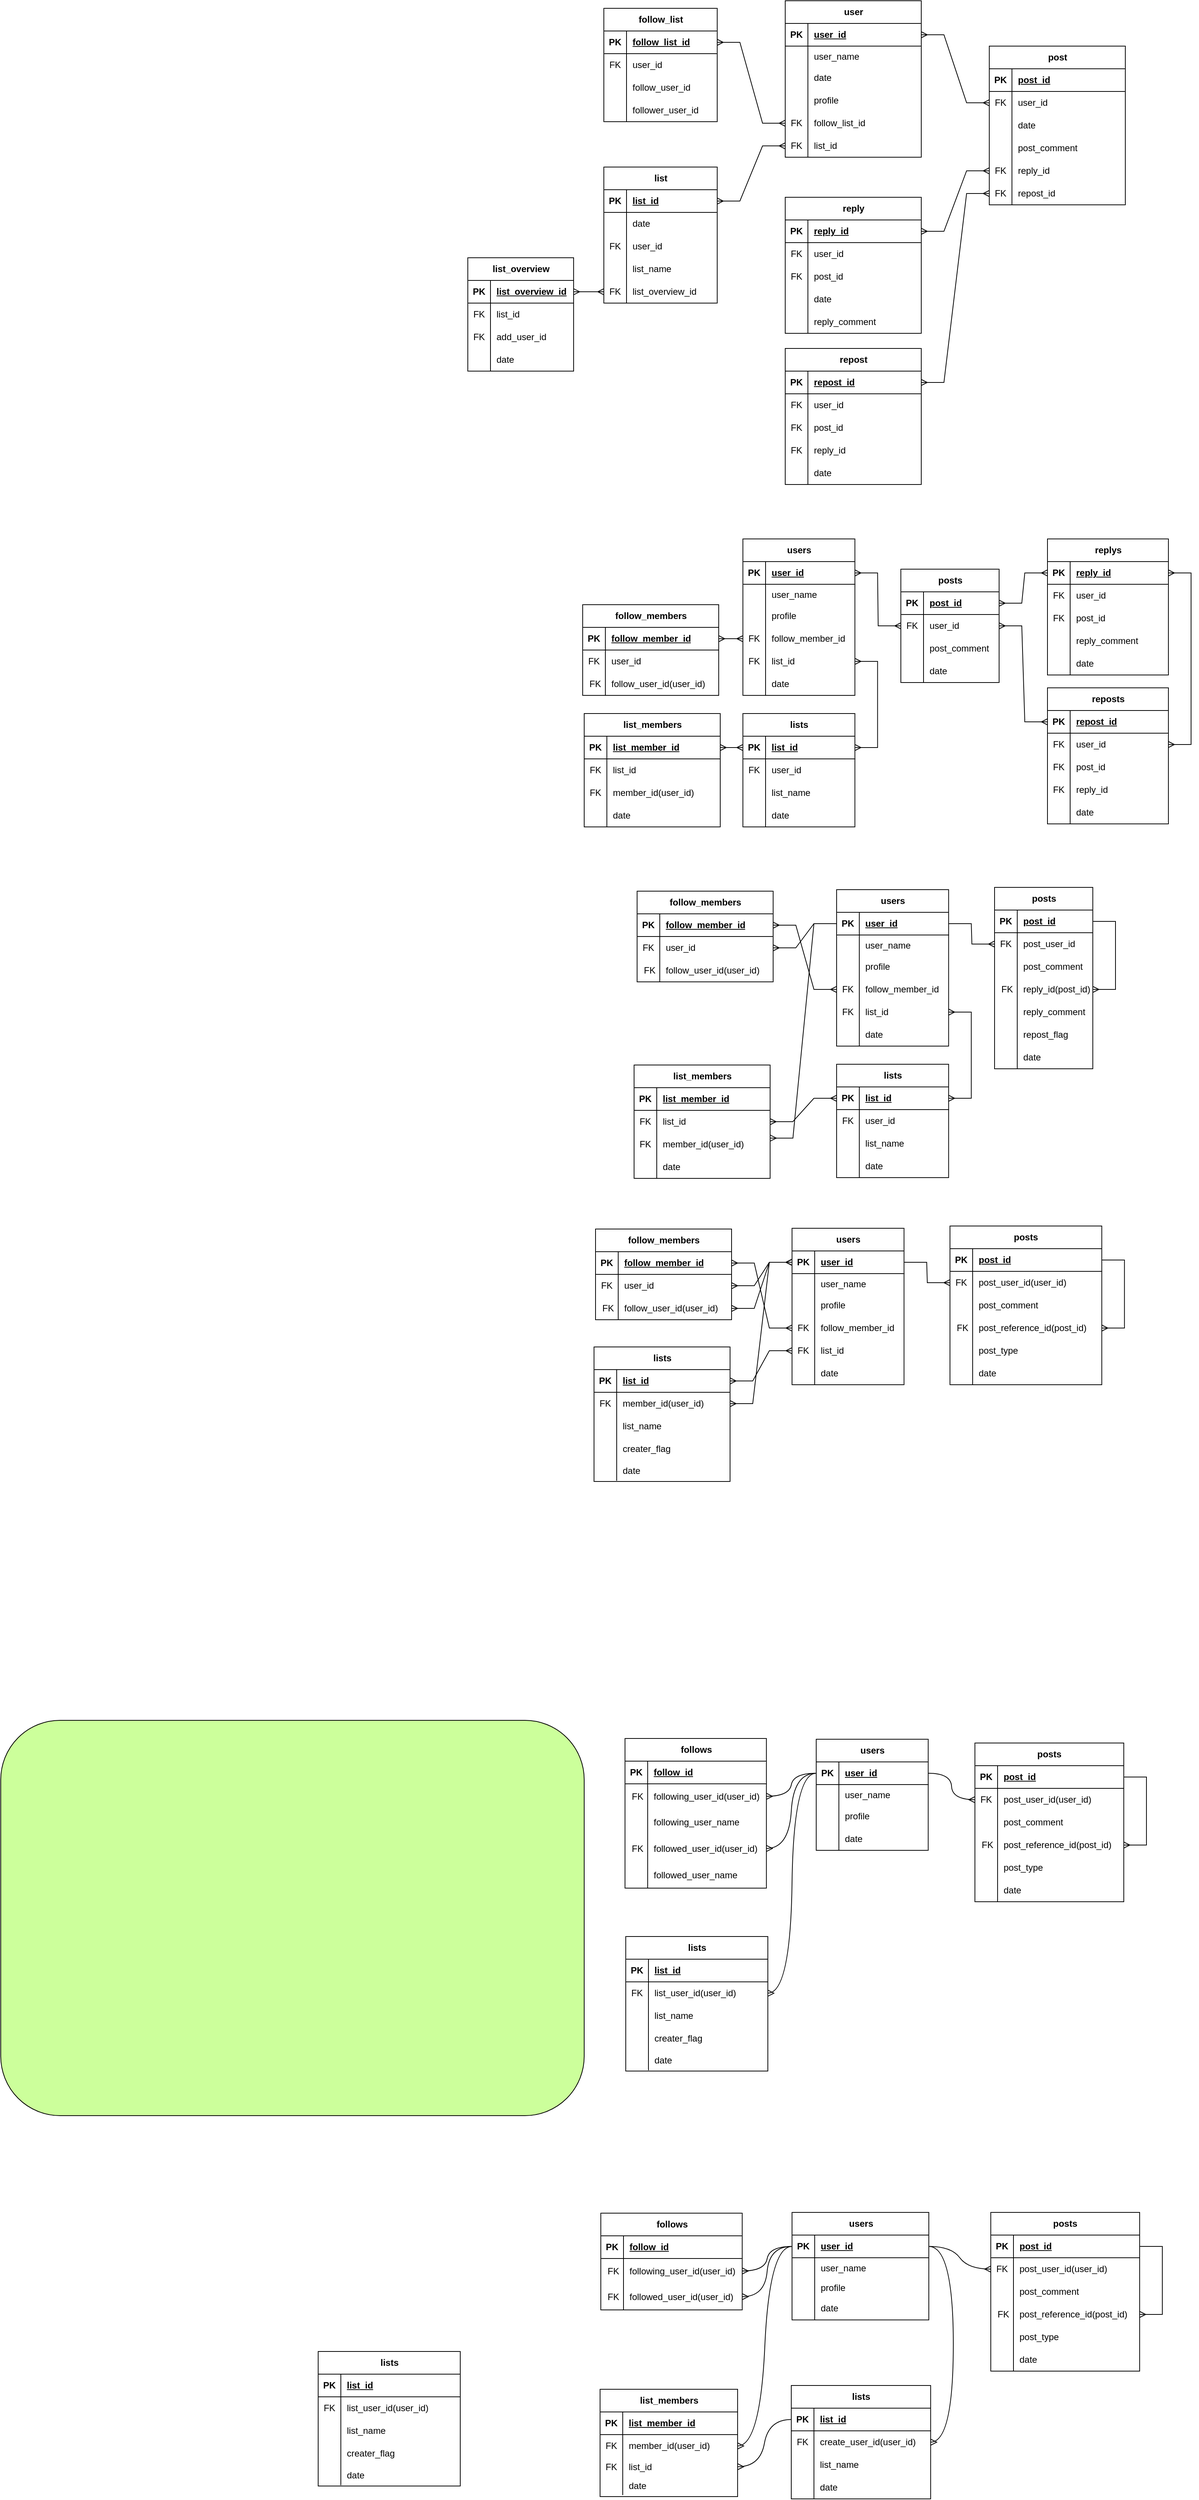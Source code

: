 <mxfile version="27.1.6">
  <diagram id="R2lEEEUBdFMjLlhIrx00" name="Page-1">
    <mxGraphModel dx="2441" dy="820" grid="0" gridSize="10" guides="0" tooltips="1" connect="1" arrows="1" fold="1" page="1" pageScale="1" pageWidth="1654" pageHeight="1169" math="0" shadow="0" extFonts="Permanent Marker^https://fonts.googleapis.com/css?family=Permanent+Marker">
      <root>
        <mxCell id="0" />
        <mxCell id="1" parent="0" />
        <mxCell id="dM8aK4aPAKs7K9Y9Eyb--2" value="" style="rounded=1;whiteSpace=wrap;html=1;fillColor=#CCFF9B;" parent="1" vertex="1">
          <mxGeometry x="-738" y="2335" width="772" height="523" as="geometry" />
        </mxCell>
        <mxCell id="toRbOVVaLKip7XA09hD3-128" style="edgeStyle=none;curved=1;rounded=0;orthogonalLoop=1;jettySize=auto;html=1;exitX=1;exitY=0.5;exitDx=0;exitDy=0;fontSize=12;startSize=8;endSize=8;" parent="1" source="toRbOVVaLKip7XA09hD3-66" target="toRbOVVaLKip7XA09hD3-65" edge="1">
          <mxGeometry relative="1" as="geometry" />
        </mxCell>
        <mxCell id="Z0va_Sow9RR0B_8RdqIn-8" value="user" style="shape=table;startSize=30;container=1;collapsible=1;childLayout=tableLayout;fixedRows=1;rowLines=0;fontStyle=1;align=center;resizeLast=1;html=1;" parent="1" vertex="1">
          <mxGeometry x="300" y="60" width="180" height="207" as="geometry" />
        </mxCell>
        <mxCell id="Z0va_Sow9RR0B_8RdqIn-9" value="" style="shape=tableRow;horizontal=0;startSize=0;swimlaneHead=0;swimlaneBody=0;fillColor=none;collapsible=0;dropTarget=0;points=[[0,0.5],[1,0.5]];portConstraint=eastwest;top=0;left=0;right=0;bottom=1;" parent="Z0va_Sow9RR0B_8RdqIn-8" vertex="1">
          <mxGeometry y="30" width="180" height="30" as="geometry" />
        </mxCell>
        <mxCell id="Z0va_Sow9RR0B_8RdqIn-10" value="PK" style="shape=partialRectangle;connectable=0;fillColor=none;top=0;left=0;bottom=0;right=0;fontStyle=1;overflow=hidden;whiteSpace=wrap;html=1;" parent="Z0va_Sow9RR0B_8RdqIn-9" vertex="1">
          <mxGeometry width="30" height="30" as="geometry">
            <mxRectangle width="30" height="30" as="alternateBounds" />
          </mxGeometry>
        </mxCell>
        <mxCell id="Z0va_Sow9RR0B_8RdqIn-11" value="user_id" style="shape=partialRectangle;connectable=0;fillColor=none;top=0;left=0;bottom=0;right=0;align=left;spacingLeft=6;fontStyle=5;overflow=hidden;whiteSpace=wrap;html=1;" parent="Z0va_Sow9RR0B_8RdqIn-9" vertex="1">
          <mxGeometry x="30" width="150" height="30" as="geometry">
            <mxRectangle width="150" height="30" as="alternateBounds" />
          </mxGeometry>
        </mxCell>
        <mxCell id="Z0va_Sow9RR0B_8RdqIn-24" value="" style="shape=tableRow;horizontal=0;startSize=0;swimlaneHead=0;swimlaneBody=0;fillColor=none;collapsible=0;dropTarget=0;points=[[0,0.5],[1,0.5]];portConstraint=eastwest;top=0;left=0;right=0;bottom=0;" parent="Z0va_Sow9RR0B_8RdqIn-8" vertex="1">
          <mxGeometry y="60" width="180" height="27" as="geometry" />
        </mxCell>
        <mxCell id="Z0va_Sow9RR0B_8RdqIn-25" value="" style="shape=partialRectangle;connectable=0;fillColor=none;top=0;left=0;bottom=0;right=0;editable=1;overflow=hidden;whiteSpace=wrap;html=1;" parent="Z0va_Sow9RR0B_8RdqIn-24" vertex="1">
          <mxGeometry width="30" height="27" as="geometry">
            <mxRectangle width="30" height="27" as="alternateBounds" />
          </mxGeometry>
        </mxCell>
        <mxCell id="Z0va_Sow9RR0B_8RdqIn-26" value="user_name" style="shape=partialRectangle;connectable=0;fillColor=none;top=0;left=0;bottom=0;right=0;align=left;spacingLeft=6;overflow=hidden;whiteSpace=wrap;html=1;" parent="Z0va_Sow9RR0B_8RdqIn-24" vertex="1">
          <mxGeometry x="30" width="150" height="27" as="geometry">
            <mxRectangle width="150" height="27" as="alternateBounds" />
          </mxGeometry>
        </mxCell>
        <mxCell id="MmmrcMvahK1PES_YRMRZ-10" value="" style="shape=tableRow;horizontal=0;startSize=0;swimlaneHead=0;swimlaneBody=0;fillColor=none;collapsible=0;dropTarget=0;points=[[0,0.5],[1,0.5]];portConstraint=eastwest;top=0;left=0;right=0;bottom=0;" parent="Z0va_Sow9RR0B_8RdqIn-8" vertex="1">
          <mxGeometry y="87" width="180" height="30" as="geometry" />
        </mxCell>
        <mxCell id="MmmrcMvahK1PES_YRMRZ-11" value="" style="shape=partialRectangle;connectable=0;fillColor=none;top=0;left=0;bottom=0;right=0;editable=1;overflow=hidden;whiteSpace=wrap;html=1;" parent="MmmrcMvahK1PES_YRMRZ-10" vertex="1">
          <mxGeometry width="30" height="30" as="geometry">
            <mxRectangle width="30" height="30" as="alternateBounds" />
          </mxGeometry>
        </mxCell>
        <mxCell id="MmmrcMvahK1PES_YRMRZ-12" value="date" style="shape=partialRectangle;connectable=0;fillColor=none;top=0;left=0;bottom=0;right=0;align=left;spacingLeft=6;overflow=hidden;whiteSpace=wrap;html=1;" parent="MmmrcMvahK1PES_YRMRZ-10" vertex="1">
          <mxGeometry x="30" width="150" height="30" as="geometry">
            <mxRectangle width="150" height="30" as="alternateBounds" />
          </mxGeometry>
        </mxCell>
        <mxCell id="MmmrcMvahK1PES_YRMRZ-13" value="" style="shape=tableRow;horizontal=0;startSize=0;swimlaneHead=0;swimlaneBody=0;fillColor=none;collapsible=0;dropTarget=0;points=[[0,0.5],[1,0.5]];portConstraint=eastwest;top=0;left=0;right=0;bottom=0;" parent="Z0va_Sow9RR0B_8RdqIn-8" vertex="1">
          <mxGeometry y="117" width="180" height="30" as="geometry" />
        </mxCell>
        <mxCell id="MmmrcMvahK1PES_YRMRZ-14" value="" style="shape=partialRectangle;connectable=0;fillColor=none;top=0;left=0;bottom=0;right=0;editable=1;overflow=hidden;whiteSpace=wrap;html=1;" parent="MmmrcMvahK1PES_YRMRZ-13" vertex="1">
          <mxGeometry width="30" height="30" as="geometry">
            <mxRectangle width="30" height="30" as="alternateBounds" />
          </mxGeometry>
        </mxCell>
        <mxCell id="MmmrcMvahK1PES_YRMRZ-15" value="profile" style="shape=partialRectangle;connectable=0;fillColor=none;top=0;left=0;bottom=0;right=0;align=left;spacingLeft=6;overflow=hidden;whiteSpace=wrap;html=1;" parent="MmmrcMvahK1PES_YRMRZ-13" vertex="1">
          <mxGeometry x="30" width="150" height="30" as="geometry">
            <mxRectangle width="150" height="30" as="alternateBounds" />
          </mxGeometry>
        </mxCell>
        <mxCell id="Z0va_Sow9RR0B_8RdqIn-213" value="" style="shape=tableRow;horizontal=0;startSize=0;swimlaneHead=0;swimlaneBody=0;fillColor=none;collapsible=0;dropTarget=0;points=[[0,0.5],[1,0.5]];portConstraint=eastwest;top=0;left=0;right=0;bottom=0;" parent="Z0va_Sow9RR0B_8RdqIn-8" vertex="1">
          <mxGeometry y="147" width="180" height="30" as="geometry" />
        </mxCell>
        <mxCell id="Z0va_Sow9RR0B_8RdqIn-214" value="FK" style="shape=partialRectangle;connectable=0;fillColor=none;top=0;left=0;bottom=0;right=0;editable=1;overflow=hidden;whiteSpace=wrap;html=1;" parent="Z0va_Sow9RR0B_8RdqIn-213" vertex="1">
          <mxGeometry width="30" height="30" as="geometry">
            <mxRectangle width="30" height="30" as="alternateBounds" />
          </mxGeometry>
        </mxCell>
        <mxCell id="Z0va_Sow9RR0B_8RdqIn-215" value="follow_list_id" style="shape=partialRectangle;connectable=0;fillColor=none;top=0;left=0;bottom=0;right=0;align=left;spacingLeft=6;overflow=hidden;whiteSpace=wrap;html=1;" parent="Z0va_Sow9RR0B_8RdqIn-213" vertex="1">
          <mxGeometry x="30" width="150" height="30" as="geometry">
            <mxRectangle width="150" height="30" as="alternateBounds" />
          </mxGeometry>
        </mxCell>
        <mxCell id="zL0RHShUz-koyyII4yPF-43" value="" style="shape=tableRow;horizontal=0;startSize=0;swimlaneHead=0;swimlaneBody=0;fillColor=none;collapsible=0;dropTarget=0;points=[[0,0.5],[1,0.5]];portConstraint=eastwest;top=0;left=0;right=0;bottom=0;" parent="Z0va_Sow9RR0B_8RdqIn-8" vertex="1">
          <mxGeometry y="177" width="180" height="30" as="geometry" />
        </mxCell>
        <mxCell id="zL0RHShUz-koyyII4yPF-44" value="FK" style="shape=partialRectangle;connectable=0;fillColor=none;top=0;left=0;bottom=0;right=0;editable=1;overflow=hidden;whiteSpace=wrap;html=1;" parent="zL0RHShUz-koyyII4yPF-43" vertex="1">
          <mxGeometry width="30" height="30" as="geometry">
            <mxRectangle width="30" height="30" as="alternateBounds" />
          </mxGeometry>
        </mxCell>
        <mxCell id="zL0RHShUz-koyyII4yPF-45" value="list_id" style="shape=partialRectangle;connectable=0;fillColor=none;top=0;left=0;bottom=0;right=0;align=left;spacingLeft=6;overflow=hidden;whiteSpace=wrap;html=1;" parent="zL0RHShUz-koyyII4yPF-43" vertex="1">
          <mxGeometry x="30" width="150" height="30" as="geometry">
            <mxRectangle width="150" height="30" as="alternateBounds" />
          </mxGeometry>
        </mxCell>
        <mxCell id="Z0va_Sow9RR0B_8RdqIn-43" value="reply" style="shape=table;startSize=30;container=1;collapsible=1;childLayout=tableLayout;fixedRows=1;rowLines=0;fontStyle=1;align=center;resizeLast=1;html=1;" parent="1" vertex="1">
          <mxGeometry x="300" y="320" width="180" height="180" as="geometry" />
        </mxCell>
        <mxCell id="Z0va_Sow9RR0B_8RdqIn-44" value="" style="shape=tableRow;horizontal=0;startSize=0;swimlaneHead=0;swimlaneBody=0;fillColor=none;collapsible=0;dropTarget=0;points=[[0,0.5],[1,0.5]];portConstraint=eastwest;top=0;left=0;right=0;bottom=1;" parent="Z0va_Sow9RR0B_8RdqIn-43" vertex="1">
          <mxGeometry y="30" width="180" height="30" as="geometry" />
        </mxCell>
        <mxCell id="Z0va_Sow9RR0B_8RdqIn-45" value="PK" style="shape=partialRectangle;connectable=0;fillColor=none;top=0;left=0;bottom=0;right=0;fontStyle=1;overflow=hidden;whiteSpace=wrap;html=1;" parent="Z0va_Sow9RR0B_8RdqIn-44" vertex="1">
          <mxGeometry width="30" height="30" as="geometry">
            <mxRectangle width="30" height="30" as="alternateBounds" />
          </mxGeometry>
        </mxCell>
        <mxCell id="Z0va_Sow9RR0B_8RdqIn-46" value="reply_id" style="shape=partialRectangle;connectable=0;fillColor=none;top=0;left=0;bottom=0;right=0;align=left;spacingLeft=6;fontStyle=5;overflow=hidden;whiteSpace=wrap;html=1;" parent="Z0va_Sow9RR0B_8RdqIn-44" vertex="1">
          <mxGeometry x="30" width="150" height="30" as="geometry">
            <mxRectangle width="150" height="30" as="alternateBounds" />
          </mxGeometry>
        </mxCell>
        <mxCell id="Z0va_Sow9RR0B_8RdqIn-70" value="" style="shape=tableRow;horizontal=0;startSize=0;swimlaneHead=0;swimlaneBody=0;fillColor=none;collapsible=0;dropTarget=0;points=[[0,0.5],[1,0.5]];portConstraint=eastwest;top=0;left=0;right=0;bottom=0;" parent="Z0va_Sow9RR0B_8RdqIn-43" vertex="1">
          <mxGeometry y="60" width="180" height="30" as="geometry" />
        </mxCell>
        <mxCell id="Z0va_Sow9RR0B_8RdqIn-71" value="FK" style="shape=partialRectangle;connectable=0;fillColor=none;top=0;left=0;bottom=0;right=0;editable=1;overflow=hidden;whiteSpace=wrap;html=1;" parent="Z0va_Sow9RR0B_8RdqIn-70" vertex="1">
          <mxGeometry width="30" height="30" as="geometry">
            <mxRectangle width="30" height="30" as="alternateBounds" />
          </mxGeometry>
        </mxCell>
        <mxCell id="Z0va_Sow9RR0B_8RdqIn-72" value="user_id" style="shape=partialRectangle;connectable=0;fillColor=none;top=0;left=0;bottom=0;right=0;align=left;spacingLeft=6;overflow=hidden;whiteSpace=wrap;html=1;" parent="Z0va_Sow9RR0B_8RdqIn-70" vertex="1">
          <mxGeometry x="30" width="150" height="30" as="geometry">
            <mxRectangle width="150" height="30" as="alternateBounds" />
          </mxGeometry>
        </mxCell>
        <mxCell id="MmmrcMvahK1PES_YRMRZ-16" value="" style="shape=tableRow;horizontal=0;startSize=0;swimlaneHead=0;swimlaneBody=0;fillColor=none;collapsible=0;dropTarget=0;points=[[0,0.5],[1,0.5]];portConstraint=eastwest;top=0;left=0;right=0;bottom=0;" parent="Z0va_Sow9RR0B_8RdqIn-43" vertex="1">
          <mxGeometry y="90" width="180" height="30" as="geometry" />
        </mxCell>
        <mxCell id="MmmrcMvahK1PES_YRMRZ-17" value="FK" style="shape=partialRectangle;connectable=0;fillColor=none;top=0;left=0;bottom=0;right=0;editable=1;overflow=hidden;whiteSpace=wrap;html=1;" parent="MmmrcMvahK1PES_YRMRZ-16" vertex="1">
          <mxGeometry width="30" height="30" as="geometry">
            <mxRectangle width="30" height="30" as="alternateBounds" />
          </mxGeometry>
        </mxCell>
        <mxCell id="MmmrcMvahK1PES_YRMRZ-18" value="post_id" style="shape=partialRectangle;connectable=0;fillColor=none;top=0;left=0;bottom=0;right=0;align=left;spacingLeft=6;overflow=hidden;whiteSpace=wrap;html=1;" parent="MmmrcMvahK1PES_YRMRZ-16" vertex="1">
          <mxGeometry x="30" width="150" height="30" as="geometry">
            <mxRectangle width="150" height="30" as="alternateBounds" />
          </mxGeometry>
        </mxCell>
        <mxCell id="MmmrcMvahK1PES_YRMRZ-7" value="" style="shape=tableRow;horizontal=0;startSize=0;swimlaneHead=0;swimlaneBody=0;fillColor=none;collapsible=0;dropTarget=0;points=[[0,0.5],[1,0.5]];portConstraint=eastwest;top=0;left=0;right=0;bottom=0;" parent="Z0va_Sow9RR0B_8RdqIn-43" vertex="1">
          <mxGeometry y="120" width="180" height="30" as="geometry" />
        </mxCell>
        <mxCell id="MmmrcMvahK1PES_YRMRZ-8" value="" style="shape=partialRectangle;connectable=0;fillColor=none;top=0;left=0;bottom=0;right=0;editable=1;overflow=hidden;whiteSpace=wrap;html=1;" parent="MmmrcMvahK1PES_YRMRZ-7" vertex="1">
          <mxGeometry width="30" height="30" as="geometry">
            <mxRectangle width="30" height="30" as="alternateBounds" />
          </mxGeometry>
        </mxCell>
        <mxCell id="MmmrcMvahK1PES_YRMRZ-9" value="date" style="shape=partialRectangle;connectable=0;fillColor=none;top=0;left=0;bottom=0;right=0;align=left;spacingLeft=6;overflow=hidden;whiteSpace=wrap;html=1;" parent="MmmrcMvahK1PES_YRMRZ-7" vertex="1">
          <mxGeometry x="30" width="150" height="30" as="geometry">
            <mxRectangle width="150" height="30" as="alternateBounds" />
          </mxGeometry>
        </mxCell>
        <mxCell id="Z0va_Sow9RR0B_8RdqIn-50" value="" style="shape=tableRow;horizontal=0;startSize=0;swimlaneHead=0;swimlaneBody=0;fillColor=none;collapsible=0;dropTarget=0;points=[[0,0.5],[1,0.5]];portConstraint=eastwest;top=0;left=0;right=0;bottom=0;" parent="Z0va_Sow9RR0B_8RdqIn-43" vertex="1">
          <mxGeometry y="150" width="180" height="30" as="geometry" />
        </mxCell>
        <mxCell id="Z0va_Sow9RR0B_8RdqIn-51" value="" style="shape=partialRectangle;connectable=0;fillColor=none;top=0;left=0;bottom=0;right=0;editable=1;overflow=hidden;whiteSpace=wrap;html=1;" parent="Z0va_Sow9RR0B_8RdqIn-50" vertex="1">
          <mxGeometry width="30" height="30" as="geometry">
            <mxRectangle width="30" height="30" as="alternateBounds" />
          </mxGeometry>
        </mxCell>
        <mxCell id="Z0va_Sow9RR0B_8RdqIn-52" value="reply_comment" style="shape=partialRectangle;connectable=0;fillColor=none;top=0;left=0;bottom=0;right=0;align=left;spacingLeft=6;overflow=hidden;whiteSpace=wrap;html=1;" parent="Z0va_Sow9RR0B_8RdqIn-50" vertex="1">
          <mxGeometry x="30" width="150" height="30" as="geometry">
            <mxRectangle width="150" height="30" as="alternateBounds" />
          </mxGeometry>
        </mxCell>
        <mxCell id="Z0va_Sow9RR0B_8RdqIn-97" value="repost" style="shape=table;startSize=30;container=1;collapsible=1;childLayout=tableLayout;fixedRows=1;rowLines=0;fontStyle=1;align=center;resizeLast=1;html=1;" parent="1" vertex="1">
          <mxGeometry x="300" y="520" width="180" height="180" as="geometry" />
        </mxCell>
        <mxCell id="Z0va_Sow9RR0B_8RdqIn-98" value="" style="shape=tableRow;horizontal=0;startSize=0;swimlaneHead=0;swimlaneBody=0;fillColor=none;collapsible=0;dropTarget=0;points=[[0,0.5],[1,0.5]];portConstraint=eastwest;top=0;left=0;right=0;bottom=1;" parent="Z0va_Sow9RR0B_8RdqIn-97" vertex="1">
          <mxGeometry y="30" width="180" height="30" as="geometry" />
        </mxCell>
        <mxCell id="Z0va_Sow9RR0B_8RdqIn-99" value="PK" style="shape=partialRectangle;connectable=0;fillColor=none;top=0;left=0;bottom=0;right=0;fontStyle=1;overflow=hidden;whiteSpace=wrap;html=1;" parent="Z0va_Sow9RR0B_8RdqIn-98" vertex="1">
          <mxGeometry width="30" height="30" as="geometry">
            <mxRectangle width="30" height="30" as="alternateBounds" />
          </mxGeometry>
        </mxCell>
        <mxCell id="Z0va_Sow9RR0B_8RdqIn-100" value="repost_id" style="shape=partialRectangle;connectable=0;fillColor=none;top=0;left=0;bottom=0;right=0;align=left;spacingLeft=6;fontStyle=5;overflow=hidden;whiteSpace=wrap;html=1;" parent="Z0va_Sow9RR0B_8RdqIn-98" vertex="1">
          <mxGeometry x="30" width="150" height="30" as="geometry">
            <mxRectangle width="150" height="30" as="alternateBounds" />
          </mxGeometry>
        </mxCell>
        <mxCell id="Z0va_Sow9RR0B_8RdqIn-101" value="" style="shape=tableRow;horizontal=0;startSize=0;swimlaneHead=0;swimlaneBody=0;fillColor=none;collapsible=0;dropTarget=0;points=[[0,0.5],[1,0.5]];portConstraint=eastwest;top=0;left=0;right=0;bottom=0;" parent="Z0va_Sow9RR0B_8RdqIn-97" vertex="1">
          <mxGeometry y="60" width="180" height="30" as="geometry" />
        </mxCell>
        <mxCell id="Z0va_Sow9RR0B_8RdqIn-102" value="FK" style="shape=partialRectangle;connectable=0;fillColor=none;top=0;left=0;bottom=0;right=0;editable=1;overflow=hidden;whiteSpace=wrap;html=1;" parent="Z0va_Sow9RR0B_8RdqIn-101" vertex="1">
          <mxGeometry width="30" height="30" as="geometry">
            <mxRectangle width="30" height="30" as="alternateBounds" />
          </mxGeometry>
        </mxCell>
        <mxCell id="Z0va_Sow9RR0B_8RdqIn-103" value="user_id" style="shape=partialRectangle;connectable=0;fillColor=none;top=0;left=0;bottom=0;right=0;align=left;spacingLeft=6;overflow=hidden;whiteSpace=wrap;html=1;" parent="Z0va_Sow9RR0B_8RdqIn-101" vertex="1">
          <mxGeometry x="30" width="150" height="30" as="geometry">
            <mxRectangle width="150" height="30" as="alternateBounds" />
          </mxGeometry>
        </mxCell>
        <mxCell id="Z0va_Sow9RR0B_8RdqIn-104" value="" style="shape=tableRow;horizontal=0;startSize=0;swimlaneHead=0;swimlaneBody=0;fillColor=none;collapsible=0;dropTarget=0;points=[[0,0.5],[1,0.5]];portConstraint=eastwest;top=0;left=0;right=0;bottom=0;" parent="Z0va_Sow9RR0B_8RdqIn-97" vertex="1">
          <mxGeometry y="90" width="180" height="30" as="geometry" />
        </mxCell>
        <mxCell id="Z0va_Sow9RR0B_8RdqIn-105" value="FK" style="shape=partialRectangle;connectable=0;fillColor=none;top=0;left=0;bottom=0;right=0;editable=1;overflow=hidden;whiteSpace=wrap;html=1;" parent="Z0va_Sow9RR0B_8RdqIn-104" vertex="1">
          <mxGeometry width="30" height="30" as="geometry">
            <mxRectangle width="30" height="30" as="alternateBounds" />
          </mxGeometry>
        </mxCell>
        <mxCell id="Z0va_Sow9RR0B_8RdqIn-106" value="post_id" style="shape=partialRectangle;connectable=0;fillColor=none;top=0;left=0;bottom=0;right=0;align=left;spacingLeft=6;overflow=hidden;whiteSpace=wrap;html=1;" parent="Z0va_Sow9RR0B_8RdqIn-104" vertex="1">
          <mxGeometry x="30" width="150" height="30" as="geometry">
            <mxRectangle width="150" height="30" as="alternateBounds" />
          </mxGeometry>
        </mxCell>
        <mxCell id="MmmrcMvahK1PES_YRMRZ-19" value="" style="shape=tableRow;horizontal=0;startSize=0;swimlaneHead=0;swimlaneBody=0;fillColor=none;collapsible=0;dropTarget=0;points=[[0,0.5],[1,0.5]];portConstraint=eastwest;top=0;left=0;right=0;bottom=0;" parent="Z0va_Sow9RR0B_8RdqIn-97" vertex="1">
          <mxGeometry y="120" width="180" height="30" as="geometry" />
        </mxCell>
        <mxCell id="MmmrcMvahK1PES_YRMRZ-20" value="FK" style="shape=partialRectangle;connectable=0;fillColor=none;top=0;left=0;bottom=0;right=0;editable=1;overflow=hidden;whiteSpace=wrap;html=1;" parent="MmmrcMvahK1PES_YRMRZ-19" vertex="1">
          <mxGeometry width="30" height="30" as="geometry">
            <mxRectangle width="30" height="30" as="alternateBounds" />
          </mxGeometry>
        </mxCell>
        <mxCell id="MmmrcMvahK1PES_YRMRZ-21" value="reply_id" style="shape=partialRectangle;connectable=0;fillColor=none;top=0;left=0;bottom=0;right=0;align=left;spacingLeft=6;overflow=hidden;whiteSpace=wrap;html=1;" parent="MmmrcMvahK1PES_YRMRZ-19" vertex="1">
          <mxGeometry x="30" width="150" height="30" as="geometry">
            <mxRectangle width="150" height="30" as="alternateBounds" />
          </mxGeometry>
        </mxCell>
        <mxCell id="MmmrcMvahK1PES_YRMRZ-4" value="" style="shape=tableRow;horizontal=0;startSize=0;swimlaneHead=0;swimlaneBody=0;fillColor=none;collapsible=0;dropTarget=0;points=[[0,0.5],[1,0.5]];portConstraint=eastwest;top=0;left=0;right=0;bottom=0;" parent="Z0va_Sow9RR0B_8RdqIn-97" vertex="1">
          <mxGeometry y="150" width="180" height="30" as="geometry" />
        </mxCell>
        <mxCell id="MmmrcMvahK1PES_YRMRZ-5" value="" style="shape=partialRectangle;connectable=0;fillColor=none;top=0;left=0;bottom=0;right=0;editable=1;overflow=hidden;whiteSpace=wrap;html=1;" parent="MmmrcMvahK1PES_YRMRZ-4" vertex="1">
          <mxGeometry width="30" height="30" as="geometry">
            <mxRectangle width="30" height="30" as="alternateBounds" />
          </mxGeometry>
        </mxCell>
        <mxCell id="MmmrcMvahK1PES_YRMRZ-6" value="date" style="shape=partialRectangle;connectable=0;fillColor=none;top=0;left=0;bottom=0;right=0;align=left;spacingLeft=6;overflow=hidden;whiteSpace=wrap;html=1;" parent="MmmrcMvahK1PES_YRMRZ-4" vertex="1">
          <mxGeometry x="30" width="150" height="30" as="geometry">
            <mxRectangle width="150" height="30" as="alternateBounds" />
          </mxGeometry>
        </mxCell>
        <mxCell id="Z0va_Sow9RR0B_8RdqIn-159" value="list_overview" style="shape=table;startSize=30;container=1;collapsible=1;childLayout=tableLayout;fixedRows=1;rowLines=0;fontStyle=1;align=center;resizeLast=1;html=1;" parent="1" vertex="1">
          <mxGeometry x="-120" y="400" width="140" height="150" as="geometry" />
        </mxCell>
        <mxCell id="Z0va_Sow9RR0B_8RdqIn-160" value="" style="shape=tableRow;horizontal=0;startSize=0;swimlaneHead=0;swimlaneBody=0;fillColor=none;collapsible=0;dropTarget=0;points=[[0,0.5],[1,0.5]];portConstraint=eastwest;top=0;left=0;right=0;bottom=1;" parent="Z0va_Sow9RR0B_8RdqIn-159" vertex="1">
          <mxGeometry y="30" width="140" height="30" as="geometry" />
        </mxCell>
        <mxCell id="Z0va_Sow9RR0B_8RdqIn-161" value="PK" style="shape=partialRectangle;connectable=0;fillColor=none;top=0;left=0;bottom=0;right=0;fontStyle=1;overflow=hidden;whiteSpace=wrap;html=1;" parent="Z0va_Sow9RR0B_8RdqIn-160" vertex="1">
          <mxGeometry width="30" height="30" as="geometry">
            <mxRectangle width="30" height="30" as="alternateBounds" />
          </mxGeometry>
        </mxCell>
        <mxCell id="Z0va_Sow9RR0B_8RdqIn-162" value="&lt;span style=&quot;text-align: center; text-wrap-mode: nowrap;&quot;&gt;list_overview_id&lt;/span&gt;" style="shape=partialRectangle;connectable=0;fillColor=none;top=0;left=0;bottom=0;right=0;align=left;spacingLeft=6;fontStyle=5;overflow=hidden;whiteSpace=wrap;html=1;" parent="Z0va_Sow9RR0B_8RdqIn-160" vertex="1">
          <mxGeometry x="30" width="110" height="30" as="geometry">
            <mxRectangle width="110" height="30" as="alternateBounds" />
          </mxGeometry>
        </mxCell>
        <mxCell id="Z0va_Sow9RR0B_8RdqIn-166" value="" style="shape=tableRow;horizontal=0;startSize=0;swimlaneHead=0;swimlaneBody=0;fillColor=none;collapsible=0;dropTarget=0;points=[[0,0.5],[1,0.5]];portConstraint=eastwest;top=0;left=0;right=0;bottom=0;" parent="Z0va_Sow9RR0B_8RdqIn-159" vertex="1">
          <mxGeometry y="60" width="140" height="30" as="geometry" />
        </mxCell>
        <mxCell id="Z0va_Sow9RR0B_8RdqIn-167" value="FK" style="shape=partialRectangle;connectable=0;fillColor=none;top=0;left=0;bottom=0;right=0;editable=1;overflow=hidden;whiteSpace=wrap;html=1;" parent="Z0va_Sow9RR0B_8RdqIn-166" vertex="1">
          <mxGeometry width="30" height="30" as="geometry">
            <mxRectangle width="30" height="30" as="alternateBounds" />
          </mxGeometry>
        </mxCell>
        <mxCell id="Z0va_Sow9RR0B_8RdqIn-168" value="list_id" style="shape=partialRectangle;connectable=0;fillColor=none;top=0;left=0;bottom=0;right=0;align=left;spacingLeft=6;overflow=hidden;whiteSpace=wrap;html=1;" parent="Z0va_Sow9RR0B_8RdqIn-166" vertex="1">
          <mxGeometry x="30" width="110" height="30" as="geometry">
            <mxRectangle width="110" height="30" as="alternateBounds" />
          </mxGeometry>
        </mxCell>
        <mxCell id="MmmrcMvahK1PES_YRMRZ-1" value="" style="shape=tableRow;horizontal=0;startSize=0;swimlaneHead=0;swimlaneBody=0;fillColor=none;collapsible=0;dropTarget=0;points=[[0,0.5],[1,0.5]];portConstraint=eastwest;top=0;left=0;right=0;bottom=0;" parent="Z0va_Sow9RR0B_8RdqIn-159" vertex="1">
          <mxGeometry y="90" width="140" height="30" as="geometry" />
        </mxCell>
        <mxCell id="MmmrcMvahK1PES_YRMRZ-2" value="FK" style="shape=partialRectangle;connectable=0;fillColor=none;top=0;left=0;bottom=0;right=0;editable=1;overflow=hidden;whiteSpace=wrap;html=1;" parent="MmmrcMvahK1PES_YRMRZ-1" vertex="1">
          <mxGeometry width="30" height="30" as="geometry">
            <mxRectangle width="30" height="30" as="alternateBounds" />
          </mxGeometry>
        </mxCell>
        <mxCell id="MmmrcMvahK1PES_YRMRZ-3" value="add_user_id" style="shape=partialRectangle;connectable=0;fillColor=none;top=0;left=0;bottom=0;right=0;align=left;spacingLeft=6;overflow=hidden;whiteSpace=wrap;html=1;" parent="MmmrcMvahK1PES_YRMRZ-1" vertex="1">
          <mxGeometry x="30" width="110" height="30" as="geometry">
            <mxRectangle width="110" height="30" as="alternateBounds" />
          </mxGeometry>
        </mxCell>
        <mxCell id="Z0va_Sow9RR0B_8RdqIn-169" value="" style="shape=tableRow;horizontal=0;startSize=0;swimlaneHead=0;swimlaneBody=0;fillColor=none;collapsible=0;dropTarget=0;points=[[0,0.5],[1,0.5]];portConstraint=eastwest;top=0;left=0;right=0;bottom=0;" parent="Z0va_Sow9RR0B_8RdqIn-159" vertex="1">
          <mxGeometry y="120" width="140" height="30" as="geometry" />
        </mxCell>
        <mxCell id="Z0va_Sow9RR0B_8RdqIn-170" value="" style="shape=partialRectangle;connectable=0;fillColor=none;top=0;left=0;bottom=0;right=0;editable=1;overflow=hidden;whiteSpace=wrap;html=1;" parent="Z0va_Sow9RR0B_8RdqIn-169" vertex="1">
          <mxGeometry width="30" height="30" as="geometry">
            <mxRectangle width="30" height="30" as="alternateBounds" />
          </mxGeometry>
        </mxCell>
        <mxCell id="Z0va_Sow9RR0B_8RdqIn-171" value="date" style="shape=partialRectangle;connectable=0;fillColor=none;top=0;left=0;bottom=0;right=0;align=left;spacingLeft=6;overflow=hidden;whiteSpace=wrap;html=1;" parent="Z0va_Sow9RR0B_8RdqIn-169" vertex="1">
          <mxGeometry x="30" width="110" height="30" as="geometry">
            <mxRectangle width="110" height="30" as="alternateBounds" />
          </mxGeometry>
        </mxCell>
        <mxCell id="kUhotxIKodIZAwDKaIEa-5" value="list" style="shape=table;startSize=30;container=1;collapsible=1;childLayout=tableLayout;fixedRows=1;rowLines=0;fontStyle=1;align=center;resizeLast=1;html=1;" parent="1" vertex="1">
          <mxGeometry x="60" y="280" width="150" height="180" as="geometry" />
        </mxCell>
        <mxCell id="kUhotxIKodIZAwDKaIEa-6" value="" style="shape=tableRow;horizontal=0;startSize=0;swimlaneHead=0;swimlaneBody=0;fillColor=none;collapsible=0;dropTarget=0;points=[[0,0.5],[1,0.5]];portConstraint=eastwest;top=0;left=0;right=0;bottom=1;" parent="kUhotxIKodIZAwDKaIEa-5" vertex="1">
          <mxGeometry y="30" width="150" height="30" as="geometry" />
        </mxCell>
        <mxCell id="kUhotxIKodIZAwDKaIEa-7" value="PK" style="shape=partialRectangle;connectable=0;fillColor=none;top=0;left=0;bottom=0;right=0;fontStyle=1;overflow=hidden;whiteSpace=wrap;html=1;" parent="kUhotxIKodIZAwDKaIEa-6" vertex="1">
          <mxGeometry width="30" height="30" as="geometry">
            <mxRectangle width="30" height="30" as="alternateBounds" />
          </mxGeometry>
        </mxCell>
        <mxCell id="kUhotxIKodIZAwDKaIEa-8" value="list_id" style="shape=partialRectangle;connectable=0;fillColor=none;top=0;left=0;bottom=0;right=0;align=left;spacingLeft=6;fontStyle=5;overflow=hidden;whiteSpace=wrap;html=1;" parent="kUhotxIKodIZAwDKaIEa-6" vertex="1">
          <mxGeometry x="30" width="120" height="30" as="geometry">
            <mxRectangle width="120" height="30" as="alternateBounds" />
          </mxGeometry>
        </mxCell>
        <mxCell id="kUhotxIKodIZAwDKaIEa-9" value="" style="shape=tableRow;horizontal=0;startSize=0;swimlaneHead=0;swimlaneBody=0;fillColor=none;collapsible=0;dropTarget=0;points=[[0,0.5],[1,0.5]];portConstraint=eastwest;top=0;left=0;right=0;bottom=0;" parent="kUhotxIKodIZAwDKaIEa-5" vertex="1">
          <mxGeometry y="60" width="150" height="30" as="geometry" />
        </mxCell>
        <mxCell id="kUhotxIKodIZAwDKaIEa-10" value="" style="shape=partialRectangle;connectable=0;fillColor=none;top=0;left=0;bottom=0;right=0;editable=1;overflow=hidden;whiteSpace=wrap;html=1;" parent="kUhotxIKodIZAwDKaIEa-9" vertex="1">
          <mxGeometry width="30" height="30" as="geometry">
            <mxRectangle width="30" height="30" as="alternateBounds" />
          </mxGeometry>
        </mxCell>
        <mxCell id="kUhotxIKodIZAwDKaIEa-11" value="date" style="shape=partialRectangle;connectable=0;fillColor=none;top=0;left=0;bottom=0;right=0;align=left;spacingLeft=6;overflow=hidden;whiteSpace=wrap;html=1;" parent="kUhotxIKodIZAwDKaIEa-9" vertex="1">
          <mxGeometry x="30" width="120" height="30" as="geometry">
            <mxRectangle width="120" height="30" as="alternateBounds" />
          </mxGeometry>
        </mxCell>
        <mxCell id="kUhotxIKodIZAwDKaIEa-12" value="" style="shape=tableRow;horizontal=0;startSize=0;swimlaneHead=0;swimlaneBody=0;fillColor=none;collapsible=0;dropTarget=0;points=[[0,0.5],[1,0.5]];portConstraint=eastwest;top=0;left=0;right=0;bottom=0;" parent="kUhotxIKodIZAwDKaIEa-5" vertex="1">
          <mxGeometry y="90" width="150" height="30" as="geometry" />
        </mxCell>
        <mxCell id="kUhotxIKodIZAwDKaIEa-13" value="FK" style="shape=partialRectangle;connectable=0;fillColor=none;top=0;left=0;bottom=0;right=0;editable=1;overflow=hidden;whiteSpace=wrap;html=1;" parent="kUhotxIKodIZAwDKaIEa-12" vertex="1">
          <mxGeometry width="30" height="30" as="geometry">
            <mxRectangle width="30" height="30" as="alternateBounds" />
          </mxGeometry>
        </mxCell>
        <mxCell id="kUhotxIKodIZAwDKaIEa-14" value="user_id" style="shape=partialRectangle;connectable=0;fillColor=none;top=0;left=0;bottom=0;right=0;align=left;spacingLeft=6;overflow=hidden;whiteSpace=wrap;html=1;" parent="kUhotxIKodIZAwDKaIEa-12" vertex="1">
          <mxGeometry x="30" width="120" height="30" as="geometry">
            <mxRectangle width="120" height="30" as="alternateBounds" />
          </mxGeometry>
        </mxCell>
        <mxCell id="zL0RHShUz-koyyII4yPF-35" value="" style="shape=tableRow;horizontal=0;startSize=0;swimlaneHead=0;swimlaneBody=0;fillColor=none;collapsible=0;dropTarget=0;points=[[0,0.5],[1,0.5]];portConstraint=eastwest;top=0;left=0;right=0;bottom=0;" parent="kUhotxIKodIZAwDKaIEa-5" vertex="1">
          <mxGeometry y="120" width="150" height="30" as="geometry" />
        </mxCell>
        <mxCell id="zL0RHShUz-koyyII4yPF-36" value="" style="shape=partialRectangle;connectable=0;fillColor=none;top=0;left=0;bottom=0;right=0;editable=1;overflow=hidden;whiteSpace=wrap;html=1;" parent="zL0RHShUz-koyyII4yPF-35" vertex="1">
          <mxGeometry width="30" height="30" as="geometry">
            <mxRectangle width="30" height="30" as="alternateBounds" />
          </mxGeometry>
        </mxCell>
        <mxCell id="zL0RHShUz-koyyII4yPF-37" value="list_name" style="shape=partialRectangle;connectable=0;fillColor=none;top=0;left=0;bottom=0;right=0;align=left;spacingLeft=6;overflow=hidden;whiteSpace=wrap;html=1;" parent="zL0RHShUz-koyyII4yPF-35" vertex="1">
          <mxGeometry x="30" width="120" height="30" as="geometry">
            <mxRectangle width="120" height="30" as="alternateBounds" />
          </mxGeometry>
        </mxCell>
        <mxCell id="zL0RHShUz-koyyII4yPF-46" value="" style="shape=tableRow;horizontal=0;startSize=0;swimlaneHead=0;swimlaneBody=0;fillColor=none;collapsible=0;dropTarget=0;points=[[0,0.5],[1,0.5]];portConstraint=eastwest;top=0;left=0;right=0;bottom=0;" parent="kUhotxIKodIZAwDKaIEa-5" vertex="1">
          <mxGeometry y="150" width="150" height="30" as="geometry" />
        </mxCell>
        <mxCell id="zL0RHShUz-koyyII4yPF-47" value="FK" style="shape=partialRectangle;connectable=0;fillColor=none;top=0;left=0;bottom=0;right=0;editable=1;overflow=hidden;whiteSpace=wrap;html=1;" parent="zL0RHShUz-koyyII4yPF-46" vertex="1">
          <mxGeometry width="30" height="30" as="geometry">
            <mxRectangle width="30" height="30" as="alternateBounds" />
          </mxGeometry>
        </mxCell>
        <mxCell id="zL0RHShUz-koyyII4yPF-48" value="list_overview_id" style="shape=partialRectangle;connectable=0;fillColor=none;top=0;left=0;bottom=0;right=0;align=left;spacingLeft=6;overflow=hidden;whiteSpace=wrap;html=1;" parent="zL0RHShUz-koyyII4yPF-46" vertex="1">
          <mxGeometry x="30" width="120" height="30" as="geometry">
            <mxRectangle width="120" height="30" as="alternateBounds" />
          </mxGeometry>
        </mxCell>
        <mxCell id="zL0RHShUz-koyyII4yPF-1" value="follow_list" style="shape=table;startSize=30;container=1;collapsible=1;childLayout=tableLayout;fixedRows=1;rowLines=0;fontStyle=1;align=center;resizeLast=1;html=1;" parent="1" vertex="1">
          <mxGeometry x="60" y="70" width="150" height="150" as="geometry" />
        </mxCell>
        <mxCell id="zL0RHShUz-koyyII4yPF-2" value="" style="shape=tableRow;horizontal=0;startSize=0;swimlaneHead=0;swimlaneBody=0;fillColor=none;collapsible=0;dropTarget=0;points=[[0,0.5],[1,0.5]];portConstraint=eastwest;top=0;left=0;right=0;bottom=1;" parent="zL0RHShUz-koyyII4yPF-1" vertex="1">
          <mxGeometry y="30" width="150" height="30" as="geometry" />
        </mxCell>
        <mxCell id="zL0RHShUz-koyyII4yPF-3" value="PK" style="shape=partialRectangle;connectable=0;fillColor=none;top=0;left=0;bottom=0;right=0;fontStyle=1;overflow=hidden;whiteSpace=wrap;html=1;" parent="zL0RHShUz-koyyII4yPF-2" vertex="1">
          <mxGeometry width="30" height="30" as="geometry">
            <mxRectangle width="30" height="30" as="alternateBounds" />
          </mxGeometry>
        </mxCell>
        <mxCell id="zL0RHShUz-koyyII4yPF-4" value="follow_list_id" style="shape=partialRectangle;connectable=0;fillColor=none;top=0;left=0;bottom=0;right=0;align=left;spacingLeft=6;fontStyle=5;overflow=hidden;whiteSpace=wrap;html=1;" parent="zL0RHShUz-koyyII4yPF-2" vertex="1">
          <mxGeometry x="30" width="120" height="30" as="geometry">
            <mxRectangle width="120" height="30" as="alternateBounds" />
          </mxGeometry>
        </mxCell>
        <mxCell id="zL0RHShUz-koyyII4yPF-5" value="" style="shape=tableRow;horizontal=0;startSize=0;swimlaneHead=0;swimlaneBody=0;fillColor=none;collapsible=0;dropTarget=0;points=[[0,0.5],[1,0.5]];portConstraint=eastwest;top=0;left=0;right=0;bottom=0;" parent="zL0RHShUz-koyyII4yPF-1" vertex="1">
          <mxGeometry y="60" width="150" height="30" as="geometry" />
        </mxCell>
        <mxCell id="zL0RHShUz-koyyII4yPF-6" value="FK" style="shape=partialRectangle;connectable=0;fillColor=none;top=0;left=0;bottom=0;right=0;editable=1;overflow=hidden;whiteSpace=wrap;html=1;" parent="zL0RHShUz-koyyII4yPF-5" vertex="1">
          <mxGeometry width="30" height="30" as="geometry">
            <mxRectangle width="30" height="30" as="alternateBounds" />
          </mxGeometry>
        </mxCell>
        <mxCell id="zL0RHShUz-koyyII4yPF-7" value="user_id" style="shape=partialRectangle;connectable=0;fillColor=none;top=0;left=0;bottom=0;right=0;align=left;spacingLeft=6;overflow=hidden;whiteSpace=wrap;html=1;" parent="zL0RHShUz-koyyII4yPF-5" vertex="1">
          <mxGeometry x="30" width="120" height="30" as="geometry">
            <mxRectangle width="120" height="30" as="alternateBounds" />
          </mxGeometry>
        </mxCell>
        <mxCell id="zL0RHShUz-koyyII4yPF-8" value="" style="shape=tableRow;horizontal=0;startSize=0;swimlaneHead=0;swimlaneBody=0;fillColor=none;collapsible=0;dropTarget=0;points=[[0,0.5],[1,0.5]];portConstraint=eastwest;top=0;left=0;right=0;bottom=0;" parent="zL0RHShUz-koyyII4yPF-1" vertex="1">
          <mxGeometry y="90" width="150" height="30" as="geometry" />
        </mxCell>
        <mxCell id="zL0RHShUz-koyyII4yPF-9" value="" style="shape=partialRectangle;connectable=0;fillColor=none;top=0;left=0;bottom=0;right=0;editable=1;overflow=hidden;whiteSpace=wrap;html=1;" parent="zL0RHShUz-koyyII4yPF-8" vertex="1">
          <mxGeometry width="30" height="30" as="geometry">
            <mxRectangle width="30" height="30" as="alternateBounds" />
          </mxGeometry>
        </mxCell>
        <mxCell id="zL0RHShUz-koyyII4yPF-10" value="follow_user_id" style="shape=partialRectangle;connectable=0;fillColor=none;top=0;left=0;bottom=0;right=0;align=left;spacingLeft=6;overflow=hidden;whiteSpace=wrap;html=1;" parent="zL0RHShUz-koyyII4yPF-8" vertex="1">
          <mxGeometry x="30" width="120" height="30" as="geometry">
            <mxRectangle width="120" height="30" as="alternateBounds" />
          </mxGeometry>
        </mxCell>
        <mxCell id="zL0RHShUz-koyyII4yPF-11" value="" style="shape=tableRow;horizontal=0;startSize=0;swimlaneHead=0;swimlaneBody=0;fillColor=none;collapsible=0;dropTarget=0;points=[[0,0.5],[1,0.5]];portConstraint=eastwest;top=0;left=0;right=0;bottom=0;" parent="zL0RHShUz-koyyII4yPF-1" vertex="1">
          <mxGeometry y="120" width="150" height="30" as="geometry" />
        </mxCell>
        <mxCell id="zL0RHShUz-koyyII4yPF-12" value="" style="shape=partialRectangle;connectable=0;fillColor=none;top=0;left=0;bottom=0;right=0;editable=1;overflow=hidden;whiteSpace=wrap;html=1;" parent="zL0RHShUz-koyyII4yPF-11" vertex="1">
          <mxGeometry width="30" height="30" as="geometry">
            <mxRectangle width="30" height="30" as="alternateBounds" />
          </mxGeometry>
        </mxCell>
        <mxCell id="zL0RHShUz-koyyII4yPF-13" value="follower_user_id" style="shape=partialRectangle;connectable=0;fillColor=none;top=0;left=0;bottom=0;right=0;align=left;spacingLeft=6;overflow=hidden;whiteSpace=wrap;html=1;" parent="zL0RHShUz-koyyII4yPF-11" vertex="1">
          <mxGeometry x="30" width="120" height="30" as="geometry">
            <mxRectangle width="120" height="30" as="alternateBounds" />
          </mxGeometry>
        </mxCell>
        <mxCell id="zL0RHShUz-koyyII4yPF-14" value="post" style="shape=table;startSize=30;container=1;collapsible=1;childLayout=tableLayout;fixedRows=1;rowLines=0;fontStyle=1;align=center;resizeLast=1;html=1;" parent="1" vertex="1">
          <mxGeometry x="570" y="120" width="180" height="210" as="geometry" />
        </mxCell>
        <mxCell id="zL0RHShUz-koyyII4yPF-15" value="" style="shape=tableRow;horizontal=0;startSize=0;swimlaneHead=0;swimlaneBody=0;fillColor=none;collapsible=0;dropTarget=0;points=[[0,0.5],[1,0.5]];portConstraint=eastwest;top=0;left=0;right=0;bottom=1;" parent="zL0RHShUz-koyyII4yPF-14" vertex="1">
          <mxGeometry y="30" width="180" height="30" as="geometry" />
        </mxCell>
        <mxCell id="zL0RHShUz-koyyII4yPF-16" value="PK" style="shape=partialRectangle;connectable=0;fillColor=none;top=0;left=0;bottom=0;right=0;fontStyle=1;overflow=hidden;whiteSpace=wrap;html=1;" parent="zL0RHShUz-koyyII4yPF-15" vertex="1">
          <mxGeometry width="30" height="30" as="geometry">
            <mxRectangle width="30" height="30" as="alternateBounds" />
          </mxGeometry>
        </mxCell>
        <mxCell id="zL0RHShUz-koyyII4yPF-17" value="post_id" style="shape=partialRectangle;connectable=0;fillColor=none;top=0;left=0;bottom=0;right=0;align=left;spacingLeft=6;fontStyle=5;overflow=hidden;whiteSpace=wrap;html=1;" parent="zL0RHShUz-koyyII4yPF-15" vertex="1">
          <mxGeometry x="30" width="150" height="30" as="geometry">
            <mxRectangle width="150" height="30" as="alternateBounds" />
          </mxGeometry>
        </mxCell>
        <mxCell id="zL0RHShUz-koyyII4yPF-24" value="" style="shape=tableRow;horizontal=0;startSize=0;swimlaneHead=0;swimlaneBody=0;fillColor=none;collapsible=0;dropTarget=0;points=[[0,0.5],[1,0.5]];portConstraint=eastwest;top=0;left=0;right=0;bottom=0;" parent="zL0RHShUz-koyyII4yPF-14" vertex="1">
          <mxGeometry y="60" width="180" height="30" as="geometry" />
        </mxCell>
        <mxCell id="zL0RHShUz-koyyII4yPF-25" value="FK" style="shape=partialRectangle;connectable=0;fillColor=none;top=0;left=0;bottom=0;right=0;editable=1;overflow=hidden;whiteSpace=wrap;html=1;" parent="zL0RHShUz-koyyII4yPF-24" vertex="1">
          <mxGeometry width="30" height="30" as="geometry">
            <mxRectangle width="30" height="30" as="alternateBounds" />
          </mxGeometry>
        </mxCell>
        <mxCell id="zL0RHShUz-koyyII4yPF-26" value="user_id" style="shape=partialRectangle;connectable=0;fillColor=none;top=0;left=0;bottom=0;right=0;align=left;spacingLeft=6;overflow=hidden;whiteSpace=wrap;html=1;" parent="zL0RHShUz-koyyII4yPF-24" vertex="1">
          <mxGeometry x="30" width="150" height="30" as="geometry">
            <mxRectangle width="150" height="30" as="alternateBounds" />
          </mxGeometry>
        </mxCell>
        <mxCell id="zL0RHShUz-koyyII4yPF-18" value="" style="shape=tableRow;horizontal=0;startSize=0;swimlaneHead=0;swimlaneBody=0;fillColor=none;collapsible=0;dropTarget=0;points=[[0,0.5],[1,0.5]];portConstraint=eastwest;top=0;left=0;right=0;bottom=0;" parent="zL0RHShUz-koyyII4yPF-14" vertex="1">
          <mxGeometry y="90" width="180" height="30" as="geometry" />
        </mxCell>
        <mxCell id="zL0RHShUz-koyyII4yPF-19" value="" style="shape=partialRectangle;connectable=0;fillColor=none;top=0;left=0;bottom=0;right=0;editable=1;overflow=hidden;whiteSpace=wrap;html=1;" parent="zL0RHShUz-koyyII4yPF-18" vertex="1">
          <mxGeometry width="30" height="30" as="geometry">
            <mxRectangle width="30" height="30" as="alternateBounds" />
          </mxGeometry>
        </mxCell>
        <mxCell id="zL0RHShUz-koyyII4yPF-20" value="date" style="shape=partialRectangle;connectable=0;fillColor=none;top=0;left=0;bottom=0;right=0;align=left;spacingLeft=6;overflow=hidden;whiteSpace=wrap;html=1;" parent="zL0RHShUz-koyyII4yPF-18" vertex="1">
          <mxGeometry x="30" width="150" height="30" as="geometry">
            <mxRectangle width="150" height="30" as="alternateBounds" />
          </mxGeometry>
        </mxCell>
        <mxCell id="zL0RHShUz-koyyII4yPF-21" value="" style="shape=tableRow;horizontal=0;startSize=0;swimlaneHead=0;swimlaneBody=0;fillColor=none;collapsible=0;dropTarget=0;points=[[0,0.5],[1,0.5]];portConstraint=eastwest;top=0;left=0;right=0;bottom=0;" parent="zL0RHShUz-koyyII4yPF-14" vertex="1">
          <mxGeometry y="120" width="180" height="30" as="geometry" />
        </mxCell>
        <mxCell id="zL0RHShUz-koyyII4yPF-22" value="" style="shape=partialRectangle;connectable=0;fillColor=none;top=0;left=0;bottom=0;right=0;editable=1;overflow=hidden;whiteSpace=wrap;html=1;" parent="zL0RHShUz-koyyII4yPF-21" vertex="1">
          <mxGeometry width="30" height="30" as="geometry">
            <mxRectangle width="30" height="30" as="alternateBounds" />
          </mxGeometry>
        </mxCell>
        <mxCell id="zL0RHShUz-koyyII4yPF-23" value="post_comment" style="shape=partialRectangle;connectable=0;fillColor=none;top=0;left=0;bottom=0;right=0;align=left;spacingLeft=6;overflow=hidden;whiteSpace=wrap;html=1;" parent="zL0RHShUz-koyyII4yPF-21" vertex="1">
          <mxGeometry x="30" width="150" height="30" as="geometry">
            <mxRectangle width="150" height="30" as="alternateBounds" />
          </mxGeometry>
        </mxCell>
        <mxCell id="zL0RHShUz-koyyII4yPF-27" value="" style="shape=tableRow;horizontal=0;startSize=0;swimlaneHead=0;swimlaneBody=0;fillColor=none;collapsible=0;dropTarget=0;points=[[0,0.5],[1,0.5]];portConstraint=eastwest;top=0;left=0;right=0;bottom=0;" parent="zL0RHShUz-koyyII4yPF-14" vertex="1">
          <mxGeometry y="150" width="180" height="30" as="geometry" />
        </mxCell>
        <mxCell id="zL0RHShUz-koyyII4yPF-28" value="FK" style="shape=partialRectangle;connectable=0;fillColor=none;top=0;left=0;bottom=0;right=0;editable=1;overflow=hidden;whiteSpace=wrap;html=1;" parent="zL0RHShUz-koyyII4yPF-27" vertex="1">
          <mxGeometry width="30" height="30" as="geometry">
            <mxRectangle width="30" height="30" as="alternateBounds" />
          </mxGeometry>
        </mxCell>
        <mxCell id="zL0RHShUz-koyyII4yPF-29" value="reply_id" style="shape=partialRectangle;connectable=0;fillColor=none;top=0;left=0;bottom=0;right=0;align=left;spacingLeft=6;overflow=hidden;whiteSpace=wrap;html=1;" parent="zL0RHShUz-koyyII4yPF-27" vertex="1">
          <mxGeometry x="30" width="150" height="30" as="geometry">
            <mxRectangle width="150" height="30" as="alternateBounds" />
          </mxGeometry>
        </mxCell>
        <mxCell id="zL0RHShUz-koyyII4yPF-30" value="" style="shape=tableRow;horizontal=0;startSize=0;swimlaneHead=0;swimlaneBody=0;fillColor=none;collapsible=0;dropTarget=0;points=[[0,0.5],[1,0.5]];portConstraint=eastwest;top=0;left=0;right=0;bottom=0;" parent="zL0RHShUz-koyyII4yPF-14" vertex="1">
          <mxGeometry y="180" width="180" height="30" as="geometry" />
        </mxCell>
        <mxCell id="zL0RHShUz-koyyII4yPF-31" value="FK" style="shape=partialRectangle;connectable=0;fillColor=none;top=0;left=0;bottom=0;right=0;editable=1;overflow=hidden;whiteSpace=wrap;html=1;" parent="zL0RHShUz-koyyII4yPF-30" vertex="1">
          <mxGeometry width="30" height="30" as="geometry">
            <mxRectangle width="30" height="30" as="alternateBounds" />
          </mxGeometry>
        </mxCell>
        <mxCell id="zL0RHShUz-koyyII4yPF-32" value="repost_id" style="shape=partialRectangle;connectable=0;fillColor=none;top=0;left=0;bottom=0;right=0;align=left;spacingLeft=6;overflow=hidden;whiteSpace=wrap;html=1;" parent="zL0RHShUz-koyyII4yPF-30" vertex="1">
          <mxGeometry x="30" width="150" height="30" as="geometry">
            <mxRectangle width="150" height="30" as="alternateBounds" />
          </mxGeometry>
        </mxCell>
        <mxCell id="zL0RHShUz-koyyII4yPF-38" value="" style="edgeStyle=entityRelationEdgeStyle;fontSize=12;html=1;endArrow=ERmany;startArrow=ERmany;rounded=0;exitX=1;exitY=0.5;exitDx=0;exitDy=0;entryX=0;entryY=0.5;entryDx=0;entryDy=0;" parent="1" source="zL0RHShUz-koyyII4yPF-2" target="Z0va_Sow9RR0B_8RdqIn-213" edge="1">
          <mxGeometry width="100" height="100" relative="1" as="geometry">
            <mxPoint x="290" y="410" as="sourcePoint" />
            <mxPoint x="390" y="310" as="targetPoint" />
          </mxGeometry>
        </mxCell>
        <mxCell id="zL0RHShUz-koyyII4yPF-40" value="" style="edgeStyle=entityRelationEdgeStyle;fontSize=12;html=1;endArrow=ERmany;startArrow=ERmany;rounded=0;entryX=0;entryY=0.5;entryDx=0;entryDy=0;" parent="1" source="Z0va_Sow9RR0B_8RdqIn-9" target="zL0RHShUz-koyyII4yPF-24" edge="1">
          <mxGeometry width="100" height="100" relative="1" as="geometry">
            <mxPoint x="280" y="160" as="sourcePoint" />
            <mxPoint x="350" y="190" as="targetPoint" />
          </mxGeometry>
        </mxCell>
        <mxCell id="zL0RHShUz-koyyII4yPF-41" value="" style="edgeStyle=entityRelationEdgeStyle;fontSize=12;html=1;endArrow=ERmany;startArrow=ERmany;rounded=0;entryX=0;entryY=0.5;entryDx=0;entryDy=0;exitX=1;exitY=0.5;exitDx=0;exitDy=0;" parent="1" source="Z0va_Sow9RR0B_8RdqIn-44" target="zL0RHShUz-koyyII4yPF-27" edge="1">
          <mxGeometry width="100" height="100" relative="1" as="geometry">
            <mxPoint x="480" y="460" as="sourcePoint" />
            <mxPoint x="580" y="360" as="targetPoint" />
          </mxGeometry>
        </mxCell>
        <mxCell id="zL0RHShUz-koyyII4yPF-42" value="" style="edgeStyle=entityRelationEdgeStyle;fontSize=12;html=1;endArrow=ERmany;startArrow=ERmany;rounded=0;entryX=0;entryY=0.5;entryDx=0;entryDy=0;exitX=1;exitY=0.5;exitDx=0;exitDy=0;" parent="1" source="Z0va_Sow9RR0B_8RdqIn-98" target="zL0RHShUz-koyyII4yPF-30" edge="1">
          <mxGeometry width="100" height="100" relative="1" as="geometry">
            <mxPoint x="510" y="330" as="sourcePoint" />
            <mxPoint x="590" y="320" as="targetPoint" />
          </mxGeometry>
        </mxCell>
        <mxCell id="zL0RHShUz-koyyII4yPF-49" value="" style="edgeStyle=entityRelationEdgeStyle;fontSize=12;html=1;endArrow=ERmany;startArrow=ERmany;rounded=0;exitX=1;exitY=0.5;exitDx=0;exitDy=0;entryX=0;entryY=0.5;entryDx=0;entryDy=0;" parent="1" source="kUhotxIKodIZAwDKaIEa-6" target="zL0RHShUz-koyyII4yPF-43" edge="1">
          <mxGeometry width="100" height="100" relative="1" as="geometry">
            <mxPoint x="140" y="160" as="sourcePoint" />
            <mxPoint x="200" y="190" as="targetPoint" />
          </mxGeometry>
        </mxCell>
        <mxCell id="zL0RHShUz-koyyII4yPF-50" value="" style="edgeStyle=entityRelationEdgeStyle;fontSize=12;html=1;endArrow=ERmany;startArrow=ERmany;rounded=0;exitX=1;exitY=0.5;exitDx=0;exitDy=0;entryX=0;entryY=0.5;entryDx=0;entryDy=0;" parent="1" source="Z0va_Sow9RR0B_8RdqIn-160" target="zL0RHShUz-koyyII4yPF-46" edge="1">
          <mxGeometry width="100" height="100" relative="1" as="geometry">
            <mxPoint x="210" y="380" as="sourcePoint" />
            <mxPoint x="280" y="320" as="targetPoint" />
          </mxGeometry>
        </mxCell>
        <mxCell id="toRbOVVaLKip7XA09hD3-1" value="users" style="shape=table;startSize=30;container=1;collapsible=1;childLayout=tableLayout;fixedRows=1;rowLines=0;fontStyle=1;align=center;resizeLast=1;html=1;" parent="1" vertex="1">
          <mxGeometry x="244" y="772" width="148.195" height="207" as="geometry" />
        </mxCell>
        <mxCell id="toRbOVVaLKip7XA09hD3-2" value="" style="shape=tableRow;horizontal=0;startSize=0;swimlaneHead=0;swimlaneBody=0;fillColor=none;collapsible=0;dropTarget=0;points=[[0,0.5],[1,0.5]];portConstraint=eastwest;top=0;left=0;right=0;bottom=1;" parent="toRbOVVaLKip7XA09hD3-1" vertex="1">
          <mxGeometry y="30" width="148.195" height="30" as="geometry" />
        </mxCell>
        <mxCell id="toRbOVVaLKip7XA09hD3-3" value="PK" style="shape=partialRectangle;connectable=0;fillColor=none;top=0;left=0;bottom=0;right=0;fontStyle=1;overflow=hidden;whiteSpace=wrap;html=1;" parent="toRbOVVaLKip7XA09hD3-2" vertex="1">
          <mxGeometry width="30" height="30" as="geometry">
            <mxRectangle width="30" height="30" as="alternateBounds" />
          </mxGeometry>
        </mxCell>
        <mxCell id="toRbOVVaLKip7XA09hD3-4" value="user_id" style="shape=partialRectangle;connectable=0;fillColor=none;top=0;left=0;bottom=0;right=0;align=left;spacingLeft=6;fontStyle=5;overflow=hidden;whiteSpace=wrap;html=1;" parent="toRbOVVaLKip7XA09hD3-2" vertex="1">
          <mxGeometry x="30" width="118.195" height="30" as="geometry">
            <mxRectangle width="118.195" height="30" as="alternateBounds" />
          </mxGeometry>
        </mxCell>
        <mxCell id="toRbOVVaLKip7XA09hD3-5" value="" style="shape=tableRow;horizontal=0;startSize=0;swimlaneHead=0;swimlaneBody=0;fillColor=none;collapsible=0;dropTarget=0;points=[[0,0.5],[1,0.5]];portConstraint=eastwest;top=0;left=0;right=0;bottom=0;" parent="toRbOVVaLKip7XA09hD3-1" vertex="1">
          <mxGeometry y="60" width="148.195" height="27" as="geometry" />
        </mxCell>
        <mxCell id="toRbOVVaLKip7XA09hD3-6" value="" style="shape=partialRectangle;connectable=0;fillColor=none;top=0;left=0;bottom=0;right=0;editable=1;overflow=hidden;whiteSpace=wrap;html=1;" parent="toRbOVVaLKip7XA09hD3-5" vertex="1">
          <mxGeometry width="30" height="27" as="geometry">
            <mxRectangle width="30" height="27" as="alternateBounds" />
          </mxGeometry>
        </mxCell>
        <mxCell id="toRbOVVaLKip7XA09hD3-7" value="user_name" style="shape=partialRectangle;connectable=0;fillColor=none;top=0;left=0;bottom=0;right=0;align=left;spacingLeft=6;overflow=hidden;whiteSpace=wrap;html=1;" parent="toRbOVVaLKip7XA09hD3-5" vertex="1">
          <mxGeometry x="30" width="118.195" height="27" as="geometry">
            <mxRectangle width="118.195" height="27" as="alternateBounds" />
          </mxGeometry>
        </mxCell>
        <mxCell id="toRbOVVaLKip7XA09hD3-11" value="" style="shape=tableRow;horizontal=0;startSize=0;swimlaneHead=0;swimlaneBody=0;fillColor=none;collapsible=0;dropTarget=0;points=[[0,0.5],[1,0.5]];portConstraint=eastwest;top=0;left=0;right=0;bottom=0;" parent="toRbOVVaLKip7XA09hD3-1" vertex="1">
          <mxGeometry y="87" width="148.195" height="30" as="geometry" />
        </mxCell>
        <mxCell id="toRbOVVaLKip7XA09hD3-12" value="" style="shape=partialRectangle;connectable=0;fillColor=none;top=0;left=0;bottom=0;right=0;editable=1;overflow=hidden;whiteSpace=wrap;html=1;" parent="toRbOVVaLKip7XA09hD3-11" vertex="1">
          <mxGeometry width="30" height="30" as="geometry">
            <mxRectangle width="30" height="30" as="alternateBounds" />
          </mxGeometry>
        </mxCell>
        <mxCell id="toRbOVVaLKip7XA09hD3-13" value="profile" style="shape=partialRectangle;connectable=0;fillColor=none;top=0;left=0;bottom=0;right=0;align=left;spacingLeft=6;overflow=hidden;whiteSpace=wrap;html=1;" parent="toRbOVVaLKip7XA09hD3-11" vertex="1">
          <mxGeometry x="30" width="118.195" height="30" as="geometry">
            <mxRectangle width="118.195" height="30" as="alternateBounds" />
          </mxGeometry>
        </mxCell>
        <mxCell id="toRbOVVaLKip7XA09hD3-14" value="" style="shape=tableRow;horizontal=0;startSize=0;swimlaneHead=0;swimlaneBody=0;fillColor=none;collapsible=0;dropTarget=0;points=[[0,0.5],[1,0.5]];portConstraint=eastwest;top=0;left=0;right=0;bottom=0;" parent="toRbOVVaLKip7XA09hD3-1" vertex="1">
          <mxGeometry y="117" width="148.195" height="30" as="geometry" />
        </mxCell>
        <mxCell id="toRbOVVaLKip7XA09hD3-15" value="FK" style="shape=partialRectangle;connectable=0;fillColor=none;top=0;left=0;bottom=0;right=0;editable=1;overflow=hidden;whiteSpace=wrap;html=1;" parent="toRbOVVaLKip7XA09hD3-14" vertex="1">
          <mxGeometry width="30" height="30" as="geometry">
            <mxRectangle width="30" height="30" as="alternateBounds" />
          </mxGeometry>
        </mxCell>
        <mxCell id="toRbOVVaLKip7XA09hD3-16" value="follow_member_id" style="shape=partialRectangle;connectable=0;fillColor=none;top=0;left=0;bottom=0;right=0;align=left;spacingLeft=6;overflow=hidden;whiteSpace=wrap;html=1;" parent="toRbOVVaLKip7XA09hD3-14" vertex="1">
          <mxGeometry x="30" width="118.195" height="30" as="geometry">
            <mxRectangle width="118.195" height="30" as="alternateBounds" />
          </mxGeometry>
        </mxCell>
        <mxCell id="toRbOVVaLKip7XA09hD3-17" value="" style="shape=tableRow;horizontal=0;startSize=0;swimlaneHead=0;swimlaneBody=0;fillColor=none;collapsible=0;dropTarget=0;points=[[0,0.5],[1,0.5]];portConstraint=eastwest;top=0;left=0;right=0;bottom=0;" parent="toRbOVVaLKip7XA09hD3-1" vertex="1">
          <mxGeometry y="147" width="148.195" height="30" as="geometry" />
        </mxCell>
        <mxCell id="toRbOVVaLKip7XA09hD3-18" value="FK" style="shape=partialRectangle;connectable=0;fillColor=none;top=0;left=0;bottom=0;right=0;editable=1;overflow=hidden;whiteSpace=wrap;html=1;" parent="toRbOVVaLKip7XA09hD3-17" vertex="1">
          <mxGeometry width="30" height="30" as="geometry">
            <mxRectangle width="30" height="30" as="alternateBounds" />
          </mxGeometry>
        </mxCell>
        <mxCell id="toRbOVVaLKip7XA09hD3-19" value="list_id" style="shape=partialRectangle;connectable=0;fillColor=none;top=0;left=0;bottom=0;right=0;align=left;spacingLeft=6;overflow=hidden;whiteSpace=wrap;html=1;" parent="toRbOVVaLKip7XA09hD3-17" vertex="1">
          <mxGeometry x="30" width="118.195" height="30" as="geometry">
            <mxRectangle width="118.195" height="30" as="alternateBounds" />
          </mxGeometry>
        </mxCell>
        <mxCell id="toRbOVVaLKip7XA09hD3-8" value="" style="shape=tableRow;horizontal=0;startSize=0;swimlaneHead=0;swimlaneBody=0;fillColor=none;collapsible=0;dropTarget=0;points=[[0,0.5],[1,0.5]];portConstraint=eastwest;top=0;left=0;right=0;bottom=0;" parent="toRbOVVaLKip7XA09hD3-1" vertex="1">
          <mxGeometry y="177" width="148.195" height="30" as="geometry" />
        </mxCell>
        <mxCell id="toRbOVVaLKip7XA09hD3-9" value="" style="shape=partialRectangle;connectable=0;fillColor=none;top=0;left=0;bottom=0;right=0;editable=1;overflow=hidden;whiteSpace=wrap;html=1;" parent="toRbOVVaLKip7XA09hD3-8" vertex="1">
          <mxGeometry width="30" height="30" as="geometry">
            <mxRectangle width="30" height="30" as="alternateBounds" />
          </mxGeometry>
        </mxCell>
        <mxCell id="toRbOVVaLKip7XA09hD3-10" value="date" style="shape=partialRectangle;connectable=0;fillColor=none;top=0;left=0;bottom=0;right=0;align=left;spacingLeft=6;overflow=hidden;whiteSpace=wrap;html=1;" parent="toRbOVVaLKip7XA09hD3-8" vertex="1">
          <mxGeometry x="30" width="118.195" height="30" as="geometry">
            <mxRectangle width="118.195" height="30" as="alternateBounds" />
          </mxGeometry>
        </mxCell>
        <mxCell id="toRbOVVaLKip7XA09hD3-20" value="replys" style="shape=table;startSize=30;container=1;collapsible=1;childLayout=tableLayout;fixedRows=1;rowLines=0;fontStyle=1;align=center;resizeLast=1;html=1;" parent="1" vertex="1">
          <mxGeometry x="647" y="772" width="160" height="180" as="geometry" />
        </mxCell>
        <mxCell id="toRbOVVaLKip7XA09hD3-21" value="" style="shape=tableRow;horizontal=0;startSize=0;swimlaneHead=0;swimlaneBody=0;fillColor=none;collapsible=0;dropTarget=0;points=[[0,0.5],[1,0.5]];portConstraint=eastwest;top=0;left=0;right=0;bottom=1;" parent="toRbOVVaLKip7XA09hD3-20" vertex="1">
          <mxGeometry y="30" width="160" height="30" as="geometry" />
        </mxCell>
        <mxCell id="toRbOVVaLKip7XA09hD3-22" value="PK" style="shape=partialRectangle;connectable=0;fillColor=none;top=0;left=0;bottom=0;right=0;fontStyle=1;overflow=hidden;whiteSpace=wrap;html=1;" parent="toRbOVVaLKip7XA09hD3-21" vertex="1">
          <mxGeometry width="30" height="30" as="geometry">
            <mxRectangle width="30" height="30" as="alternateBounds" />
          </mxGeometry>
        </mxCell>
        <mxCell id="toRbOVVaLKip7XA09hD3-23" value="reply_id" style="shape=partialRectangle;connectable=0;fillColor=none;top=0;left=0;bottom=0;right=0;align=left;spacingLeft=6;fontStyle=5;overflow=hidden;whiteSpace=wrap;html=1;" parent="toRbOVVaLKip7XA09hD3-21" vertex="1">
          <mxGeometry x="30" width="130" height="30" as="geometry">
            <mxRectangle width="130" height="30" as="alternateBounds" />
          </mxGeometry>
        </mxCell>
        <mxCell id="toRbOVVaLKip7XA09hD3-24" value="" style="shape=tableRow;horizontal=0;startSize=0;swimlaneHead=0;swimlaneBody=0;fillColor=none;collapsible=0;dropTarget=0;points=[[0,0.5],[1,0.5]];portConstraint=eastwest;top=0;left=0;right=0;bottom=0;" parent="toRbOVVaLKip7XA09hD3-20" vertex="1">
          <mxGeometry y="60" width="160" height="30" as="geometry" />
        </mxCell>
        <mxCell id="toRbOVVaLKip7XA09hD3-25" value="FK" style="shape=partialRectangle;connectable=0;fillColor=none;top=0;left=0;bottom=0;right=0;editable=1;overflow=hidden;whiteSpace=wrap;html=1;" parent="toRbOVVaLKip7XA09hD3-24" vertex="1">
          <mxGeometry width="30" height="30" as="geometry">
            <mxRectangle width="30" height="30" as="alternateBounds" />
          </mxGeometry>
        </mxCell>
        <mxCell id="toRbOVVaLKip7XA09hD3-26" value="user_id" style="shape=partialRectangle;connectable=0;fillColor=none;top=0;left=0;bottom=0;right=0;align=left;spacingLeft=6;overflow=hidden;whiteSpace=wrap;html=1;" parent="toRbOVVaLKip7XA09hD3-24" vertex="1">
          <mxGeometry x="30" width="130" height="30" as="geometry">
            <mxRectangle width="130" height="30" as="alternateBounds" />
          </mxGeometry>
        </mxCell>
        <mxCell id="toRbOVVaLKip7XA09hD3-27" value="" style="shape=tableRow;horizontal=0;startSize=0;swimlaneHead=0;swimlaneBody=0;fillColor=none;collapsible=0;dropTarget=0;points=[[0,0.5],[1,0.5]];portConstraint=eastwest;top=0;left=0;right=0;bottom=0;" parent="toRbOVVaLKip7XA09hD3-20" vertex="1">
          <mxGeometry y="90" width="160" height="30" as="geometry" />
        </mxCell>
        <mxCell id="toRbOVVaLKip7XA09hD3-28" value="FK" style="shape=partialRectangle;connectable=0;fillColor=none;top=0;left=0;bottom=0;right=0;editable=1;overflow=hidden;whiteSpace=wrap;html=1;" parent="toRbOVVaLKip7XA09hD3-27" vertex="1">
          <mxGeometry width="30" height="30" as="geometry">
            <mxRectangle width="30" height="30" as="alternateBounds" />
          </mxGeometry>
        </mxCell>
        <mxCell id="toRbOVVaLKip7XA09hD3-29" value="post_id" style="shape=partialRectangle;connectable=0;fillColor=none;top=0;left=0;bottom=0;right=0;align=left;spacingLeft=6;overflow=hidden;whiteSpace=wrap;html=1;" parent="toRbOVVaLKip7XA09hD3-27" vertex="1">
          <mxGeometry x="30" width="130" height="30" as="geometry">
            <mxRectangle width="130" height="30" as="alternateBounds" />
          </mxGeometry>
        </mxCell>
        <mxCell id="toRbOVVaLKip7XA09hD3-33" value="" style="shape=tableRow;horizontal=0;startSize=0;swimlaneHead=0;swimlaneBody=0;fillColor=none;collapsible=0;dropTarget=0;points=[[0,0.5],[1,0.5]];portConstraint=eastwest;top=0;left=0;right=0;bottom=0;" parent="toRbOVVaLKip7XA09hD3-20" vertex="1">
          <mxGeometry y="120" width="160" height="30" as="geometry" />
        </mxCell>
        <mxCell id="toRbOVVaLKip7XA09hD3-34" value="" style="shape=partialRectangle;connectable=0;fillColor=none;top=0;left=0;bottom=0;right=0;editable=1;overflow=hidden;whiteSpace=wrap;html=1;" parent="toRbOVVaLKip7XA09hD3-33" vertex="1">
          <mxGeometry width="30" height="30" as="geometry">
            <mxRectangle width="30" height="30" as="alternateBounds" />
          </mxGeometry>
        </mxCell>
        <mxCell id="toRbOVVaLKip7XA09hD3-35" value="reply_comment" style="shape=partialRectangle;connectable=0;fillColor=none;top=0;left=0;bottom=0;right=0;align=left;spacingLeft=6;overflow=hidden;whiteSpace=wrap;html=1;" parent="toRbOVVaLKip7XA09hD3-33" vertex="1">
          <mxGeometry x="30" width="130" height="30" as="geometry">
            <mxRectangle width="130" height="30" as="alternateBounds" />
          </mxGeometry>
        </mxCell>
        <mxCell id="toRbOVVaLKip7XA09hD3-30" value="" style="shape=tableRow;horizontal=0;startSize=0;swimlaneHead=0;swimlaneBody=0;fillColor=none;collapsible=0;dropTarget=0;points=[[0,0.5],[1,0.5]];portConstraint=eastwest;top=0;left=0;right=0;bottom=0;" parent="toRbOVVaLKip7XA09hD3-20" vertex="1">
          <mxGeometry y="150" width="160" height="30" as="geometry" />
        </mxCell>
        <mxCell id="toRbOVVaLKip7XA09hD3-31" value="" style="shape=partialRectangle;connectable=0;fillColor=none;top=0;left=0;bottom=0;right=0;editable=1;overflow=hidden;whiteSpace=wrap;html=1;" parent="toRbOVVaLKip7XA09hD3-30" vertex="1">
          <mxGeometry width="30" height="30" as="geometry">
            <mxRectangle width="30" height="30" as="alternateBounds" />
          </mxGeometry>
        </mxCell>
        <mxCell id="toRbOVVaLKip7XA09hD3-32" value="date" style="shape=partialRectangle;connectable=0;fillColor=none;top=0;left=0;bottom=0;right=0;align=left;spacingLeft=6;overflow=hidden;whiteSpace=wrap;html=1;" parent="toRbOVVaLKip7XA09hD3-30" vertex="1">
          <mxGeometry x="30" width="130" height="30" as="geometry">
            <mxRectangle width="130" height="30" as="alternateBounds" />
          </mxGeometry>
        </mxCell>
        <mxCell id="toRbOVVaLKip7XA09hD3-36" value="reposts" style="shape=table;startSize=30;container=1;collapsible=1;childLayout=tableLayout;fixedRows=1;rowLines=0;fontStyle=1;align=center;resizeLast=1;html=1;" parent="1" vertex="1">
          <mxGeometry x="647" y="969" width="160" height="180" as="geometry" />
        </mxCell>
        <mxCell id="toRbOVVaLKip7XA09hD3-37" value="" style="shape=tableRow;horizontal=0;startSize=0;swimlaneHead=0;swimlaneBody=0;fillColor=none;collapsible=0;dropTarget=0;points=[[0,0.5],[1,0.5]];portConstraint=eastwest;top=0;left=0;right=0;bottom=1;" parent="toRbOVVaLKip7XA09hD3-36" vertex="1">
          <mxGeometry y="30" width="160" height="30" as="geometry" />
        </mxCell>
        <mxCell id="toRbOVVaLKip7XA09hD3-38" value="PK" style="shape=partialRectangle;connectable=0;fillColor=none;top=0;left=0;bottom=0;right=0;fontStyle=1;overflow=hidden;whiteSpace=wrap;html=1;" parent="toRbOVVaLKip7XA09hD3-37" vertex="1">
          <mxGeometry width="30" height="30" as="geometry">
            <mxRectangle width="30" height="30" as="alternateBounds" />
          </mxGeometry>
        </mxCell>
        <mxCell id="toRbOVVaLKip7XA09hD3-39" value="repost_id" style="shape=partialRectangle;connectable=0;fillColor=none;top=0;left=0;bottom=0;right=0;align=left;spacingLeft=6;fontStyle=5;overflow=hidden;whiteSpace=wrap;html=1;" parent="toRbOVVaLKip7XA09hD3-37" vertex="1">
          <mxGeometry x="30" width="130" height="30" as="geometry">
            <mxRectangle width="130" height="30" as="alternateBounds" />
          </mxGeometry>
        </mxCell>
        <mxCell id="toRbOVVaLKip7XA09hD3-40" value="" style="shape=tableRow;horizontal=0;startSize=0;swimlaneHead=0;swimlaneBody=0;fillColor=none;collapsible=0;dropTarget=0;points=[[0,0.5],[1,0.5]];portConstraint=eastwest;top=0;left=0;right=0;bottom=0;" parent="toRbOVVaLKip7XA09hD3-36" vertex="1">
          <mxGeometry y="60" width="160" height="30" as="geometry" />
        </mxCell>
        <mxCell id="toRbOVVaLKip7XA09hD3-41" value="FK" style="shape=partialRectangle;connectable=0;fillColor=none;top=0;left=0;bottom=0;right=0;editable=1;overflow=hidden;whiteSpace=wrap;html=1;" parent="toRbOVVaLKip7XA09hD3-40" vertex="1">
          <mxGeometry width="30" height="30" as="geometry">
            <mxRectangle width="30" height="30" as="alternateBounds" />
          </mxGeometry>
        </mxCell>
        <mxCell id="toRbOVVaLKip7XA09hD3-42" value="user_id" style="shape=partialRectangle;connectable=0;fillColor=none;top=0;left=0;bottom=0;right=0;align=left;spacingLeft=6;overflow=hidden;whiteSpace=wrap;html=1;" parent="toRbOVVaLKip7XA09hD3-40" vertex="1">
          <mxGeometry x="30" width="130" height="30" as="geometry">
            <mxRectangle width="130" height="30" as="alternateBounds" />
          </mxGeometry>
        </mxCell>
        <mxCell id="toRbOVVaLKip7XA09hD3-43" value="" style="shape=tableRow;horizontal=0;startSize=0;swimlaneHead=0;swimlaneBody=0;fillColor=none;collapsible=0;dropTarget=0;points=[[0,0.5],[1,0.5]];portConstraint=eastwest;top=0;left=0;right=0;bottom=0;" parent="toRbOVVaLKip7XA09hD3-36" vertex="1">
          <mxGeometry y="90" width="160" height="30" as="geometry" />
        </mxCell>
        <mxCell id="toRbOVVaLKip7XA09hD3-44" value="FK" style="shape=partialRectangle;connectable=0;fillColor=none;top=0;left=0;bottom=0;right=0;editable=1;overflow=hidden;whiteSpace=wrap;html=1;" parent="toRbOVVaLKip7XA09hD3-43" vertex="1">
          <mxGeometry width="30" height="30" as="geometry">
            <mxRectangle width="30" height="30" as="alternateBounds" />
          </mxGeometry>
        </mxCell>
        <mxCell id="toRbOVVaLKip7XA09hD3-45" value="post_id" style="shape=partialRectangle;connectable=0;fillColor=none;top=0;left=0;bottom=0;right=0;align=left;spacingLeft=6;overflow=hidden;whiteSpace=wrap;html=1;" parent="toRbOVVaLKip7XA09hD3-43" vertex="1">
          <mxGeometry x="30" width="130" height="30" as="geometry">
            <mxRectangle width="130" height="30" as="alternateBounds" />
          </mxGeometry>
        </mxCell>
        <mxCell id="toRbOVVaLKip7XA09hD3-46" value="" style="shape=tableRow;horizontal=0;startSize=0;swimlaneHead=0;swimlaneBody=0;fillColor=none;collapsible=0;dropTarget=0;points=[[0,0.5],[1,0.5]];portConstraint=eastwest;top=0;left=0;right=0;bottom=0;" parent="toRbOVVaLKip7XA09hD3-36" vertex="1">
          <mxGeometry y="120" width="160" height="30" as="geometry" />
        </mxCell>
        <mxCell id="toRbOVVaLKip7XA09hD3-47" value="FK" style="shape=partialRectangle;connectable=0;fillColor=none;top=0;left=0;bottom=0;right=0;editable=1;overflow=hidden;whiteSpace=wrap;html=1;" parent="toRbOVVaLKip7XA09hD3-46" vertex="1">
          <mxGeometry width="30" height="30" as="geometry">
            <mxRectangle width="30" height="30" as="alternateBounds" />
          </mxGeometry>
        </mxCell>
        <mxCell id="toRbOVVaLKip7XA09hD3-48" value="reply_id" style="shape=partialRectangle;connectable=0;fillColor=none;top=0;left=0;bottom=0;right=0;align=left;spacingLeft=6;overflow=hidden;whiteSpace=wrap;html=1;" parent="toRbOVVaLKip7XA09hD3-46" vertex="1">
          <mxGeometry x="30" width="130" height="30" as="geometry">
            <mxRectangle width="130" height="30" as="alternateBounds" />
          </mxGeometry>
        </mxCell>
        <mxCell id="toRbOVVaLKip7XA09hD3-49" value="" style="shape=tableRow;horizontal=0;startSize=0;swimlaneHead=0;swimlaneBody=0;fillColor=none;collapsible=0;dropTarget=0;points=[[0,0.5],[1,0.5]];portConstraint=eastwest;top=0;left=0;right=0;bottom=0;" parent="toRbOVVaLKip7XA09hD3-36" vertex="1">
          <mxGeometry y="150" width="160" height="30" as="geometry" />
        </mxCell>
        <mxCell id="toRbOVVaLKip7XA09hD3-50" value="" style="shape=partialRectangle;connectable=0;fillColor=none;top=0;left=0;bottom=0;right=0;editable=1;overflow=hidden;whiteSpace=wrap;html=1;" parent="toRbOVVaLKip7XA09hD3-49" vertex="1">
          <mxGeometry width="30" height="30" as="geometry">
            <mxRectangle width="30" height="30" as="alternateBounds" />
          </mxGeometry>
        </mxCell>
        <mxCell id="toRbOVVaLKip7XA09hD3-51" value="date" style="shape=partialRectangle;connectable=0;fillColor=none;top=0;left=0;bottom=0;right=0;align=left;spacingLeft=6;overflow=hidden;whiteSpace=wrap;html=1;" parent="toRbOVVaLKip7XA09hD3-49" vertex="1">
          <mxGeometry x="30" width="130" height="30" as="geometry">
            <mxRectangle width="130" height="30" as="alternateBounds" />
          </mxGeometry>
        </mxCell>
        <mxCell id="toRbOVVaLKip7XA09hD3-65" value="list_members" style="shape=table;startSize=30;container=1;collapsible=1;childLayout=tableLayout;fixedRows=1;rowLines=0;fontStyle=1;align=center;resizeLast=1;html=1;" parent="1" vertex="1">
          <mxGeometry x="34" y="1003" width="180" height="150" as="geometry" />
        </mxCell>
        <mxCell id="toRbOVVaLKip7XA09hD3-66" value="" style="shape=tableRow;horizontal=0;startSize=0;swimlaneHead=0;swimlaneBody=0;fillColor=none;collapsible=0;dropTarget=0;points=[[0,0.5],[1,0.5]];portConstraint=eastwest;top=0;left=0;right=0;bottom=1;" parent="toRbOVVaLKip7XA09hD3-65" vertex="1">
          <mxGeometry y="30" width="180" height="30" as="geometry" />
        </mxCell>
        <mxCell id="toRbOVVaLKip7XA09hD3-67" value="PK" style="shape=partialRectangle;connectable=0;fillColor=none;top=0;left=0;bottom=0;right=0;fontStyle=1;overflow=hidden;whiteSpace=wrap;html=1;" parent="toRbOVVaLKip7XA09hD3-66" vertex="1">
          <mxGeometry width="30" height="30" as="geometry">
            <mxRectangle width="30" height="30" as="alternateBounds" />
          </mxGeometry>
        </mxCell>
        <mxCell id="toRbOVVaLKip7XA09hD3-68" value="list_member_id" style="shape=partialRectangle;connectable=0;fillColor=none;top=0;left=0;bottom=0;right=0;align=left;spacingLeft=6;fontStyle=5;overflow=hidden;whiteSpace=wrap;html=1;" parent="toRbOVVaLKip7XA09hD3-66" vertex="1">
          <mxGeometry x="30" width="150" height="30" as="geometry">
            <mxRectangle width="150" height="30" as="alternateBounds" />
          </mxGeometry>
        </mxCell>
        <mxCell id="toRbOVVaLKip7XA09hD3-72" value="" style="shape=tableRow;horizontal=0;startSize=0;swimlaneHead=0;swimlaneBody=0;fillColor=none;collapsible=0;dropTarget=0;points=[[0,0.5],[1,0.5]];portConstraint=eastwest;top=0;left=0;right=0;bottom=0;" parent="toRbOVVaLKip7XA09hD3-65" vertex="1">
          <mxGeometry y="60" width="180" height="30" as="geometry" />
        </mxCell>
        <mxCell id="toRbOVVaLKip7XA09hD3-73" value="FK" style="shape=partialRectangle;connectable=0;fillColor=none;top=0;left=0;bottom=0;right=0;editable=1;overflow=hidden;whiteSpace=wrap;html=1;" parent="toRbOVVaLKip7XA09hD3-72" vertex="1">
          <mxGeometry width="30" height="30" as="geometry">
            <mxRectangle width="30" height="30" as="alternateBounds" />
          </mxGeometry>
        </mxCell>
        <mxCell id="toRbOVVaLKip7XA09hD3-74" value="list_id" style="shape=partialRectangle;connectable=0;fillColor=none;top=0;left=0;bottom=0;right=0;align=left;spacingLeft=6;overflow=hidden;whiteSpace=wrap;html=1;" parent="toRbOVVaLKip7XA09hD3-72" vertex="1">
          <mxGeometry x="30" width="150" height="30" as="geometry">
            <mxRectangle width="150" height="30" as="alternateBounds" />
          </mxGeometry>
        </mxCell>
        <mxCell id="Deq9sdh7Duysowt1W70w-4" value="" style="shape=tableRow;horizontal=0;startSize=0;swimlaneHead=0;swimlaneBody=0;fillColor=none;collapsible=0;dropTarget=0;points=[[0,0.5],[1,0.5]];portConstraint=eastwest;top=0;left=0;right=0;bottom=0;" parent="toRbOVVaLKip7XA09hD3-65" vertex="1">
          <mxGeometry y="90" width="180" height="30" as="geometry" />
        </mxCell>
        <mxCell id="Deq9sdh7Duysowt1W70w-5" value="&lt;div&gt;FK&lt;/div&gt;" style="shape=partialRectangle;connectable=0;fillColor=none;top=0;left=0;bottom=0;right=0;editable=1;overflow=hidden;whiteSpace=wrap;html=1;" parent="Deq9sdh7Duysowt1W70w-4" vertex="1">
          <mxGeometry width="30" height="30" as="geometry">
            <mxRectangle width="30" height="30" as="alternateBounds" />
          </mxGeometry>
        </mxCell>
        <mxCell id="Deq9sdh7Duysowt1W70w-6" value="member_id(user_id)" style="shape=partialRectangle;connectable=0;fillColor=none;top=0;left=0;bottom=0;right=0;align=left;spacingLeft=6;overflow=hidden;whiteSpace=wrap;html=1;" parent="Deq9sdh7Duysowt1W70w-4" vertex="1">
          <mxGeometry x="30" width="150" height="30" as="geometry">
            <mxRectangle width="150" height="30" as="alternateBounds" />
          </mxGeometry>
        </mxCell>
        <mxCell id="toRbOVVaLKip7XA09hD3-69" value="" style="shape=tableRow;horizontal=0;startSize=0;swimlaneHead=0;swimlaneBody=0;fillColor=none;collapsible=0;dropTarget=0;points=[[0,0.5],[1,0.5]];portConstraint=eastwest;top=0;left=0;right=0;bottom=0;" parent="toRbOVVaLKip7XA09hD3-65" vertex="1">
          <mxGeometry y="120" width="180" height="30" as="geometry" />
        </mxCell>
        <mxCell id="toRbOVVaLKip7XA09hD3-70" value="" style="shape=partialRectangle;connectable=0;fillColor=none;top=0;left=0;bottom=0;right=0;editable=1;overflow=hidden;whiteSpace=wrap;html=1;" parent="toRbOVVaLKip7XA09hD3-69" vertex="1">
          <mxGeometry width="30" height="30" as="geometry">
            <mxRectangle width="30" height="30" as="alternateBounds" />
          </mxGeometry>
        </mxCell>
        <mxCell id="toRbOVVaLKip7XA09hD3-71" value="date" style="shape=partialRectangle;connectable=0;fillColor=none;top=0;left=0;bottom=0;right=0;align=left;spacingLeft=6;overflow=hidden;whiteSpace=wrap;html=1;" parent="toRbOVVaLKip7XA09hD3-69" vertex="1">
          <mxGeometry x="30" width="150" height="30" as="geometry">
            <mxRectangle width="150" height="30" as="alternateBounds" />
          </mxGeometry>
        </mxCell>
        <mxCell id="toRbOVVaLKip7XA09hD3-81" value="follow_members" style="shape=table;startSize=30;container=1;collapsible=1;childLayout=tableLayout;fixedRows=1;rowLines=0;fontStyle=1;align=center;resizeLast=1;html=1;" parent="1" vertex="1">
          <mxGeometry x="32" y="859" width="180" height="120" as="geometry" />
        </mxCell>
        <mxCell id="toRbOVVaLKip7XA09hD3-82" value="" style="shape=tableRow;horizontal=0;startSize=0;swimlaneHead=0;swimlaneBody=0;fillColor=none;collapsible=0;dropTarget=0;points=[[0,0.5],[1,0.5]];portConstraint=eastwest;top=0;left=0;right=0;bottom=1;" parent="toRbOVVaLKip7XA09hD3-81" vertex="1">
          <mxGeometry y="30" width="180" height="30" as="geometry" />
        </mxCell>
        <mxCell id="toRbOVVaLKip7XA09hD3-83" value="PK" style="shape=partialRectangle;connectable=0;fillColor=none;top=0;left=0;bottom=0;right=0;fontStyle=1;overflow=hidden;whiteSpace=wrap;html=1;" parent="toRbOVVaLKip7XA09hD3-82" vertex="1">
          <mxGeometry width="30" height="30" as="geometry">
            <mxRectangle width="30" height="30" as="alternateBounds" />
          </mxGeometry>
        </mxCell>
        <mxCell id="toRbOVVaLKip7XA09hD3-84" value="&lt;span style=&quot;text-align: center; text-wrap-mode: nowrap;&quot;&gt;follow_member_id&lt;/span&gt;" style="shape=partialRectangle;connectable=0;fillColor=none;top=0;left=0;bottom=0;right=0;align=left;spacingLeft=6;fontStyle=5;overflow=hidden;whiteSpace=wrap;html=1;" parent="toRbOVVaLKip7XA09hD3-82" vertex="1">
          <mxGeometry x="30" width="150" height="30" as="geometry">
            <mxRectangle width="150" height="30" as="alternateBounds" />
          </mxGeometry>
        </mxCell>
        <mxCell id="toRbOVVaLKip7XA09hD3-85" value="" style="shape=tableRow;horizontal=0;startSize=0;swimlaneHead=0;swimlaneBody=0;fillColor=none;collapsible=0;dropTarget=0;points=[[0,0.5],[1,0.5]];portConstraint=eastwest;top=0;left=0;right=0;bottom=0;" parent="toRbOVVaLKip7XA09hD3-81" vertex="1">
          <mxGeometry y="60" width="180" height="30" as="geometry" />
        </mxCell>
        <mxCell id="toRbOVVaLKip7XA09hD3-86" value="FK" style="shape=partialRectangle;connectable=0;fillColor=none;top=0;left=0;bottom=0;right=0;editable=1;overflow=hidden;whiteSpace=wrap;html=1;" parent="toRbOVVaLKip7XA09hD3-85" vertex="1">
          <mxGeometry width="30" height="30" as="geometry">
            <mxRectangle width="30" height="30" as="alternateBounds" />
          </mxGeometry>
        </mxCell>
        <mxCell id="toRbOVVaLKip7XA09hD3-87" value="user_id" style="shape=partialRectangle;connectable=0;fillColor=none;top=0;left=0;bottom=0;right=0;align=left;spacingLeft=6;overflow=hidden;whiteSpace=wrap;html=1;" parent="toRbOVVaLKip7XA09hD3-85" vertex="1">
          <mxGeometry x="30" width="150" height="30" as="geometry">
            <mxRectangle width="150" height="30" as="alternateBounds" />
          </mxGeometry>
        </mxCell>
        <mxCell id="toRbOVVaLKip7XA09hD3-88" value="" style="shape=tableRow;horizontal=0;startSize=0;swimlaneHead=0;swimlaneBody=0;fillColor=none;collapsible=0;dropTarget=0;points=[[0,0.5],[1,0.5]];portConstraint=eastwest;top=0;left=0;right=0;bottom=0;" parent="toRbOVVaLKip7XA09hD3-81" vertex="1">
          <mxGeometry y="90" width="180" height="30" as="geometry" />
        </mxCell>
        <mxCell id="toRbOVVaLKip7XA09hD3-89" value="&amp;nbsp;FK" style="shape=partialRectangle;connectable=0;fillColor=none;top=0;left=0;bottom=0;right=0;editable=1;overflow=hidden;whiteSpace=wrap;html=1;" parent="toRbOVVaLKip7XA09hD3-88" vertex="1">
          <mxGeometry width="30" height="30" as="geometry">
            <mxRectangle width="30" height="30" as="alternateBounds" />
          </mxGeometry>
        </mxCell>
        <mxCell id="toRbOVVaLKip7XA09hD3-90" value="follow_user_id(user_id)" style="shape=partialRectangle;connectable=0;fillColor=none;top=0;left=0;bottom=0;right=0;align=left;spacingLeft=6;overflow=hidden;whiteSpace=wrap;html=1;" parent="toRbOVVaLKip7XA09hD3-88" vertex="1">
          <mxGeometry x="30" width="150" height="30" as="geometry">
            <mxRectangle width="150" height="30" as="alternateBounds" />
          </mxGeometry>
        </mxCell>
        <mxCell id="toRbOVVaLKip7XA09hD3-94" value="posts" style="shape=table;startSize=30;container=1;collapsible=1;childLayout=tableLayout;fixedRows=1;rowLines=0;fontStyle=1;align=center;resizeLast=1;html=1;" parent="1" vertex="1">
          <mxGeometry x="453" y="812" width="130" height="150" as="geometry" />
        </mxCell>
        <mxCell id="toRbOVVaLKip7XA09hD3-95" value="" style="shape=tableRow;horizontal=0;startSize=0;swimlaneHead=0;swimlaneBody=0;fillColor=none;collapsible=0;dropTarget=0;points=[[0,0.5],[1,0.5]];portConstraint=eastwest;top=0;left=0;right=0;bottom=1;" parent="toRbOVVaLKip7XA09hD3-94" vertex="1">
          <mxGeometry y="30" width="130" height="30" as="geometry" />
        </mxCell>
        <mxCell id="toRbOVVaLKip7XA09hD3-96" value="PK" style="shape=partialRectangle;connectable=0;fillColor=none;top=0;left=0;bottom=0;right=0;fontStyle=1;overflow=hidden;whiteSpace=wrap;html=1;" parent="toRbOVVaLKip7XA09hD3-95" vertex="1">
          <mxGeometry width="30" height="30" as="geometry">
            <mxRectangle width="30" height="30" as="alternateBounds" />
          </mxGeometry>
        </mxCell>
        <mxCell id="toRbOVVaLKip7XA09hD3-97" value="post_id" style="shape=partialRectangle;connectable=0;fillColor=none;top=0;left=0;bottom=0;right=0;align=left;spacingLeft=6;fontStyle=5;overflow=hidden;whiteSpace=wrap;html=1;" parent="toRbOVVaLKip7XA09hD3-95" vertex="1">
          <mxGeometry x="30" width="100" height="30" as="geometry">
            <mxRectangle width="100" height="30" as="alternateBounds" />
          </mxGeometry>
        </mxCell>
        <mxCell id="toRbOVVaLKip7XA09hD3-98" value="" style="shape=tableRow;horizontal=0;startSize=0;swimlaneHead=0;swimlaneBody=0;fillColor=none;collapsible=0;dropTarget=0;points=[[0,0.5],[1,0.5]];portConstraint=eastwest;top=0;left=0;right=0;bottom=0;" parent="toRbOVVaLKip7XA09hD3-94" vertex="1">
          <mxGeometry y="60" width="130" height="30" as="geometry" />
        </mxCell>
        <mxCell id="toRbOVVaLKip7XA09hD3-99" value="FK" style="shape=partialRectangle;connectable=0;fillColor=none;top=0;left=0;bottom=0;right=0;editable=1;overflow=hidden;whiteSpace=wrap;html=1;" parent="toRbOVVaLKip7XA09hD3-98" vertex="1">
          <mxGeometry width="30" height="30" as="geometry">
            <mxRectangle width="30" height="30" as="alternateBounds" />
          </mxGeometry>
        </mxCell>
        <mxCell id="toRbOVVaLKip7XA09hD3-100" value="user_id" style="shape=partialRectangle;connectable=0;fillColor=none;top=0;left=0;bottom=0;right=0;align=left;spacingLeft=6;overflow=hidden;whiteSpace=wrap;html=1;" parent="toRbOVVaLKip7XA09hD3-98" vertex="1">
          <mxGeometry x="30" width="100" height="30" as="geometry">
            <mxRectangle width="100" height="30" as="alternateBounds" />
          </mxGeometry>
        </mxCell>
        <mxCell id="toRbOVVaLKip7XA09hD3-104" value="" style="shape=tableRow;horizontal=0;startSize=0;swimlaneHead=0;swimlaneBody=0;fillColor=none;collapsible=0;dropTarget=0;points=[[0,0.5],[1,0.5]];portConstraint=eastwest;top=0;left=0;right=0;bottom=0;" parent="toRbOVVaLKip7XA09hD3-94" vertex="1">
          <mxGeometry y="90" width="130" height="30" as="geometry" />
        </mxCell>
        <mxCell id="toRbOVVaLKip7XA09hD3-105" value="" style="shape=partialRectangle;connectable=0;fillColor=none;top=0;left=0;bottom=0;right=0;editable=1;overflow=hidden;whiteSpace=wrap;html=1;" parent="toRbOVVaLKip7XA09hD3-104" vertex="1">
          <mxGeometry width="30" height="30" as="geometry">
            <mxRectangle width="30" height="30" as="alternateBounds" />
          </mxGeometry>
        </mxCell>
        <mxCell id="toRbOVVaLKip7XA09hD3-106" value="post_comment" style="shape=partialRectangle;connectable=0;fillColor=none;top=0;left=0;bottom=0;right=0;align=left;spacingLeft=6;overflow=hidden;whiteSpace=wrap;html=1;" parent="toRbOVVaLKip7XA09hD3-104" vertex="1">
          <mxGeometry x="30" width="100" height="30" as="geometry">
            <mxRectangle width="100" height="30" as="alternateBounds" />
          </mxGeometry>
        </mxCell>
        <mxCell id="toRbOVVaLKip7XA09hD3-101" value="" style="shape=tableRow;horizontal=0;startSize=0;swimlaneHead=0;swimlaneBody=0;fillColor=none;collapsible=0;dropTarget=0;points=[[0,0.5],[1,0.5]];portConstraint=eastwest;top=0;left=0;right=0;bottom=0;" parent="toRbOVVaLKip7XA09hD3-94" vertex="1">
          <mxGeometry y="120" width="130" height="30" as="geometry" />
        </mxCell>
        <mxCell id="toRbOVVaLKip7XA09hD3-102" value="" style="shape=partialRectangle;connectable=0;fillColor=none;top=0;left=0;bottom=0;right=0;editable=1;overflow=hidden;whiteSpace=wrap;html=1;" parent="toRbOVVaLKip7XA09hD3-101" vertex="1">
          <mxGeometry width="30" height="30" as="geometry">
            <mxRectangle width="30" height="30" as="alternateBounds" />
          </mxGeometry>
        </mxCell>
        <mxCell id="toRbOVVaLKip7XA09hD3-103" value="date" style="shape=partialRectangle;connectable=0;fillColor=none;top=0;left=0;bottom=0;right=0;align=left;spacingLeft=6;overflow=hidden;whiteSpace=wrap;html=1;" parent="toRbOVVaLKip7XA09hD3-101" vertex="1">
          <mxGeometry x="30" width="100" height="30" as="geometry">
            <mxRectangle width="100" height="30" as="alternateBounds" />
          </mxGeometry>
        </mxCell>
        <mxCell id="toRbOVVaLKip7XA09hD3-113" value="" style="edgeStyle=entityRelationEdgeStyle;fontSize=12;html=1;endArrow=ERmany;startArrow=ERmany;rounded=0;exitX=1;exitY=0.5;exitDx=0;exitDy=0;entryX=0;entryY=0.5;entryDx=0;entryDy=0;" parent="1" source="toRbOVVaLKip7XA09hD3-82" target="toRbOVVaLKip7XA09hD3-14" edge="1">
          <mxGeometry width="100" height="100" relative="1" as="geometry">
            <mxPoint x="234" y="1122" as="sourcePoint" />
            <mxPoint x="334" y="1022" as="targetPoint" />
          </mxGeometry>
        </mxCell>
        <mxCell id="toRbOVVaLKip7XA09hD3-117" value="" style="edgeStyle=entityRelationEdgeStyle;fontSize=12;html=1;endArrow=ERmany;startArrow=ERmany;rounded=0;exitX=1;exitY=0.5;exitDx=0;exitDy=0;entryX=1;entryY=0.5;entryDx=0;entryDy=0;" parent="1" source="Deq9sdh7Duysowt1W70w-11" target="toRbOVVaLKip7XA09hD3-17" edge="1">
          <mxGeometry width="100" height="100" relative="1" as="geometry">
            <mxPoint x="174" y="1065" as="sourcePoint" />
            <mxPoint x="174" y="952" as="targetPoint" />
          </mxGeometry>
        </mxCell>
        <mxCell id="Deq9sdh7Duysowt1W70w-10" value="lists" style="shape=table;startSize=30;container=1;collapsible=1;childLayout=tableLayout;fixedRows=1;rowLines=0;fontStyle=1;align=center;resizeLast=1;html=1;" parent="1" vertex="1">
          <mxGeometry x="244" y="1003" width="148.195" height="150" as="geometry" />
        </mxCell>
        <mxCell id="Deq9sdh7Duysowt1W70w-11" value="" style="shape=tableRow;horizontal=0;startSize=0;swimlaneHead=0;swimlaneBody=0;fillColor=none;collapsible=0;dropTarget=0;points=[[0,0.5],[1,0.5]];portConstraint=eastwest;top=0;left=0;right=0;bottom=1;" parent="Deq9sdh7Duysowt1W70w-10" vertex="1">
          <mxGeometry y="30" width="148.195" height="30" as="geometry" />
        </mxCell>
        <mxCell id="Deq9sdh7Duysowt1W70w-12" value="PK" style="shape=partialRectangle;connectable=0;fillColor=none;top=0;left=0;bottom=0;right=0;fontStyle=1;overflow=hidden;whiteSpace=wrap;html=1;" parent="Deq9sdh7Duysowt1W70w-11" vertex="1">
          <mxGeometry width="30" height="30" as="geometry">
            <mxRectangle width="30" height="30" as="alternateBounds" />
          </mxGeometry>
        </mxCell>
        <mxCell id="Deq9sdh7Duysowt1W70w-13" value="list_id" style="shape=partialRectangle;connectable=0;fillColor=none;top=0;left=0;bottom=0;right=0;align=left;spacingLeft=6;fontStyle=5;overflow=hidden;whiteSpace=wrap;html=1;" parent="Deq9sdh7Duysowt1W70w-11" vertex="1">
          <mxGeometry x="30" width="118.195" height="30" as="geometry">
            <mxRectangle width="118.195" height="30" as="alternateBounds" />
          </mxGeometry>
        </mxCell>
        <mxCell id="Deq9sdh7Duysowt1W70w-17" value="" style="shape=tableRow;horizontal=0;startSize=0;swimlaneHead=0;swimlaneBody=0;fillColor=none;collapsible=0;dropTarget=0;points=[[0,0.5],[1,0.5]];portConstraint=eastwest;top=0;left=0;right=0;bottom=0;" parent="Deq9sdh7Duysowt1W70w-10" vertex="1">
          <mxGeometry y="60" width="148.195" height="30" as="geometry" />
        </mxCell>
        <mxCell id="Deq9sdh7Duysowt1W70w-18" value="FK" style="shape=partialRectangle;connectable=0;fillColor=none;top=0;left=0;bottom=0;right=0;editable=1;overflow=hidden;whiteSpace=wrap;html=1;" parent="Deq9sdh7Duysowt1W70w-17" vertex="1">
          <mxGeometry width="30" height="30" as="geometry">
            <mxRectangle width="30" height="30" as="alternateBounds" />
          </mxGeometry>
        </mxCell>
        <mxCell id="Deq9sdh7Duysowt1W70w-19" value="&lt;div&gt;&lt;span style=&quot;background-color: transparent; color: light-dark(rgb(0, 0, 0), rgb(255, 255, 255));&quot;&gt;user_id&lt;/span&gt;&lt;/div&gt;" style="shape=partialRectangle;connectable=0;fillColor=none;top=0;left=0;bottom=0;right=0;align=left;spacingLeft=6;overflow=hidden;whiteSpace=wrap;html=1;" parent="Deq9sdh7Duysowt1W70w-17" vertex="1">
          <mxGeometry x="30" width="118.195" height="30" as="geometry">
            <mxRectangle width="118.195" height="30" as="alternateBounds" />
          </mxGeometry>
        </mxCell>
        <mxCell id="Deq9sdh7Duysowt1W70w-23" value="" style="shape=tableRow;horizontal=0;startSize=0;swimlaneHead=0;swimlaneBody=0;fillColor=none;collapsible=0;dropTarget=0;points=[[0,0.5],[1,0.5]];portConstraint=eastwest;top=0;left=0;right=0;bottom=0;" parent="Deq9sdh7Duysowt1W70w-10" vertex="1">
          <mxGeometry y="90" width="148.195" height="30" as="geometry" />
        </mxCell>
        <mxCell id="Deq9sdh7Duysowt1W70w-24" value="&lt;span style=&quot;white-space: pre;&quot;&gt;&#x9;&lt;/span&gt;&lt;span style=&quot;white-space: pre;&quot;&gt;&#x9;&lt;/span&gt;&lt;span style=&quot;white-space: pre;&quot;&gt;&#x9;&lt;/span&gt;&lt;span style=&quot;white-space: pre;&quot;&gt;&#x9;&lt;/span&gt;&lt;span style=&quot;white-space: pre;&quot;&gt;&#x9;&lt;/span&gt;&lt;span style=&quot;white-space: pre;&quot;&gt;&#x9;&lt;/span&gt;&lt;div&gt;&lt;br&gt;&lt;/div&gt;" style="shape=partialRectangle;connectable=0;fillColor=none;top=0;left=0;bottom=0;right=0;editable=1;overflow=hidden;whiteSpace=wrap;html=1;" parent="Deq9sdh7Duysowt1W70w-23" vertex="1">
          <mxGeometry width="30" height="30" as="geometry">
            <mxRectangle width="30" height="30" as="alternateBounds" />
          </mxGeometry>
        </mxCell>
        <mxCell id="Deq9sdh7Duysowt1W70w-25" value="&lt;div&gt;&lt;span style=&quot;background-color: transparent; color: light-dark(rgb(0, 0, 0), rgb(255, 255, 255));&quot;&gt;list_name&lt;/span&gt;&lt;/div&gt;" style="shape=partialRectangle;connectable=0;fillColor=none;top=0;left=0;bottom=0;right=0;align=left;spacingLeft=6;overflow=hidden;whiteSpace=wrap;html=1;" parent="Deq9sdh7Duysowt1W70w-23" vertex="1">
          <mxGeometry x="30" width="118.195" height="30" as="geometry">
            <mxRectangle width="118.195" height="30" as="alternateBounds" />
          </mxGeometry>
        </mxCell>
        <mxCell id="Deq9sdh7Duysowt1W70w-14" value="" style="shape=tableRow;horizontal=0;startSize=0;swimlaneHead=0;swimlaneBody=0;fillColor=none;collapsible=0;dropTarget=0;points=[[0,0.5],[1,0.5]];portConstraint=eastwest;top=0;left=0;right=0;bottom=0;" parent="Deq9sdh7Duysowt1W70w-10" vertex="1">
          <mxGeometry y="120" width="148.195" height="30" as="geometry" />
        </mxCell>
        <mxCell id="Deq9sdh7Duysowt1W70w-15" value="" style="shape=partialRectangle;connectable=0;fillColor=none;top=0;left=0;bottom=0;right=0;editable=1;overflow=hidden;whiteSpace=wrap;html=1;" parent="Deq9sdh7Duysowt1W70w-14" vertex="1">
          <mxGeometry width="30" height="30" as="geometry">
            <mxRectangle width="30" height="30" as="alternateBounds" />
          </mxGeometry>
        </mxCell>
        <mxCell id="Deq9sdh7Duysowt1W70w-16" value="date" style="shape=partialRectangle;connectable=0;fillColor=none;top=0;left=0;bottom=0;right=0;align=left;spacingLeft=6;overflow=hidden;whiteSpace=wrap;html=1;" parent="Deq9sdh7Duysowt1W70w-14" vertex="1">
          <mxGeometry x="30" width="118.195" height="30" as="geometry">
            <mxRectangle width="118.195" height="30" as="alternateBounds" />
          </mxGeometry>
        </mxCell>
        <mxCell id="Deq9sdh7Duysowt1W70w-39" value="" style="edgeStyle=entityRelationEdgeStyle;fontSize=12;html=1;endArrow=ERmany;startArrow=ERmany;rounded=0;exitX=0;exitY=0.5;exitDx=0;exitDy=0;entryX=1;entryY=0.5;entryDx=0;entryDy=0;" parent="1" source="toRbOVVaLKip7XA09hD3-98" target="toRbOVVaLKip7XA09hD3-2" edge="1">
          <mxGeometry width="100" height="100" relative="1" as="geometry">
            <mxPoint x="444" y="936" as="sourcePoint" />
            <mxPoint x="444" y="822" as="targetPoint" />
          </mxGeometry>
        </mxCell>
        <mxCell id="Deq9sdh7Duysowt1W70w-40" value="" style="edgeStyle=entityRelationEdgeStyle;fontSize=12;html=1;endArrow=ERmany;startArrow=ERmany;rounded=0;exitX=0;exitY=0.5;exitDx=0;exitDy=0;entryX=1;entryY=0.5;entryDx=0;entryDy=0;" parent="1" source="Deq9sdh7Duysowt1W70w-11" target="toRbOVVaLKip7XA09hD3-66" edge="1">
          <mxGeometry width="100" height="100" relative="1" as="geometry">
            <mxPoint x="414" y="1086" as="sourcePoint" />
            <mxPoint x="414" y="972" as="targetPoint" />
          </mxGeometry>
        </mxCell>
        <mxCell id="Deq9sdh7Duysowt1W70w-41" value="" style="edgeStyle=entityRelationEdgeStyle;fontSize=12;html=1;endArrow=ERmany;startArrow=ERmany;rounded=0;exitX=0;exitY=0.5;exitDx=0;exitDy=0;entryX=1;entryY=0.5;entryDx=0;entryDy=0;" parent="1" source="toRbOVVaLKip7XA09hD3-21" target="toRbOVVaLKip7XA09hD3-95" edge="1">
          <mxGeometry width="100" height="100" relative="1" as="geometry">
            <mxPoint x="444" y="1022" as="sourcePoint" />
            <mxPoint x="404" y="1022" as="targetPoint" />
            <Array as="points">
              <mxPoint x="604" y="862" />
            </Array>
          </mxGeometry>
        </mxCell>
        <mxCell id="Deq9sdh7Duysowt1W70w-42" value="" style="edgeStyle=entityRelationEdgeStyle;fontSize=12;html=1;endArrow=ERmany;startArrow=ERmany;rounded=0;exitX=0;exitY=0.5;exitDx=0;exitDy=0;entryX=1;entryY=0.5;entryDx=0;entryDy=0;" parent="1" source="toRbOVVaLKip7XA09hD3-37" target="toRbOVVaLKip7XA09hD3-98" edge="1">
          <mxGeometry width="100" height="100" relative="1" as="geometry">
            <mxPoint x="604" y="942" as="sourcePoint" />
            <mxPoint x="554" y="982" as="targetPoint" />
            <Array as="points">
              <mxPoint x="584" y="987" />
            </Array>
          </mxGeometry>
        </mxCell>
        <mxCell id="Deq9sdh7Duysowt1W70w-43" value="" style="edgeStyle=entityRelationEdgeStyle;fontSize=12;html=1;endArrow=ERmany;startArrow=ERmany;rounded=0;exitX=1;exitY=0.5;exitDx=0;exitDy=0;entryX=1;entryY=0.5;entryDx=0;entryDy=0;" parent="1" source="toRbOVVaLKip7XA09hD3-21" target="toRbOVVaLKip7XA09hD3-40" edge="1">
          <mxGeometry width="100" height="100" relative="1" as="geometry">
            <mxPoint x="827" y="902" as="sourcePoint" />
            <mxPoint x="777" y="942" as="targetPoint" />
            <Array as="points">
              <mxPoint x="807" y="947" />
            </Array>
          </mxGeometry>
        </mxCell>
        <mxCell id="l_FKz9A-nMX1K-c1GYml-2" value="users" style="shape=table;startSize=30;container=1;collapsible=1;childLayout=tableLayout;fixedRows=1;rowLines=0;fontStyle=1;align=center;resizeLast=1;html=1;" parent="1" vertex="1">
          <mxGeometry x="368" y="1236" width="148.195" height="207" as="geometry" />
        </mxCell>
        <mxCell id="l_FKz9A-nMX1K-c1GYml-3" value="" style="shape=tableRow;horizontal=0;startSize=0;swimlaneHead=0;swimlaneBody=0;fillColor=none;collapsible=0;dropTarget=0;points=[[0,0.5],[1,0.5]];portConstraint=eastwest;top=0;left=0;right=0;bottom=1;" parent="l_FKz9A-nMX1K-c1GYml-2" vertex="1">
          <mxGeometry y="30" width="148.195" height="30" as="geometry" />
        </mxCell>
        <mxCell id="l_FKz9A-nMX1K-c1GYml-4" value="PK" style="shape=partialRectangle;connectable=0;fillColor=none;top=0;left=0;bottom=0;right=0;fontStyle=1;overflow=hidden;whiteSpace=wrap;html=1;" parent="l_FKz9A-nMX1K-c1GYml-3" vertex="1">
          <mxGeometry width="30" height="30" as="geometry">
            <mxRectangle width="30" height="30" as="alternateBounds" />
          </mxGeometry>
        </mxCell>
        <mxCell id="l_FKz9A-nMX1K-c1GYml-5" value="user_id" style="shape=partialRectangle;connectable=0;fillColor=none;top=0;left=0;bottom=0;right=0;align=left;spacingLeft=6;fontStyle=5;overflow=hidden;whiteSpace=wrap;html=1;" parent="l_FKz9A-nMX1K-c1GYml-3" vertex="1">
          <mxGeometry x="30" width="118.195" height="30" as="geometry">
            <mxRectangle width="118.195" height="30" as="alternateBounds" />
          </mxGeometry>
        </mxCell>
        <mxCell id="l_FKz9A-nMX1K-c1GYml-6" value="" style="shape=tableRow;horizontal=0;startSize=0;swimlaneHead=0;swimlaneBody=0;fillColor=none;collapsible=0;dropTarget=0;points=[[0,0.5],[1,0.5]];portConstraint=eastwest;top=0;left=0;right=0;bottom=0;" parent="l_FKz9A-nMX1K-c1GYml-2" vertex="1">
          <mxGeometry y="60" width="148.195" height="27" as="geometry" />
        </mxCell>
        <mxCell id="l_FKz9A-nMX1K-c1GYml-7" value="" style="shape=partialRectangle;connectable=0;fillColor=none;top=0;left=0;bottom=0;right=0;editable=1;overflow=hidden;whiteSpace=wrap;html=1;" parent="l_FKz9A-nMX1K-c1GYml-6" vertex="1">
          <mxGeometry width="30" height="27" as="geometry">
            <mxRectangle width="30" height="27" as="alternateBounds" />
          </mxGeometry>
        </mxCell>
        <mxCell id="l_FKz9A-nMX1K-c1GYml-8" value="user_name" style="shape=partialRectangle;connectable=0;fillColor=none;top=0;left=0;bottom=0;right=0;align=left;spacingLeft=6;overflow=hidden;whiteSpace=wrap;html=1;" parent="l_FKz9A-nMX1K-c1GYml-6" vertex="1">
          <mxGeometry x="30" width="118.195" height="27" as="geometry">
            <mxRectangle width="118.195" height="27" as="alternateBounds" />
          </mxGeometry>
        </mxCell>
        <mxCell id="l_FKz9A-nMX1K-c1GYml-9" value="" style="shape=tableRow;horizontal=0;startSize=0;swimlaneHead=0;swimlaneBody=0;fillColor=none;collapsible=0;dropTarget=0;points=[[0,0.5],[1,0.5]];portConstraint=eastwest;top=0;left=0;right=0;bottom=0;" parent="l_FKz9A-nMX1K-c1GYml-2" vertex="1">
          <mxGeometry y="87" width="148.195" height="30" as="geometry" />
        </mxCell>
        <mxCell id="l_FKz9A-nMX1K-c1GYml-10" value="" style="shape=partialRectangle;connectable=0;fillColor=none;top=0;left=0;bottom=0;right=0;editable=1;overflow=hidden;whiteSpace=wrap;html=1;" parent="l_FKz9A-nMX1K-c1GYml-9" vertex="1">
          <mxGeometry width="30" height="30" as="geometry">
            <mxRectangle width="30" height="30" as="alternateBounds" />
          </mxGeometry>
        </mxCell>
        <mxCell id="l_FKz9A-nMX1K-c1GYml-11" value="profile" style="shape=partialRectangle;connectable=0;fillColor=none;top=0;left=0;bottom=0;right=0;align=left;spacingLeft=6;overflow=hidden;whiteSpace=wrap;html=1;" parent="l_FKz9A-nMX1K-c1GYml-9" vertex="1">
          <mxGeometry x="30" width="118.195" height="30" as="geometry">
            <mxRectangle width="118.195" height="30" as="alternateBounds" />
          </mxGeometry>
        </mxCell>
        <mxCell id="l_FKz9A-nMX1K-c1GYml-12" value="" style="shape=tableRow;horizontal=0;startSize=0;swimlaneHead=0;swimlaneBody=0;fillColor=none;collapsible=0;dropTarget=0;points=[[0,0.5],[1,0.5]];portConstraint=eastwest;top=0;left=0;right=0;bottom=0;" parent="l_FKz9A-nMX1K-c1GYml-2" vertex="1">
          <mxGeometry y="117" width="148.195" height="30" as="geometry" />
        </mxCell>
        <mxCell id="l_FKz9A-nMX1K-c1GYml-13" value="FK" style="shape=partialRectangle;connectable=0;fillColor=none;top=0;left=0;bottom=0;right=0;editable=1;overflow=hidden;whiteSpace=wrap;html=1;" parent="l_FKz9A-nMX1K-c1GYml-12" vertex="1">
          <mxGeometry width="30" height="30" as="geometry">
            <mxRectangle width="30" height="30" as="alternateBounds" />
          </mxGeometry>
        </mxCell>
        <mxCell id="l_FKz9A-nMX1K-c1GYml-14" value="follow_member_id" style="shape=partialRectangle;connectable=0;fillColor=none;top=0;left=0;bottom=0;right=0;align=left;spacingLeft=6;overflow=hidden;whiteSpace=wrap;html=1;" parent="l_FKz9A-nMX1K-c1GYml-12" vertex="1">
          <mxGeometry x="30" width="118.195" height="30" as="geometry">
            <mxRectangle width="118.195" height="30" as="alternateBounds" />
          </mxGeometry>
        </mxCell>
        <mxCell id="l_FKz9A-nMX1K-c1GYml-15" value="" style="shape=tableRow;horizontal=0;startSize=0;swimlaneHead=0;swimlaneBody=0;fillColor=none;collapsible=0;dropTarget=0;points=[[0,0.5],[1,0.5]];portConstraint=eastwest;top=0;left=0;right=0;bottom=0;" parent="l_FKz9A-nMX1K-c1GYml-2" vertex="1">
          <mxGeometry y="147" width="148.195" height="30" as="geometry" />
        </mxCell>
        <mxCell id="l_FKz9A-nMX1K-c1GYml-16" value="FK" style="shape=partialRectangle;connectable=0;fillColor=none;top=0;left=0;bottom=0;right=0;editable=1;overflow=hidden;whiteSpace=wrap;html=1;" parent="l_FKz9A-nMX1K-c1GYml-15" vertex="1">
          <mxGeometry width="30" height="30" as="geometry">
            <mxRectangle width="30" height="30" as="alternateBounds" />
          </mxGeometry>
        </mxCell>
        <mxCell id="l_FKz9A-nMX1K-c1GYml-17" value="list_id" style="shape=partialRectangle;connectable=0;fillColor=none;top=0;left=0;bottom=0;right=0;align=left;spacingLeft=6;overflow=hidden;whiteSpace=wrap;html=1;" parent="l_FKz9A-nMX1K-c1GYml-15" vertex="1">
          <mxGeometry x="30" width="118.195" height="30" as="geometry">
            <mxRectangle width="118.195" height="30" as="alternateBounds" />
          </mxGeometry>
        </mxCell>
        <mxCell id="l_FKz9A-nMX1K-c1GYml-18" value="" style="shape=tableRow;horizontal=0;startSize=0;swimlaneHead=0;swimlaneBody=0;fillColor=none;collapsible=0;dropTarget=0;points=[[0,0.5],[1,0.5]];portConstraint=eastwest;top=0;left=0;right=0;bottom=0;" parent="l_FKz9A-nMX1K-c1GYml-2" vertex="1">
          <mxGeometry y="177" width="148.195" height="30" as="geometry" />
        </mxCell>
        <mxCell id="l_FKz9A-nMX1K-c1GYml-19" value="" style="shape=partialRectangle;connectable=0;fillColor=none;top=0;left=0;bottom=0;right=0;editable=1;overflow=hidden;whiteSpace=wrap;html=1;" parent="l_FKz9A-nMX1K-c1GYml-18" vertex="1">
          <mxGeometry width="30" height="30" as="geometry">
            <mxRectangle width="30" height="30" as="alternateBounds" />
          </mxGeometry>
        </mxCell>
        <mxCell id="l_FKz9A-nMX1K-c1GYml-20" value="date" style="shape=partialRectangle;connectable=0;fillColor=none;top=0;left=0;bottom=0;right=0;align=left;spacingLeft=6;overflow=hidden;whiteSpace=wrap;html=1;" parent="l_FKz9A-nMX1K-c1GYml-18" vertex="1">
          <mxGeometry x="30" width="118.195" height="30" as="geometry">
            <mxRectangle width="118.195" height="30" as="alternateBounds" />
          </mxGeometry>
        </mxCell>
        <mxCell id="l_FKz9A-nMX1K-c1GYml-53" value="list_members" style="shape=table;startSize=30;container=1;collapsible=1;childLayout=tableLayout;fixedRows=1;rowLines=0;fontStyle=1;align=center;resizeLast=1;html=1;" parent="1" vertex="1">
          <mxGeometry x="100" y="1468" width="180" height="150" as="geometry" />
        </mxCell>
        <mxCell id="l_FKz9A-nMX1K-c1GYml-54" value="" style="shape=tableRow;horizontal=0;startSize=0;swimlaneHead=0;swimlaneBody=0;fillColor=none;collapsible=0;dropTarget=0;points=[[0,0.5],[1,0.5]];portConstraint=eastwest;top=0;left=0;right=0;bottom=1;" parent="l_FKz9A-nMX1K-c1GYml-53" vertex="1">
          <mxGeometry y="30" width="180" height="30" as="geometry" />
        </mxCell>
        <mxCell id="l_FKz9A-nMX1K-c1GYml-55" value="PK" style="shape=partialRectangle;connectable=0;fillColor=none;top=0;left=0;bottom=0;right=0;fontStyle=1;overflow=hidden;whiteSpace=wrap;html=1;" parent="l_FKz9A-nMX1K-c1GYml-54" vertex="1">
          <mxGeometry width="30" height="30" as="geometry">
            <mxRectangle width="30" height="30" as="alternateBounds" />
          </mxGeometry>
        </mxCell>
        <mxCell id="l_FKz9A-nMX1K-c1GYml-56" value="list_member_id" style="shape=partialRectangle;connectable=0;fillColor=none;top=0;left=0;bottom=0;right=0;align=left;spacingLeft=6;fontStyle=5;overflow=hidden;whiteSpace=wrap;html=1;" parent="l_FKz9A-nMX1K-c1GYml-54" vertex="1">
          <mxGeometry x="30" width="150" height="30" as="geometry">
            <mxRectangle width="150" height="30" as="alternateBounds" />
          </mxGeometry>
        </mxCell>
        <mxCell id="l_FKz9A-nMX1K-c1GYml-57" value="" style="shape=tableRow;horizontal=0;startSize=0;swimlaneHead=0;swimlaneBody=0;fillColor=none;collapsible=0;dropTarget=0;points=[[0,0.5],[1,0.5]];portConstraint=eastwest;top=0;left=0;right=0;bottom=0;" parent="l_FKz9A-nMX1K-c1GYml-53" vertex="1">
          <mxGeometry y="60" width="180" height="30" as="geometry" />
        </mxCell>
        <mxCell id="l_FKz9A-nMX1K-c1GYml-58" value="FK" style="shape=partialRectangle;connectable=0;fillColor=none;top=0;left=0;bottom=0;right=0;editable=1;overflow=hidden;whiteSpace=wrap;html=1;" parent="l_FKz9A-nMX1K-c1GYml-57" vertex="1">
          <mxGeometry width="30" height="30" as="geometry">
            <mxRectangle width="30" height="30" as="alternateBounds" />
          </mxGeometry>
        </mxCell>
        <mxCell id="l_FKz9A-nMX1K-c1GYml-59" value="list_id" style="shape=partialRectangle;connectable=0;fillColor=none;top=0;left=0;bottom=0;right=0;align=left;spacingLeft=6;overflow=hidden;whiteSpace=wrap;html=1;" parent="l_FKz9A-nMX1K-c1GYml-57" vertex="1">
          <mxGeometry x="30" width="150" height="30" as="geometry">
            <mxRectangle width="150" height="30" as="alternateBounds" />
          </mxGeometry>
        </mxCell>
        <mxCell id="l_FKz9A-nMX1K-c1GYml-60" value="" style="shape=tableRow;horizontal=0;startSize=0;swimlaneHead=0;swimlaneBody=0;fillColor=none;collapsible=0;dropTarget=0;points=[[0,0.5],[1,0.5]];portConstraint=eastwest;top=0;left=0;right=0;bottom=0;" parent="l_FKz9A-nMX1K-c1GYml-53" vertex="1">
          <mxGeometry y="90" width="180" height="30" as="geometry" />
        </mxCell>
        <mxCell id="l_FKz9A-nMX1K-c1GYml-61" value="&lt;div&gt;FK&lt;/div&gt;" style="shape=partialRectangle;connectable=0;fillColor=none;top=0;left=0;bottom=0;right=0;editable=1;overflow=hidden;whiteSpace=wrap;html=1;" parent="l_FKz9A-nMX1K-c1GYml-60" vertex="1">
          <mxGeometry width="30" height="30" as="geometry">
            <mxRectangle width="30" height="30" as="alternateBounds" />
          </mxGeometry>
        </mxCell>
        <mxCell id="l_FKz9A-nMX1K-c1GYml-62" value="member_id(user_id)" style="shape=partialRectangle;connectable=0;fillColor=none;top=0;left=0;bottom=0;right=0;align=left;spacingLeft=6;overflow=hidden;whiteSpace=wrap;html=1;" parent="l_FKz9A-nMX1K-c1GYml-60" vertex="1">
          <mxGeometry x="30" width="150" height="30" as="geometry">
            <mxRectangle width="150" height="30" as="alternateBounds" />
          </mxGeometry>
        </mxCell>
        <mxCell id="l_FKz9A-nMX1K-c1GYml-63" value="" style="shape=tableRow;horizontal=0;startSize=0;swimlaneHead=0;swimlaneBody=0;fillColor=none;collapsible=0;dropTarget=0;points=[[0,0.5],[1,0.5]];portConstraint=eastwest;top=0;left=0;right=0;bottom=0;" parent="l_FKz9A-nMX1K-c1GYml-53" vertex="1">
          <mxGeometry y="120" width="180" height="30" as="geometry" />
        </mxCell>
        <mxCell id="l_FKz9A-nMX1K-c1GYml-64" value="" style="shape=partialRectangle;connectable=0;fillColor=none;top=0;left=0;bottom=0;right=0;editable=1;overflow=hidden;whiteSpace=wrap;html=1;" parent="l_FKz9A-nMX1K-c1GYml-63" vertex="1">
          <mxGeometry width="30" height="30" as="geometry">
            <mxRectangle width="30" height="30" as="alternateBounds" />
          </mxGeometry>
        </mxCell>
        <mxCell id="l_FKz9A-nMX1K-c1GYml-65" value="date" style="shape=partialRectangle;connectable=0;fillColor=none;top=0;left=0;bottom=0;right=0;align=left;spacingLeft=6;overflow=hidden;whiteSpace=wrap;html=1;" parent="l_FKz9A-nMX1K-c1GYml-63" vertex="1">
          <mxGeometry x="30" width="150" height="30" as="geometry">
            <mxRectangle width="150" height="30" as="alternateBounds" />
          </mxGeometry>
        </mxCell>
        <mxCell id="l_FKz9A-nMX1K-c1GYml-1" style="edgeStyle=none;curved=1;rounded=0;orthogonalLoop=1;jettySize=auto;html=1;exitX=1;exitY=0.5;exitDx=0;exitDy=0;fontSize=12;startSize=8;endSize=8;" parent="l_FKz9A-nMX1K-c1GYml-53" source="l_FKz9A-nMX1K-c1GYml-54" target="l_FKz9A-nMX1K-c1GYml-53" edge="1">
          <mxGeometry relative="1" as="geometry" />
        </mxCell>
        <mxCell id="l_FKz9A-nMX1K-c1GYml-66" value="follow_members" style="shape=table;startSize=30;container=1;collapsible=1;childLayout=tableLayout;fixedRows=1;rowLines=0;fontStyle=1;align=center;resizeLast=1;html=1;" parent="1" vertex="1">
          <mxGeometry x="104" y="1238" width="180" height="120" as="geometry" />
        </mxCell>
        <mxCell id="l_FKz9A-nMX1K-c1GYml-67" value="" style="shape=tableRow;horizontal=0;startSize=0;swimlaneHead=0;swimlaneBody=0;fillColor=none;collapsible=0;dropTarget=0;points=[[0,0.5],[1,0.5]];portConstraint=eastwest;top=0;left=0;right=0;bottom=1;" parent="l_FKz9A-nMX1K-c1GYml-66" vertex="1">
          <mxGeometry y="30" width="180" height="30" as="geometry" />
        </mxCell>
        <mxCell id="l_FKz9A-nMX1K-c1GYml-68" value="PK" style="shape=partialRectangle;connectable=0;fillColor=none;top=0;left=0;bottom=0;right=0;fontStyle=1;overflow=hidden;whiteSpace=wrap;html=1;" parent="l_FKz9A-nMX1K-c1GYml-67" vertex="1">
          <mxGeometry width="30" height="30" as="geometry">
            <mxRectangle width="30" height="30" as="alternateBounds" />
          </mxGeometry>
        </mxCell>
        <mxCell id="l_FKz9A-nMX1K-c1GYml-69" value="&lt;span style=&quot;text-align: center; text-wrap-mode: nowrap;&quot;&gt;follow_member_id&lt;/span&gt;" style="shape=partialRectangle;connectable=0;fillColor=none;top=0;left=0;bottom=0;right=0;align=left;spacingLeft=6;fontStyle=5;overflow=hidden;whiteSpace=wrap;html=1;" parent="l_FKz9A-nMX1K-c1GYml-67" vertex="1">
          <mxGeometry x="30" width="150" height="30" as="geometry">
            <mxRectangle width="150" height="30" as="alternateBounds" />
          </mxGeometry>
        </mxCell>
        <mxCell id="l_FKz9A-nMX1K-c1GYml-70" value="" style="shape=tableRow;horizontal=0;startSize=0;swimlaneHead=0;swimlaneBody=0;fillColor=none;collapsible=0;dropTarget=0;points=[[0,0.5],[1,0.5]];portConstraint=eastwest;top=0;left=0;right=0;bottom=0;" parent="l_FKz9A-nMX1K-c1GYml-66" vertex="1">
          <mxGeometry y="60" width="180" height="30" as="geometry" />
        </mxCell>
        <mxCell id="l_FKz9A-nMX1K-c1GYml-71" value="FK" style="shape=partialRectangle;connectable=0;fillColor=none;top=0;left=0;bottom=0;right=0;editable=1;overflow=hidden;whiteSpace=wrap;html=1;" parent="l_FKz9A-nMX1K-c1GYml-70" vertex="1">
          <mxGeometry width="30" height="30" as="geometry">
            <mxRectangle width="30" height="30" as="alternateBounds" />
          </mxGeometry>
        </mxCell>
        <mxCell id="l_FKz9A-nMX1K-c1GYml-72" value="user_id" style="shape=partialRectangle;connectable=0;fillColor=none;top=0;left=0;bottom=0;right=0;align=left;spacingLeft=6;overflow=hidden;whiteSpace=wrap;html=1;" parent="l_FKz9A-nMX1K-c1GYml-70" vertex="1">
          <mxGeometry x="30" width="150" height="30" as="geometry">
            <mxRectangle width="150" height="30" as="alternateBounds" />
          </mxGeometry>
        </mxCell>
        <mxCell id="l_FKz9A-nMX1K-c1GYml-73" value="" style="shape=tableRow;horizontal=0;startSize=0;swimlaneHead=0;swimlaneBody=0;fillColor=none;collapsible=0;dropTarget=0;points=[[0,0.5],[1,0.5]];portConstraint=eastwest;top=0;left=0;right=0;bottom=0;" parent="l_FKz9A-nMX1K-c1GYml-66" vertex="1">
          <mxGeometry y="90" width="180" height="30" as="geometry" />
        </mxCell>
        <mxCell id="l_FKz9A-nMX1K-c1GYml-74" value="&amp;nbsp;FK" style="shape=partialRectangle;connectable=0;fillColor=none;top=0;left=0;bottom=0;right=0;editable=1;overflow=hidden;whiteSpace=wrap;html=1;" parent="l_FKz9A-nMX1K-c1GYml-73" vertex="1">
          <mxGeometry width="30" height="30" as="geometry">
            <mxRectangle width="30" height="30" as="alternateBounds" />
          </mxGeometry>
        </mxCell>
        <mxCell id="l_FKz9A-nMX1K-c1GYml-75" value="follow_user_id(user_id)" style="shape=partialRectangle;connectable=0;fillColor=none;top=0;left=0;bottom=0;right=0;align=left;spacingLeft=6;overflow=hidden;whiteSpace=wrap;html=1;" parent="l_FKz9A-nMX1K-c1GYml-73" vertex="1">
          <mxGeometry x="30" width="150" height="30" as="geometry">
            <mxRectangle width="150" height="30" as="alternateBounds" />
          </mxGeometry>
        </mxCell>
        <mxCell id="l_FKz9A-nMX1K-c1GYml-76" value="posts" style="shape=table;startSize=30;container=1;collapsible=1;childLayout=tableLayout;fixedRows=1;rowLines=0;fontStyle=1;align=center;resizeLast=1;html=1;" parent="1" vertex="1">
          <mxGeometry x="577" y="1233" width="130" height="240" as="geometry" />
        </mxCell>
        <mxCell id="l_FKz9A-nMX1K-c1GYml-77" value="" style="shape=tableRow;horizontal=0;startSize=0;swimlaneHead=0;swimlaneBody=0;fillColor=none;collapsible=0;dropTarget=0;points=[[0,0.5],[1,0.5]];portConstraint=eastwest;top=0;left=0;right=0;bottom=1;" parent="l_FKz9A-nMX1K-c1GYml-76" vertex="1">
          <mxGeometry y="30" width="130" height="30" as="geometry" />
        </mxCell>
        <mxCell id="l_FKz9A-nMX1K-c1GYml-78" value="PK" style="shape=partialRectangle;connectable=0;fillColor=none;top=0;left=0;bottom=0;right=0;fontStyle=1;overflow=hidden;whiteSpace=wrap;html=1;" parent="l_FKz9A-nMX1K-c1GYml-77" vertex="1">
          <mxGeometry width="30" height="30" as="geometry">
            <mxRectangle width="30" height="30" as="alternateBounds" />
          </mxGeometry>
        </mxCell>
        <mxCell id="l_FKz9A-nMX1K-c1GYml-79" value="post_id" style="shape=partialRectangle;connectable=0;fillColor=none;top=0;left=0;bottom=0;right=0;align=left;spacingLeft=6;fontStyle=5;overflow=hidden;whiteSpace=wrap;html=1;" parent="l_FKz9A-nMX1K-c1GYml-77" vertex="1">
          <mxGeometry x="30" width="100" height="30" as="geometry">
            <mxRectangle width="100" height="30" as="alternateBounds" />
          </mxGeometry>
        </mxCell>
        <mxCell id="l_FKz9A-nMX1K-c1GYml-80" value="" style="shape=tableRow;horizontal=0;startSize=0;swimlaneHead=0;swimlaneBody=0;fillColor=none;collapsible=0;dropTarget=0;points=[[0,0.5],[1,0.5]];portConstraint=eastwest;top=0;left=0;right=0;bottom=0;" parent="l_FKz9A-nMX1K-c1GYml-76" vertex="1">
          <mxGeometry y="60" width="130" height="30" as="geometry" />
        </mxCell>
        <mxCell id="l_FKz9A-nMX1K-c1GYml-81" value="FK" style="shape=partialRectangle;connectable=0;fillColor=none;top=0;left=0;bottom=0;right=0;editable=1;overflow=hidden;whiteSpace=wrap;html=1;" parent="l_FKz9A-nMX1K-c1GYml-80" vertex="1">
          <mxGeometry width="30" height="30" as="geometry">
            <mxRectangle width="30" height="30" as="alternateBounds" />
          </mxGeometry>
        </mxCell>
        <mxCell id="l_FKz9A-nMX1K-c1GYml-82" value="post_user_id" style="shape=partialRectangle;connectable=0;fillColor=none;top=0;left=0;bottom=0;right=0;align=left;spacingLeft=6;overflow=hidden;whiteSpace=wrap;html=1;" parent="l_FKz9A-nMX1K-c1GYml-80" vertex="1">
          <mxGeometry x="30" width="100" height="30" as="geometry">
            <mxRectangle width="100" height="30" as="alternateBounds" />
          </mxGeometry>
        </mxCell>
        <mxCell id="l_FKz9A-nMX1K-c1GYml-83" value="" style="shape=tableRow;horizontal=0;startSize=0;swimlaneHead=0;swimlaneBody=0;fillColor=none;collapsible=0;dropTarget=0;points=[[0,0.5],[1,0.5]];portConstraint=eastwest;top=0;left=0;right=0;bottom=0;" parent="l_FKz9A-nMX1K-c1GYml-76" vertex="1">
          <mxGeometry y="90" width="130" height="30" as="geometry" />
        </mxCell>
        <mxCell id="l_FKz9A-nMX1K-c1GYml-84" value="" style="shape=partialRectangle;connectable=0;fillColor=none;top=0;left=0;bottom=0;right=0;editable=1;overflow=hidden;whiteSpace=wrap;html=1;" parent="l_FKz9A-nMX1K-c1GYml-83" vertex="1">
          <mxGeometry width="30" height="30" as="geometry">
            <mxRectangle width="30" height="30" as="alternateBounds" />
          </mxGeometry>
        </mxCell>
        <mxCell id="l_FKz9A-nMX1K-c1GYml-85" value="post_comment" style="shape=partialRectangle;connectable=0;fillColor=none;top=0;left=0;bottom=0;right=0;align=left;spacingLeft=6;overflow=hidden;whiteSpace=wrap;html=1;" parent="l_FKz9A-nMX1K-c1GYml-83" vertex="1">
          <mxGeometry x="30" width="100" height="30" as="geometry">
            <mxRectangle width="100" height="30" as="alternateBounds" />
          </mxGeometry>
        </mxCell>
        <mxCell id="l_FKz9A-nMX1K-c1GYml-86" value="" style="shape=tableRow;horizontal=0;startSize=0;swimlaneHead=0;swimlaneBody=0;fillColor=none;collapsible=0;dropTarget=0;points=[[0,0.5],[1,0.5]];portConstraint=eastwest;top=0;left=0;right=0;bottom=0;" parent="l_FKz9A-nMX1K-c1GYml-76" vertex="1">
          <mxGeometry y="120" width="130" height="30" as="geometry" />
        </mxCell>
        <mxCell id="l_FKz9A-nMX1K-c1GYml-87" value="&amp;nbsp;FK" style="shape=partialRectangle;connectable=0;fillColor=none;top=0;left=0;bottom=0;right=0;editable=1;overflow=hidden;whiteSpace=wrap;html=1;" parent="l_FKz9A-nMX1K-c1GYml-86" vertex="1">
          <mxGeometry width="30" height="30" as="geometry">
            <mxRectangle width="30" height="30" as="alternateBounds" />
          </mxGeometry>
        </mxCell>
        <mxCell id="l_FKz9A-nMX1K-c1GYml-88" value="reply_id(post_id)" style="shape=partialRectangle;connectable=0;fillColor=none;top=0;left=0;bottom=0;right=0;align=left;spacingLeft=6;overflow=hidden;whiteSpace=wrap;html=1;" parent="l_FKz9A-nMX1K-c1GYml-86" vertex="1">
          <mxGeometry x="30" width="100" height="30" as="geometry">
            <mxRectangle width="100" height="30" as="alternateBounds" />
          </mxGeometry>
        </mxCell>
        <mxCell id="l_FKz9A-nMX1K-c1GYml-109" value="" style="shape=tableRow;horizontal=0;startSize=0;swimlaneHead=0;swimlaneBody=0;fillColor=none;collapsible=0;dropTarget=0;points=[[0,0.5],[1,0.5]];portConstraint=eastwest;top=0;left=0;right=0;bottom=0;" parent="l_FKz9A-nMX1K-c1GYml-76" vertex="1">
          <mxGeometry y="150" width="130" height="30" as="geometry" />
        </mxCell>
        <mxCell id="l_FKz9A-nMX1K-c1GYml-110" value="" style="shape=partialRectangle;connectable=0;fillColor=none;top=0;left=0;bottom=0;right=0;editable=1;overflow=hidden;whiteSpace=wrap;html=1;" parent="l_FKz9A-nMX1K-c1GYml-109" vertex="1">
          <mxGeometry width="30" height="30" as="geometry">
            <mxRectangle width="30" height="30" as="alternateBounds" />
          </mxGeometry>
        </mxCell>
        <mxCell id="l_FKz9A-nMX1K-c1GYml-111" value="reply_comment" style="shape=partialRectangle;connectable=0;fillColor=none;top=0;left=0;bottom=0;right=0;align=left;spacingLeft=6;overflow=hidden;whiteSpace=wrap;html=1;" parent="l_FKz9A-nMX1K-c1GYml-109" vertex="1">
          <mxGeometry x="30" width="100" height="30" as="geometry">
            <mxRectangle width="100" height="30" as="alternateBounds" />
          </mxGeometry>
        </mxCell>
        <mxCell id="l_FKz9A-nMX1K-c1GYml-112" value="" style="shape=tableRow;horizontal=0;startSize=0;swimlaneHead=0;swimlaneBody=0;fillColor=none;collapsible=0;dropTarget=0;points=[[0,0.5],[1,0.5]];portConstraint=eastwest;top=0;left=0;right=0;bottom=0;" parent="l_FKz9A-nMX1K-c1GYml-76" vertex="1">
          <mxGeometry y="180" width="130" height="30" as="geometry" />
        </mxCell>
        <mxCell id="l_FKz9A-nMX1K-c1GYml-113" value="" style="shape=partialRectangle;connectable=0;fillColor=none;top=0;left=0;bottom=0;right=0;editable=1;overflow=hidden;whiteSpace=wrap;html=1;" parent="l_FKz9A-nMX1K-c1GYml-112" vertex="1">
          <mxGeometry width="30" height="30" as="geometry">
            <mxRectangle width="30" height="30" as="alternateBounds" />
          </mxGeometry>
        </mxCell>
        <mxCell id="l_FKz9A-nMX1K-c1GYml-114" value="repost_flag" style="shape=partialRectangle;connectable=0;fillColor=none;top=0;left=0;bottom=0;right=0;align=left;spacingLeft=6;overflow=hidden;whiteSpace=wrap;html=1;" parent="l_FKz9A-nMX1K-c1GYml-112" vertex="1">
          <mxGeometry x="30" width="100" height="30" as="geometry">
            <mxRectangle width="100" height="30" as="alternateBounds" />
          </mxGeometry>
        </mxCell>
        <mxCell id="l_FKz9A-nMX1K-c1GYml-115" value="" style="shape=tableRow;horizontal=0;startSize=0;swimlaneHead=0;swimlaneBody=0;fillColor=none;collapsible=0;dropTarget=0;points=[[0,0.5],[1,0.5]];portConstraint=eastwest;top=0;left=0;right=0;bottom=0;" parent="l_FKz9A-nMX1K-c1GYml-76" vertex="1">
          <mxGeometry y="210" width="130" height="30" as="geometry" />
        </mxCell>
        <mxCell id="l_FKz9A-nMX1K-c1GYml-116" value="" style="shape=partialRectangle;connectable=0;fillColor=none;top=0;left=0;bottom=0;right=0;editable=1;overflow=hidden;whiteSpace=wrap;html=1;" parent="l_FKz9A-nMX1K-c1GYml-115" vertex="1">
          <mxGeometry width="30" height="30" as="geometry">
            <mxRectangle width="30" height="30" as="alternateBounds" />
          </mxGeometry>
        </mxCell>
        <mxCell id="l_FKz9A-nMX1K-c1GYml-117" value="date" style="shape=partialRectangle;connectable=0;fillColor=none;top=0;left=0;bottom=0;right=0;align=left;spacingLeft=6;overflow=hidden;whiteSpace=wrap;html=1;" parent="l_FKz9A-nMX1K-c1GYml-115" vertex="1">
          <mxGeometry x="30" width="100" height="30" as="geometry">
            <mxRectangle width="100" height="30" as="alternateBounds" />
          </mxGeometry>
        </mxCell>
        <mxCell id="l_FKz9A-nMX1K-c1GYml-121" value="" style="edgeStyle=entityRelationEdgeStyle;fontSize=12;html=1;endArrow=ERmany;rounded=0;exitX=1;exitY=0.5;exitDx=0;exitDy=0;entryX=1;entryY=0.5;entryDx=0;entryDy=0;" parent="l_FKz9A-nMX1K-c1GYml-76" source="l_FKz9A-nMX1K-c1GYml-77" target="l_FKz9A-nMX1K-c1GYml-86" edge="1">
          <mxGeometry width="100" height="100" relative="1" as="geometry">
            <mxPoint x="-35" y="61" as="sourcePoint" />
            <mxPoint x="26" y="88" as="targetPoint" />
          </mxGeometry>
        </mxCell>
        <mxCell id="l_FKz9A-nMX1K-c1GYml-89" value="" style="edgeStyle=entityRelationEdgeStyle;fontSize=12;html=1;endArrow=ERmany;startArrow=ERmany;rounded=0;exitX=1;exitY=0.5;exitDx=0;exitDy=0;entryX=0;entryY=0.5;entryDx=0;entryDy=0;" parent="1" source="l_FKz9A-nMX1K-c1GYml-67" target="l_FKz9A-nMX1K-c1GYml-12" edge="1">
          <mxGeometry width="100" height="100" relative="1" as="geometry">
            <mxPoint x="253" y="1587" as="sourcePoint" />
            <mxPoint x="353" y="1487" as="targetPoint" />
          </mxGeometry>
        </mxCell>
        <mxCell id="l_FKz9A-nMX1K-c1GYml-90" value="" style="edgeStyle=entityRelationEdgeStyle;fontSize=12;html=1;endArrow=ERmany;startArrow=ERmany;rounded=0;exitX=1;exitY=0.5;exitDx=0;exitDy=0;entryX=1;entryY=0.5;entryDx=0;entryDy=0;" parent="1" source="l_FKz9A-nMX1K-c1GYml-92" target="l_FKz9A-nMX1K-c1GYml-15" edge="1">
          <mxGeometry width="100" height="100" relative="1" as="geometry">
            <mxPoint x="298" y="1529" as="sourcePoint" />
            <mxPoint x="298" y="1416" as="targetPoint" />
          </mxGeometry>
        </mxCell>
        <mxCell id="l_FKz9A-nMX1K-c1GYml-91" value="lists" style="shape=table;startSize=30;container=1;collapsible=1;childLayout=tableLayout;fixedRows=1;rowLines=0;fontStyle=1;align=center;resizeLast=1;html=1;" parent="1" vertex="1">
          <mxGeometry x="368" y="1467" width="148.195" height="150" as="geometry" />
        </mxCell>
        <mxCell id="l_FKz9A-nMX1K-c1GYml-92" value="" style="shape=tableRow;horizontal=0;startSize=0;swimlaneHead=0;swimlaneBody=0;fillColor=none;collapsible=0;dropTarget=0;points=[[0,0.5],[1,0.5]];portConstraint=eastwest;top=0;left=0;right=0;bottom=1;" parent="l_FKz9A-nMX1K-c1GYml-91" vertex="1">
          <mxGeometry y="30" width="148.195" height="30" as="geometry" />
        </mxCell>
        <mxCell id="l_FKz9A-nMX1K-c1GYml-93" value="PK" style="shape=partialRectangle;connectable=0;fillColor=none;top=0;left=0;bottom=0;right=0;fontStyle=1;overflow=hidden;whiteSpace=wrap;html=1;" parent="l_FKz9A-nMX1K-c1GYml-92" vertex="1">
          <mxGeometry width="30" height="30" as="geometry">
            <mxRectangle width="30" height="30" as="alternateBounds" />
          </mxGeometry>
        </mxCell>
        <mxCell id="l_FKz9A-nMX1K-c1GYml-94" value="list_id" style="shape=partialRectangle;connectable=0;fillColor=none;top=0;left=0;bottom=0;right=0;align=left;spacingLeft=6;fontStyle=5;overflow=hidden;whiteSpace=wrap;html=1;" parent="l_FKz9A-nMX1K-c1GYml-92" vertex="1">
          <mxGeometry x="30" width="118.195" height="30" as="geometry">
            <mxRectangle width="118.195" height="30" as="alternateBounds" />
          </mxGeometry>
        </mxCell>
        <mxCell id="l_FKz9A-nMX1K-c1GYml-95" value="" style="shape=tableRow;horizontal=0;startSize=0;swimlaneHead=0;swimlaneBody=0;fillColor=none;collapsible=0;dropTarget=0;points=[[0,0.5],[1,0.5]];portConstraint=eastwest;top=0;left=0;right=0;bottom=0;" parent="l_FKz9A-nMX1K-c1GYml-91" vertex="1">
          <mxGeometry y="60" width="148.195" height="30" as="geometry" />
        </mxCell>
        <mxCell id="l_FKz9A-nMX1K-c1GYml-96" value="FK" style="shape=partialRectangle;connectable=0;fillColor=none;top=0;left=0;bottom=0;right=0;editable=1;overflow=hidden;whiteSpace=wrap;html=1;" parent="l_FKz9A-nMX1K-c1GYml-95" vertex="1">
          <mxGeometry width="30" height="30" as="geometry">
            <mxRectangle width="30" height="30" as="alternateBounds" />
          </mxGeometry>
        </mxCell>
        <mxCell id="l_FKz9A-nMX1K-c1GYml-97" value="&lt;div&gt;&lt;span style=&quot;background-color: transparent; color: light-dark(rgb(0, 0, 0), rgb(255, 255, 255));&quot;&gt;user_id&lt;/span&gt;&lt;/div&gt;" style="shape=partialRectangle;connectable=0;fillColor=none;top=0;left=0;bottom=0;right=0;align=left;spacingLeft=6;overflow=hidden;whiteSpace=wrap;html=1;" parent="l_FKz9A-nMX1K-c1GYml-95" vertex="1">
          <mxGeometry x="30" width="118.195" height="30" as="geometry">
            <mxRectangle width="118.195" height="30" as="alternateBounds" />
          </mxGeometry>
        </mxCell>
        <mxCell id="l_FKz9A-nMX1K-c1GYml-98" value="" style="shape=tableRow;horizontal=0;startSize=0;swimlaneHead=0;swimlaneBody=0;fillColor=none;collapsible=0;dropTarget=0;points=[[0,0.5],[1,0.5]];portConstraint=eastwest;top=0;left=0;right=0;bottom=0;" parent="l_FKz9A-nMX1K-c1GYml-91" vertex="1">
          <mxGeometry y="90" width="148.195" height="30" as="geometry" />
        </mxCell>
        <mxCell id="l_FKz9A-nMX1K-c1GYml-99" value="&lt;span style=&quot;white-space: pre;&quot;&gt;&#x9;&lt;/span&gt;&lt;span style=&quot;white-space: pre;&quot;&gt;&#x9;&lt;/span&gt;&lt;span style=&quot;white-space: pre;&quot;&gt;&#x9;&lt;/span&gt;&lt;span style=&quot;white-space: pre;&quot;&gt;&#x9;&lt;/span&gt;&lt;span style=&quot;white-space: pre;&quot;&gt;&#x9;&lt;/span&gt;&lt;span style=&quot;white-space: pre;&quot;&gt;&#x9;&lt;/span&gt;&lt;div&gt;&lt;br&gt;&lt;/div&gt;" style="shape=partialRectangle;connectable=0;fillColor=none;top=0;left=0;bottom=0;right=0;editable=1;overflow=hidden;whiteSpace=wrap;html=1;" parent="l_FKz9A-nMX1K-c1GYml-98" vertex="1">
          <mxGeometry width="30" height="30" as="geometry">
            <mxRectangle width="30" height="30" as="alternateBounds" />
          </mxGeometry>
        </mxCell>
        <mxCell id="l_FKz9A-nMX1K-c1GYml-100" value="&lt;div&gt;&lt;span style=&quot;background-color: transparent; color: light-dark(rgb(0, 0, 0), rgb(255, 255, 255));&quot;&gt;list_name&lt;/span&gt;&lt;/div&gt;" style="shape=partialRectangle;connectable=0;fillColor=none;top=0;left=0;bottom=0;right=0;align=left;spacingLeft=6;overflow=hidden;whiteSpace=wrap;html=1;" parent="l_FKz9A-nMX1K-c1GYml-98" vertex="1">
          <mxGeometry x="30" width="118.195" height="30" as="geometry">
            <mxRectangle width="118.195" height="30" as="alternateBounds" />
          </mxGeometry>
        </mxCell>
        <mxCell id="l_FKz9A-nMX1K-c1GYml-101" value="" style="shape=tableRow;horizontal=0;startSize=0;swimlaneHead=0;swimlaneBody=0;fillColor=none;collapsible=0;dropTarget=0;points=[[0,0.5],[1,0.5]];portConstraint=eastwest;top=0;left=0;right=0;bottom=0;" parent="l_FKz9A-nMX1K-c1GYml-91" vertex="1">
          <mxGeometry y="120" width="148.195" height="30" as="geometry" />
        </mxCell>
        <mxCell id="l_FKz9A-nMX1K-c1GYml-102" value="" style="shape=partialRectangle;connectable=0;fillColor=none;top=0;left=0;bottom=0;right=0;editable=1;overflow=hidden;whiteSpace=wrap;html=1;" parent="l_FKz9A-nMX1K-c1GYml-101" vertex="1">
          <mxGeometry width="30" height="30" as="geometry">
            <mxRectangle width="30" height="30" as="alternateBounds" />
          </mxGeometry>
        </mxCell>
        <mxCell id="l_FKz9A-nMX1K-c1GYml-103" value="date" style="shape=partialRectangle;connectable=0;fillColor=none;top=0;left=0;bottom=0;right=0;align=left;spacingLeft=6;overflow=hidden;whiteSpace=wrap;html=1;" parent="l_FKz9A-nMX1K-c1GYml-101" vertex="1">
          <mxGeometry x="30" width="118.195" height="30" as="geometry">
            <mxRectangle width="118.195" height="30" as="alternateBounds" />
          </mxGeometry>
        </mxCell>
        <mxCell id="l_FKz9A-nMX1K-c1GYml-105" value="" style="edgeStyle=entityRelationEdgeStyle;fontSize=12;html=1;endArrow=ERmany;startArrow=ERmany;rounded=0;exitX=0;exitY=0.5;exitDx=0;exitDy=0;entryX=1;entryY=0.5;entryDx=0;entryDy=0;" parent="1" source="l_FKz9A-nMX1K-c1GYml-92" target="l_FKz9A-nMX1K-c1GYml-57" edge="1">
          <mxGeometry width="100" height="100" relative="1" as="geometry">
            <mxPoint x="433" y="1551" as="sourcePoint" />
            <mxPoint x="433" y="1437" as="targetPoint" />
          </mxGeometry>
        </mxCell>
        <mxCell id="l_FKz9A-nMX1K-c1GYml-118" value="" style="edgeStyle=entityRelationEdgeStyle;fontSize=12;html=1;endArrow=ERmany;rounded=0;exitX=1;exitY=0.5;exitDx=0;exitDy=0;entryX=0;entryY=0.5;entryDx=0;entryDy=0;" parent="1" source="l_FKz9A-nMX1K-c1GYml-3" target="l_FKz9A-nMX1K-c1GYml-80" edge="1">
          <mxGeometry width="100" height="100" relative="1" as="geometry">
            <mxPoint x="571" y="1608" as="sourcePoint" />
            <mxPoint x="671" y="1508" as="targetPoint" />
          </mxGeometry>
        </mxCell>
        <mxCell id="l_FKz9A-nMX1K-c1GYml-119" value="" style="edgeStyle=entityRelationEdgeStyle;fontSize=12;html=1;endArrow=ERmany;rounded=0;exitX=0;exitY=0.5;exitDx=0;exitDy=0;entryX=1.001;entryY=0.223;entryDx=0;entryDy=0;entryPerimeter=0;" parent="1" source="l_FKz9A-nMX1K-c1GYml-3" target="l_FKz9A-nMX1K-c1GYml-60" edge="1">
          <mxGeometry width="100" height="100" relative="1" as="geometry">
            <mxPoint x="428" y="1277" as="sourcePoint" />
            <mxPoint x="489" y="1304" as="targetPoint" />
          </mxGeometry>
        </mxCell>
        <mxCell id="l_FKz9A-nMX1K-c1GYml-120" value="" style="edgeStyle=entityRelationEdgeStyle;fontSize=12;html=1;endArrow=ERmany;rounded=0;exitX=0;exitY=0.5;exitDx=0;exitDy=0;entryX=1;entryY=0.5;entryDx=0;entryDy=0;" parent="1" source="l_FKz9A-nMX1K-c1GYml-3" target="l_FKz9A-nMX1K-c1GYml-70" edge="1">
          <mxGeometry width="100" height="100" relative="1" as="geometry">
            <mxPoint x="453" y="1411" as="sourcePoint" />
            <mxPoint x="297" y="1695" as="targetPoint" />
          </mxGeometry>
        </mxCell>
        <mxCell id="svIXWiPJzTMgyq-Xdehv-1" value="users" style="shape=table;startSize=30;container=1;collapsible=1;childLayout=tableLayout;fixedRows=1;rowLines=0;fontStyle=1;align=center;resizeLast=1;html=1;" parent="1" vertex="1">
          <mxGeometry x="309" y="1684" width="148.195" height="207" as="geometry" />
        </mxCell>
        <mxCell id="svIXWiPJzTMgyq-Xdehv-2" value="" style="shape=tableRow;horizontal=0;startSize=0;swimlaneHead=0;swimlaneBody=0;fillColor=none;collapsible=0;dropTarget=0;points=[[0,0.5],[1,0.5]];portConstraint=eastwest;top=0;left=0;right=0;bottom=1;" parent="svIXWiPJzTMgyq-Xdehv-1" vertex="1">
          <mxGeometry y="30" width="148.195" height="30" as="geometry" />
        </mxCell>
        <mxCell id="svIXWiPJzTMgyq-Xdehv-3" value="PK" style="shape=partialRectangle;connectable=0;fillColor=none;top=0;left=0;bottom=0;right=0;fontStyle=1;overflow=hidden;whiteSpace=wrap;html=1;" parent="svIXWiPJzTMgyq-Xdehv-2" vertex="1">
          <mxGeometry width="30" height="30" as="geometry">
            <mxRectangle width="30" height="30" as="alternateBounds" />
          </mxGeometry>
        </mxCell>
        <mxCell id="svIXWiPJzTMgyq-Xdehv-4" value="user_id" style="shape=partialRectangle;connectable=0;fillColor=none;top=0;left=0;bottom=0;right=0;align=left;spacingLeft=6;fontStyle=5;overflow=hidden;whiteSpace=wrap;html=1;" parent="svIXWiPJzTMgyq-Xdehv-2" vertex="1">
          <mxGeometry x="30" width="118.195" height="30" as="geometry">
            <mxRectangle width="118.195" height="30" as="alternateBounds" />
          </mxGeometry>
        </mxCell>
        <mxCell id="svIXWiPJzTMgyq-Xdehv-5" value="" style="shape=tableRow;horizontal=0;startSize=0;swimlaneHead=0;swimlaneBody=0;fillColor=none;collapsible=0;dropTarget=0;points=[[0,0.5],[1,0.5]];portConstraint=eastwest;top=0;left=0;right=0;bottom=0;" parent="svIXWiPJzTMgyq-Xdehv-1" vertex="1">
          <mxGeometry y="60" width="148.195" height="27" as="geometry" />
        </mxCell>
        <mxCell id="svIXWiPJzTMgyq-Xdehv-6" value="" style="shape=partialRectangle;connectable=0;fillColor=none;top=0;left=0;bottom=0;right=0;editable=1;overflow=hidden;whiteSpace=wrap;html=1;" parent="svIXWiPJzTMgyq-Xdehv-5" vertex="1">
          <mxGeometry width="30" height="27" as="geometry">
            <mxRectangle width="30" height="27" as="alternateBounds" />
          </mxGeometry>
        </mxCell>
        <mxCell id="svIXWiPJzTMgyq-Xdehv-7" value="user_name" style="shape=partialRectangle;connectable=0;fillColor=none;top=0;left=0;bottom=0;right=0;align=left;spacingLeft=6;overflow=hidden;whiteSpace=wrap;html=1;" parent="svIXWiPJzTMgyq-Xdehv-5" vertex="1">
          <mxGeometry x="30" width="118.195" height="27" as="geometry">
            <mxRectangle width="118.195" height="27" as="alternateBounds" />
          </mxGeometry>
        </mxCell>
        <mxCell id="svIXWiPJzTMgyq-Xdehv-8" value="" style="shape=tableRow;horizontal=0;startSize=0;swimlaneHead=0;swimlaneBody=0;fillColor=none;collapsible=0;dropTarget=0;points=[[0,0.5],[1,0.5]];portConstraint=eastwest;top=0;left=0;right=0;bottom=0;" parent="svIXWiPJzTMgyq-Xdehv-1" vertex="1">
          <mxGeometry y="87" width="148.195" height="30" as="geometry" />
        </mxCell>
        <mxCell id="svIXWiPJzTMgyq-Xdehv-9" value="" style="shape=partialRectangle;connectable=0;fillColor=none;top=0;left=0;bottom=0;right=0;editable=1;overflow=hidden;whiteSpace=wrap;html=1;" parent="svIXWiPJzTMgyq-Xdehv-8" vertex="1">
          <mxGeometry width="30" height="30" as="geometry">
            <mxRectangle width="30" height="30" as="alternateBounds" />
          </mxGeometry>
        </mxCell>
        <mxCell id="svIXWiPJzTMgyq-Xdehv-10" value="profile" style="shape=partialRectangle;connectable=0;fillColor=none;top=0;left=0;bottom=0;right=0;align=left;spacingLeft=6;overflow=hidden;whiteSpace=wrap;html=1;" parent="svIXWiPJzTMgyq-Xdehv-8" vertex="1">
          <mxGeometry x="30" width="118.195" height="30" as="geometry">
            <mxRectangle width="118.195" height="30" as="alternateBounds" />
          </mxGeometry>
        </mxCell>
        <mxCell id="svIXWiPJzTMgyq-Xdehv-11" value="" style="shape=tableRow;horizontal=0;startSize=0;swimlaneHead=0;swimlaneBody=0;fillColor=none;collapsible=0;dropTarget=0;points=[[0,0.5],[1,0.5]];portConstraint=eastwest;top=0;left=0;right=0;bottom=0;" parent="svIXWiPJzTMgyq-Xdehv-1" vertex="1">
          <mxGeometry y="117" width="148.195" height="30" as="geometry" />
        </mxCell>
        <mxCell id="svIXWiPJzTMgyq-Xdehv-12" value="FK" style="shape=partialRectangle;connectable=0;fillColor=none;top=0;left=0;bottom=0;right=0;editable=1;overflow=hidden;whiteSpace=wrap;html=1;" parent="svIXWiPJzTMgyq-Xdehv-11" vertex="1">
          <mxGeometry width="30" height="30" as="geometry">
            <mxRectangle width="30" height="30" as="alternateBounds" />
          </mxGeometry>
        </mxCell>
        <mxCell id="svIXWiPJzTMgyq-Xdehv-13" value="follow_member_id" style="shape=partialRectangle;connectable=0;fillColor=none;top=0;left=0;bottom=0;right=0;align=left;spacingLeft=6;overflow=hidden;whiteSpace=wrap;html=1;" parent="svIXWiPJzTMgyq-Xdehv-11" vertex="1">
          <mxGeometry x="30" width="118.195" height="30" as="geometry">
            <mxRectangle width="118.195" height="30" as="alternateBounds" />
          </mxGeometry>
        </mxCell>
        <mxCell id="svIXWiPJzTMgyq-Xdehv-14" value="" style="shape=tableRow;horizontal=0;startSize=0;swimlaneHead=0;swimlaneBody=0;fillColor=none;collapsible=0;dropTarget=0;points=[[0,0.5],[1,0.5]];portConstraint=eastwest;top=0;left=0;right=0;bottom=0;" parent="svIXWiPJzTMgyq-Xdehv-1" vertex="1">
          <mxGeometry y="147" width="148.195" height="30" as="geometry" />
        </mxCell>
        <mxCell id="svIXWiPJzTMgyq-Xdehv-15" value="FK" style="shape=partialRectangle;connectable=0;fillColor=none;top=0;left=0;bottom=0;right=0;editable=1;overflow=hidden;whiteSpace=wrap;html=1;" parent="svIXWiPJzTMgyq-Xdehv-14" vertex="1">
          <mxGeometry width="30" height="30" as="geometry">
            <mxRectangle width="30" height="30" as="alternateBounds" />
          </mxGeometry>
        </mxCell>
        <mxCell id="svIXWiPJzTMgyq-Xdehv-16" value="list_id" style="shape=partialRectangle;connectable=0;fillColor=none;top=0;left=0;bottom=0;right=0;align=left;spacingLeft=6;overflow=hidden;whiteSpace=wrap;html=1;" parent="svIXWiPJzTMgyq-Xdehv-14" vertex="1">
          <mxGeometry x="30" width="118.195" height="30" as="geometry">
            <mxRectangle width="118.195" height="30" as="alternateBounds" />
          </mxGeometry>
        </mxCell>
        <mxCell id="svIXWiPJzTMgyq-Xdehv-17" value="" style="shape=tableRow;horizontal=0;startSize=0;swimlaneHead=0;swimlaneBody=0;fillColor=none;collapsible=0;dropTarget=0;points=[[0,0.5],[1,0.5]];portConstraint=eastwest;top=0;left=0;right=0;bottom=0;" parent="svIXWiPJzTMgyq-Xdehv-1" vertex="1">
          <mxGeometry y="177" width="148.195" height="30" as="geometry" />
        </mxCell>
        <mxCell id="svIXWiPJzTMgyq-Xdehv-18" value="" style="shape=partialRectangle;connectable=0;fillColor=none;top=0;left=0;bottom=0;right=0;editable=1;overflow=hidden;whiteSpace=wrap;html=1;" parent="svIXWiPJzTMgyq-Xdehv-17" vertex="1">
          <mxGeometry width="30" height="30" as="geometry">
            <mxRectangle width="30" height="30" as="alternateBounds" />
          </mxGeometry>
        </mxCell>
        <mxCell id="svIXWiPJzTMgyq-Xdehv-19" value="date" style="shape=partialRectangle;connectable=0;fillColor=none;top=0;left=0;bottom=0;right=0;align=left;spacingLeft=6;overflow=hidden;whiteSpace=wrap;html=1;" parent="svIXWiPJzTMgyq-Xdehv-17" vertex="1">
          <mxGeometry x="30" width="118.195" height="30" as="geometry">
            <mxRectangle width="118.195" height="30" as="alternateBounds" />
          </mxGeometry>
        </mxCell>
        <mxCell id="svIXWiPJzTMgyq-Xdehv-20" value="lists" style="shape=table;startSize=30;container=1;collapsible=1;childLayout=tableLayout;fixedRows=1;rowLines=0;fontStyle=1;align=center;resizeLast=1;html=1;" parent="1" vertex="1">
          <mxGeometry x="47" y="1841" width="180" height="177.979" as="geometry" />
        </mxCell>
        <mxCell id="svIXWiPJzTMgyq-Xdehv-21" value="" style="shape=tableRow;horizontal=0;startSize=0;swimlaneHead=0;swimlaneBody=0;fillColor=none;collapsible=0;dropTarget=0;points=[[0,0.5],[1,0.5]];portConstraint=eastwest;top=0;left=0;right=0;bottom=1;" parent="svIXWiPJzTMgyq-Xdehv-20" vertex="1">
          <mxGeometry y="30" width="180" height="30" as="geometry" />
        </mxCell>
        <mxCell id="svIXWiPJzTMgyq-Xdehv-22" value="PK" style="shape=partialRectangle;connectable=0;fillColor=none;top=0;left=0;bottom=0;right=0;fontStyle=1;overflow=hidden;whiteSpace=wrap;html=1;" parent="svIXWiPJzTMgyq-Xdehv-21" vertex="1">
          <mxGeometry width="30" height="30" as="geometry">
            <mxRectangle width="30" height="30" as="alternateBounds" />
          </mxGeometry>
        </mxCell>
        <mxCell id="svIXWiPJzTMgyq-Xdehv-23" value="list&lt;span style=&quot;background-color: transparent; color: light-dark(rgb(0, 0, 0), rgb(255, 255, 255));&quot;&gt;_id&lt;/span&gt;" style="shape=partialRectangle;connectable=0;fillColor=none;top=0;left=0;bottom=0;right=0;align=left;spacingLeft=6;fontStyle=5;overflow=hidden;whiteSpace=wrap;html=1;" parent="svIXWiPJzTMgyq-Xdehv-21" vertex="1">
          <mxGeometry x="30" width="150" height="30" as="geometry">
            <mxRectangle width="150" height="30" as="alternateBounds" />
          </mxGeometry>
        </mxCell>
        <mxCell id="svIXWiPJzTMgyq-Xdehv-24" value="" style="shape=tableRow;horizontal=0;startSize=0;swimlaneHead=0;swimlaneBody=0;fillColor=none;collapsible=0;dropTarget=0;points=[[0,0.5],[1,0.5]];portConstraint=eastwest;top=0;left=0;right=0;bottom=0;" parent="svIXWiPJzTMgyq-Xdehv-20" vertex="1">
          <mxGeometry y="60" width="180" height="30" as="geometry" />
        </mxCell>
        <mxCell id="svIXWiPJzTMgyq-Xdehv-25" value="FK" style="shape=partialRectangle;connectable=0;fillColor=none;top=0;left=0;bottom=0;right=0;editable=1;overflow=hidden;whiteSpace=wrap;html=1;" parent="svIXWiPJzTMgyq-Xdehv-24" vertex="1">
          <mxGeometry width="30" height="30" as="geometry">
            <mxRectangle width="30" height="30" as="alternateBounds" />
          </mxGeometry>
        </mxCell>
        <mxCell id="svIXWiPJzTMgyq-Xdehv-26" value="member_id(user_id)" style="shape=partialRectangle;connectable=0;fillColor=none;top=0;left=0;bottom=0;right=0;align=left;spacingLeft=6;overflow=hidden;whiteSpace=wrap;html=1;" parent="svIXWiPJzTMgyq-Xdehv-24" vertex="1">
          <mxGeometry x="30" width="150" height="30" as="geometry">
            <mxRectangle width="150" height="30" as="alternateBounds" />
          </mxGeometry>
        </mxCell>
        <mxCell id="BC3XAlRgGXcpzQ-nTUzL-3" value="" style="shape=tableRow;horizontal=0;startSize=0;swimlaneHead=0;swimlaneBody=0;fillColor=none;collapsible=0;dropTarget=0;points=[[0,0.5],[1,0.5]];portConstraint=eastwest;top=0;left=0;right=0;bottom=0;" parent="svIXWiPJzTMgyq-Xdehv-20" vertex="1">
          <mxGeometry y="90" width="180" height="30" as="geometry" />
        </mxCell>
        <mxCell id="BC3XAlRgGXcpzQ-nTUzL-4" value="" style="shape=partialRectangle;connectable=0;fillColor=none;top=0;left=0;bottom=0;right=0;editable=1;overflow=hidden;whiteSpace=wrap;html=1;" parent="BC3XAlRgGXcpzQ-nTUzL-3" vertex="1">
          <mxGeometry width="30" height="30" as="geometry">
            <mxRectangle width="30" height="30" as="alternateBounds" />
          </mxGeometry>
        </mxCell>
        <mxCell id="BC3XAlRgGXcpzQ-nTUzL-5" value="list_name" style="shape=partialRectangle;connectable=0;fillColor=none;top=0;left=0;bottom=0;right=0;align=left;spacingLeft=6;overflow=hidden;whiteSpace=wrap;html=1;" parent="BC3XAlRgGXcpzQ-nTUzL-3" vertex="1">
          <mxGeometry x="30" width="150" height="30" as="geometry">
            <mxRectangle width="150" height="30" as="alternateBounds" />
          </mxGeometry>
        </mxCell>
        <mxCell id="BC3XAlRgGXcpzQ-nTUzL-6" value="" style="shape=tableRow;horizontal=0;startSize=0;swimlaneHead=0;swimlaneBody=0;fillColor=none;collapsible=0;dropTarget=0;points=[[0,0.5],[1,0.5]];portConstraint=eastwest;top=0;left=0;right=0;bottom=0;" parent="svIXWiPJzTMgyq-Xdehv-20" vertex="1">
          <mxGeometry y="120" width="180" height="30" as="geometry" />
        </mxCell>
        <mxCell id="BC3XAlRgGXcpzQ-nTUzL-7" value="" style="shape=partialRectangle;connectable=0;fillColor=none;top=0;left=0;bottom=0;right=0;editable=1;overflow=hidden;whiteSpace=wrap;html=1;" parent="BC3XAlRgGXcpzQ-nTUzL-6" vertex="1">
          <mxGeometry width="30" height="30" as="geometry">
            <mxRectangle width="30" height="30" as="alternateBounds" />
          </mxGeometry>
        </mxCell>
        <mxCell id="BC3XAlRgGXcpzQ-nTUzL-8" value="creater_flag" style="shape=partialRectangle;connectable=0;fillColor=none;top=0;left=0;bottom=0;right=0;align=left;spacingLeft=6;overflow=hidden;whiteSpace=wrap;html=1;" parent="BC3XAlRgGXcpzQ-nTUzL-6" vertex="1">
          <mxGeometry x="30" width="150" height="30" as="geometry">
            <mxRectangle width="150" height="30" as="alternateBounds" />
          </mxGeometry>
        </mxCell>
        <mxCell id="svIXWiPJzTMgyq-Xdehv-30" value="" style="shape=tableRow;horizontal=0;startSize=0;swimlaneHead=0;swimlaneBody=0;fillColor=none;collapsible=0;dropTarget=0;points=[[0,0.5],[1,0.5]];portConstraint=eastwest;top=0;left=0;right=0;bottom=0;" parent="svIXWiPJzTMgyq-Xdehv-20" vertex="1">
          <mxGeometry y="150" width="180" height="27" as="geometry" />
        </mxCell>
        <mxCell id="svIXWiPJzTMgyq-Xdehv-31" value="" style="shape=partialRectangle;connectable=0;fillColor=none;top=0;left=0;bottom=0;right=0;editable=1;overflow=hidden;whiteSpace=wrap;html=1;" parent="svIXWiPJzTMgyq-Xdehv-30" vertex="1">
          <mxGeometry width="30" height="27" as="geometry">
            <mxRectangle width="30" height="27" as="alternateBounds" />
          </mxGeometry>
        </mxCell>
        <mxCell id="svIXWiPJzTMgyq-Xdehv-32" value="date" style="shape=partialRectangle;connectable=0;fillColor=none;top=0;left=0;bottom=0;right=0;align=left;spacingLeft=6;overflow=hidden;whiteSpace=wrap;html=1;" parent="svIXWiPJzTMgyq-Xdehv-30" vertex="1">
          <mxGeometry x="30" width="150" height="27" as="geometry">
            <mxRectangle width="150" height="27" as="alternateBounds" />
          </mxGeometry>
        </mxCell>
        <mxCell id="svIXWiPJzTMgyq-Xdehv-33" style="edgeStyle=none;curved=1;rounded=0;orthogonalLoop=1;jettySize=auto;html=1;exitX=1;exitY=0.5;exitDx=0;exitDy=0;fontSize=12;startSize=8;endSize=8;" parent="svIXWiPJzTMgyq-Xdehv-20" source="svIXWiPJzTMgyq-Xdehv-21" target="svIXWiPJzTMgyq-Xdehv-20" edge="1">
          <mxGeometry relative="1" as="geometry" />
        </mxCell>
        <mxCell id="svIXWiPJzTMgyq-Xdehv-34" value="follow_members" style="shape=table;startSize=30;container=1;collapsible=1;childLayout=tableLayout;fixedRows=1;rowLines=0;fontStyle=1;align=center;resizeLast=1;html=1;" parent="1" vertex="1">
          <mxGeometry x="49" y="1685" width="180" height="120" as="geometry" />
        </mxCell>
        <mxCell id="svIXWiPJzTMgyq-Xdehv-35" value="" style="shape=tableRow;horizontal=0;startSize=0;swimlaneHead=0;swimlaneBody=0;fillColor=none;collapsible=0;dropTarget=0;points=[[0,0.5],[1,0.5]];portConstraint=eastwest;top=0;left=0;right=0;bottom=1;" parent="svIXWiPJzTMgyq-Xdehv-34" vertex="1">
          <mxGeometry y="30" width="180" height="30" as="geometry" />
        </mxCell>
        <mxCell id="svIXWiPJzTMgyq-Xdehv-36" value="PK" style="shape=partialRectangle;connectable=0;fillColor=none;top=0;left=0;bottom=0;right=0;fontStyle=1;overflow=hidden;whiteSpace=wrap;html=1;" parent="svIXWiPJzTMgyq-Xdehv-35" vertex="1">
          <mxGeometry width="30" height="30" as="geometry">
            <mxRectangle width="30" height="30" as="alternateBounds" />
          </mxGeometry>
        </mxCell>
        <mxCell id="svIXWiPJzTMgyq-Xdehv-37" value="&lt;span style=&quot;text-align: center; text-wrap-mode: nowrap;&quot;&gt;follow_member_id&lt;/span&gt;" style="shape=partialRectangle;connectable=0;fillColor=none;top=0;left=0;bottom=0;right=0;align=left;spacingLeft=6;fontStyle=5;overflow=hidden;whiteSpace=wrap;html=1;" parent="svIXWiPJzTMgyq-Xdehv-35" vertex="1">
          <mxGeometry x="30" width="150" height="30" as="geometry">
            <mxRectangle width="150" height="30" as="alternateBounds" />
          </mxGeometry>
        </mxCell>
        <mxCell id="svIXWiPJzTMgyq-Xdehv-38" value="" style="shape=tableRow;horizontal=0;startSize=0;swimlaneHead=0;swimlaneBody=0;fillColor=none;collapsible=0;dropTarget=0;points=[[0,0.5],[1,0.5]];portConstraint=eastwest;top=0;left=0;right=0;bottom=0;" parent="svIXWiPJzTMgyq-Xdehv-34" vertex="1">
          <mxGeometry y="60" width="180" height="30" as="geometry" />
        </mxCell>
        <mxCell id="svIXWiPJzTMgyq-Xdehv-39" value="FK" style="shape=partialRectangle;connectable=0;fillColor=none;top=0;left=0;bottom=0;right=0;editable=1;overflow=hidden;whiteSpace=wrap;html=1;" parent="svIXWiPJzTMgyq-Xdehv-38" vertex="1">
          <mxGeometry width="30" height="30" as="geometry">
            <mxRectangle width="30" height="30" as="alternateBounds" />
          </mxGeometry>
        </mxCell>
        <mxCell id="svIXWiPJzTMgyq-Xdehv-40" value="user_id" style="shape=partialRectangle;connectable=0;fillColor=none;top=0;left=0;bottom=0;right=0;align=left;spacingLeft=6;overflow=hidden;whiteSpace=wrap;html=1;" parent="svIXWiPJzTMgyq-Xdehv-38" vertex="1">
          <mxGeometry x="30" width="150" height="30" as="geometry">
            <mxRectangle width="150" height="30" as="alternateBounds" />
          </mxGeometry>
        </mxCell>
        <mxCell id="svIXWiPJzTMgyq-Xdehv-41" value="" style="shape=tableRow;horizontal=0;startSize=0;swimlaneHead=0;swimlaneBody=0;fillColor=none;collapsible=0;dropTarget=0;points=[[0,0.5],[1,0.5]];portConstraint=eastwest;top=0;left=0;right=0;bottom=0;" parent="svIXWiPJzTMgyq-Xdehv-34" vertex="1">
          <mxGeometry y="90" width="180" height="30" as="geometry" />
        </mxCell>
        <mxCell id="svIXWiPJzTMgyq-Xdehv-42" value="&amp;nbsp;FK" style="shape=partialRectangle;connectable=0;fillColor=none;top=0;left=0;bottom=0;right=0;editable=1;overflow=hidden;whiteSpace=wrap;html=1;" parent="svIXWiPJzTMgyq-Xdehv-41" vertex="1">
          <mxGeometry width="30" height="30" as="geometry">
            <mxRectangle width="30" height="30" as="alternateBounds" />
          </mxGeometry>
        </mxCell>
        <mxCell id="svIXWiPJzTMgyq-Xdehv-43" value="follow_user_id(user_id)" style="shape=partialRectangle;connectable=0;fillColor=none;top=0;left=0;bottom=0;right=0;align=left;spacingLeft=6;overflow=hidden;whiteSpace=wrap;html=1;" parent="svIXWiPJzTMgyq-Xdehv-41" vertex="1">
          <mxGeometry x="30" width="150" height="30" as="geometry">
            <mxRectangle width="150" height="30" as="alternateBounds" />
          </mxGeometry>
        </mxCell>
        <mxCell id="svIXWiPJzTMgyq-Xdehv-44" value="posts" style="shape=table;startSize=30;container=1;collapsible=1;childLayout=tableLayout;fixedRows=1;rowLines=0;fontStyle=1;align=center;resizeLast=1;html=1;" parent="1" vertex="1">
          <mxGeometry x="518" y="1681" width="200.861" height="210" as="geometry" />
        </mxCell>
        <mxCell id="svIXWiPJzTMgyq-Xdehv-45" value="" style="shape=tableRow;horizontal=0;startSize=0;swimlaneHead=0;swimlaneBody=0;fillColor=none;collapsible=0;dropTarget=0;points=[[0,0.5],[1,0.5]];portConstraint=eastwest;top=0;left=0;right=0;bottom=1;" parent="svIXWiPJzTMgyq-Xdehv-44" vertex="1">
          <mxGeometry y="30" width="200.861" height="30" as="geometry" />
        </mxCell>
        <mxCell id="svIXWiPJzTMgyq-Xdehv-46" value="PK" style="shape=partialRectangle;connectable=0;fillColor=none;top=0;left=0;bottom=0;right=0;fontStyle=1;overflow=hidden;whiteSpace=wrap;html=1;" parent="svIXWiPJzTMgyq-Xdehv-45" vertex="1">
          <mxGeometry width="30" height="30" as="geometry">
            <mxRectangle width="30" height="30" as="alternateBounds" />
          </mxGeometry>
        </mxCell>
        <mxCell id="svIXWiPJzTMgyq-Xdehv-47" value="post_id" style="shape=partialRectangle;connectable=0;fillColor=none;top=0;left=0;bottom=0;right=0;align=left;spacingLeft=6;fontStyle=5;overflow=hidden;whiteSpace=wrap;html=1;" parent="svIXWiPJzTMgyq-Xdehv-45" vertex="1">
          <mxGeometry x="30" width="170.861" height="30" as="geometry">
            <mxRectangle width="170.861" height="30" as="alternateBounds" />
          </mxGeometry>
        </mxCell>
        <mxCell id="svIXWiPJzTMgyq-Xdehv-48" value="" style="shape=tableRow;horizontal=0;startSize=0;swimlaneHead=0;swimlaneBody=0;fillColor=none;collapsible=0;dropTarget=0;points=[[0,0.5],[1,0.5]];portConstraint=eastwest;top=0;left=0;right=0;bottom=0;" parent="svIXWiPJzTMgyq-Xdehv-44" vertex="1">
          <mxGeometry y="60" width="200.861" height="30" as="geometry" />
        </mxCell>
        <mxCell id="svIXWiPJzTMgyq-Xdehv-49" value="FK" style="shape=partialRectangle;connectable=0;fillColor=none;top=0;left=0;bottom=0;right=0;editable=1;overflow=hidden;whiteSpace=wrap;html=1;" parent="svIXWiPJzTMgyq-Xdehv-48" vertex="1">
          <mxGeometry width="30" height="30" as="geometry">
            <mxRectangle width="30" height="30" as="alternateBounds" />
          </mxGeometry>
        </mxCell>
        <mxCell id="svIXWiPJzTMgyq-Xdehv-50" value="post_user_id(user_id)" style="shape=partialRectangle;connectable=0;fillColor=none;top=0;left=0;bottom=0;right=0;align=left;spacingLeft=6;overflow=hidden;whiteSpace=wrap;html=1;" parent="svIXWiPJzTMgyq-Xdehv-48" vertex="1">
          <mxGeometry x="30" width="170.861" height="30" as="geometry">
            <mxRectangle width="170.861" height="30" as="alternateBounds" />
          </mxGeometry>
        </mxCell>
        <mxCell id="svIXWiPJzTMgyq-Xdehv-51" value="" style="shape=tableRow;horizontal=0;startSize=0;swimlaneHead=0;swimlaneBody=0;fillColor=none;collapsible=0;dropTarget=0;points=[[0,0.5],[1,0.5]];portConstraint=eastwest;top=0;left=0;right=0;bottom=0;" parent="svIXWiPJzTMgyq-Xdehv-44" vertex="1">
          <mxGeometry y="90" width="200.861" height="30" as="geometry" />
        </mxCell>
        <mxCell id="svIXWiPJzTMgyq-Xdehv-52" value="" style="shape=partialRectangle;connectable=0;fillColor=none;top=0;left=0;bottom=0;right=0;editable=1;overflow=hidden;whiteSpace=wrap;html=1;" parent="svIXWiPJzTMgyq-Xdehv-51" vertex="1">
          <mxGeometry width="30" height="30" as="geometry">
            <mxRectangle width="30" height="30" as="alternateBounds" />
          </mxGeometry>
        </mxCell>
        <mxCell id="svIXWiPJzTMgyq-Xdehv-53" value="post_comment" style="shape=partialRectangle;connectable=0;fillColor=none;top=0;left=0;bottom=0;right=0;align=left;spacingLeft=6;overflow=hidden;whiteSpace=wrap;html=1;" parent="svIXWiPJzTMgyq-Xdehv-51" vertex="1">
          <mxGeometry x="30" width="170.861" height="30" as="geometry">
            <mxRectangle width="170.861" height="30" as="alternateBounds" />
          </mxGeometry>
        </mxCell>
        <mxCell id="svIXWiPJzTMgyq-Xdehv-54" value="" style="shape=tableRow;horizontal=0;startSize=0;swimlaneHead=0;swimlaneBody=0;fillColor=none;collapsible=0;dropTarget=0;points=[[0,0.5],[1,0.5]];portConstraint=eastwest;top=0;left=0;right=0;bottom=0;" parent="svIXWiPJzTMgyq-Xdehv-44" vertex="1">
          <mxGeometry y="120" width="200.861" height="30" as="geometry" />
        </mxCell>
        <mxCell id="svIXWiPJzTMgyq-Xdehv-55" value="&amp;nbsp;FK" style="shape=partialRectangle;connectable=0;fillColor=none;top=0;left=0;bottom=0;right=0;editable=1;overflow=hidden;whiteSpace=wrap;html=1;" parent="svIXWiPJzTMgyq-Xdehv-54" vertex="1">
          <mxGeometry width="30" height="30" as="geometry">
            <mxRectangle width="30" height="30" as="alternateBounds" />
          </mxGeometry>
        </mxCell>
        <mxCell id="svIXWiPJzTMgyq-Xdehv-56" value="post_reference_id(post_id)" style="shape=partialRectangle;connectable=0;fillColor=none;top=0;left=0;bottom=0;right=0;align=left;spacingLeft=6;overflow=hidden;whiteSpace=wrap;html=1;" parent="svIXWiPJzTMgyq-Xdehv-54" vertex="1">
          <mxGeometry x="30" width="170.861" height="30" as="geometry">
            <mxRectangle width="170.861" height="30" as="alternateBounds" />
          </mxGeometry>
        </mxCell>
        <mxCell id="svIXWiPJzTMgyq-Xdehv-57" value="" style="shape=tableRow;horizontal=0;startSize=0;swimlaneHead=0;swimlaneBody=0;fillColor=none;collapsible=0;dropTarget=0;points=[[0,0.5],[1,0.5]];portConstraint=eastwest;top=0;left=0;right=0;bottom=0;" parent="svIXWiPJzTMgyq-Xdehv-44" vertex="1">
          <mxGeometry y="150" width="200.861" height="30" as="geometry" />
        </mxCell>
        <mxCell id="svIXWiPJzTMgyq-Xdehv-58" value="" style="shape=partialRectangle;connectable=0;fillColor=none;top=0;left=0;bottom=0;right=0;editable=1;overflow=hidden;whiteSpace=wrap;html=1;" parent="svIXWiPJzTMgyq-Xdehv-57" vertex="1">
          <mxGeometry width="30" height="30" as="geometry">
            <mxRectangle width="30" height="30" as="alternateBounds" />
          </mxGeometry>
        </mxCell>
        <mxCell id="svIXWiPJzTMgyq-Xdehv-59" value="post_type" style="shape=partialRectangle;connectable=0;fillColor=none;top=0;left=0;bottom=0;right=0;align=left;spacingLeft=6;overflow=hidden;whiteSpace=wrap;html=1;" parent="svIXWiPJzTMgyq-Xdehv-57" vertex="1">
          <mxGeometry x="30" width="170.861" height="30" as="geometry">
            <mxRectangle width="170.861" height="30" as="alternateBounds" />
          </mxGeometry>
        </mxCell>
        <mxCell id="svIXWiPJzTMgyq-Xdehv-63" value="" style="shape=tableRow;horizontal=0;startSize=0;swimlaneHead=0;swimlaneBody=0;fillColor=none;collapsible=0;dropTarget=0;points=[[0,0.5],[1,0.5]];portConstraint=eastwest;top=0;left=0;right=0;bottom=0;" parent="svIXWiPJzTMgyq-Xdehv-44" vertex="1">
          <mxGeometry y="180" width="200.861" height="30" as="geometry" />
        </mxCell>
        <mxCell id="svIXWiPJzTMgyq-Xdehv-64" value="" style="shape=partialRectangle;connectable=0;fillColor=none;top=0;left=0;bottom=0;right=0;editable=1;overflow=hidden;whiteSpace=wrap;html=1;" parent="svIXWiPJzTMgyq-Xdehv-63" vertex="1">
          <mxGeometry width="30" height="30" as="geometry">
            <mxRectangle width="30" height="30" as="alternateBounds" />
          </mxGeometry>
        </mxCell>
        <mxCell id="svIXWiPJzTMgyq-Xdehv-65" value="date" style="shape=partialRectangle;connectable=0;fillColor=none;top=0;left=0;bottom=0;right=0;align=left;spacingLeft=6;overflow=hidden;whiteSpace=wrap;html=1;" parent="svIXWiPJzTMgyq-Xdehv-63" vertex="1">
          <mxGeometry x="30" width="170.861" height="30" as="geometry">
            <mxRectangle width="170.861" height="30" as="alternateBounds" />
          </mxGeometry>
        </mxCell>
        <mxCell id="svIXWiPJzTMgyq-Xdehv-66" value="" style="edgeStyle=entityRelationEdgeStyle;fontSize=12;html=1;endArrow=ERmany;rounded=0;exitX=1;exitY=0.5;exitDx=0;exitDy=0;entryX=1;entryY=0.5;entryDx=0;entryDy=0;" parent="svIXWiPJzTMgyq-Xdehv-44" source="svIXWiPJzTMgyq-Xdehv-45" target="svIXWiPJzTMgyq-Xdehv-54" edge="1">
          <mxGeometry width="100" height="100" relative="1" as="geometry">
            <mxPoint x="-35" y="61" as="sourcePoint" />
            <mxPoint x="26" y="88" as="targetPoint" />
          </mxGeometry>
        </mxCell>
        <mxCell id="svIXWiPJzTMgyq-Xdehv-83" value="" style="edgeStyle=entityRelationEdgeStyle;fontSize=12;html=1;endArrow=ERmany;rounded=0;exitX=1;exitY=0.5;exitDx=0;exitDy=0;entryX=0;entryY=0.5;entryDx=0;entryDy=0;" parent="1" source="svIXWiPJzTMgyq-Xdehv-2" target="svIXWiPJzTMgyq-Xdehv-48" edge="1">
          <mxGeometry width="100" height="100" relative="1" as="geometry">
            <mxPoint x="512" y="2056" as="sourcePoint" />
            <mxPoint x="612" y="1956" as="targetPoint" />
          </mxGeometry>
        </mxCell>
        <mxCell id="BC3XAlRgGXcpzQ-nTUzL-9" value="" style="edgeStyle=entityRelationEdgeStyle;fontSize=12;html=1;endArrow=ERmany;startArrow=ERmany;rounded=0;exitX=0;exitY=0.5;exitDx=0;exitDy=0;entryX=1;entryY=0.5;entryDx=0;entryDy=0;" parent="1" source="svIXWiPJzTMgyq-Xdehv-2" target="svIXWiPJzTMgyq-Xdehv-38" edge="1">
          <mxGeometry width="100" height="100" relative="1" as="geometry">
            <mxPoint x="328" y="1862" as="sourcePoint" />
            <mxPoint x="259" y="1777" as="targetPoint" />
          </mxGeometry>
        </mxCell>
        <mxCell id="BC3XAlRgGXcpzQ-nTUzL-10" value="" style="edgeStyle=entityRelationEdgeStyle;fontSize=12;html=1;endArrow=ERmany;startArrow=ERmany;rounded=0;exitX=0;exitY=0.5;exitDx=0;exitDy=0;entryX=1;entryY=0.5;entryDx=0;entryDy=0;" parent="1" source="svIXWiPJzTMgyq-Xdehv-2" target="svIXWiPJzTMgyq-Xdehv-41" edge="1">
          <mxGeometry width="100" height="100" relative="1" as="geometry">
            <mxPoint x="361" y="1765" as="sourcePoint" />
            <mxPoint x="292" y="1797" as="targetPoint" />
          </mxGeometry>
        </mxCell>
        <mxCell id="BC3XAlRgGXcpzQ-nTUzL-13" value="" style="edgeStyle=entityRelationEdgeStyle;fontSize=12;html=1;endArrow=ERmany;startArrow=ERmany;rounded=0;exitX=0;exitY=0.5;exitDx=0;exitDy=0;entryX=1;entryY=0.5;entryDx=0;entryDy=0;" parent="1" source="svIXWiPJzTMgyq-Xdehv-2" target="svIXWiPJzTMgyq-Xdehv-24" edge="1">
          <mxGeometry width="100" height="100" relative="1" as="geometry">
            <mxPoint x="306" y="1785" as="sourcePoint" />
            <mxPoint x="237" y="1847" as="targetPoint" />
          </mxGeometry>
        </mxCell>
        <mxCell id="BC3XAlRgGXcpzQ-nTUzL-16" value="" style="edgeStyle=entityRelationEdgeStyle;fontSize=12;html=1;endArrow=ERmany;startArrow=ERmany;rounded=0;exitX=0;exitY=0.5;exitDx=0;exitDy=0;entryX=1;entryY=0.5;entryDx=0;entryDy=0;" parent="1" source="svIXWiPJzTMgyq-Xdehv-11" target="svIXWiPJzTMgyq-Xdehv-35" edge="1">
          <mxGeometry width="100" height="100" relative="1" as="geometry">
            <mxPoint x="342" y="1837" as="sourcePoint" />
            <mxPoint x="260" y="2024" as="targetPoint" />
          </mxGeometry>
        </mxCell>
        <mxCell id="BC3XAlRgGXcpzQ-nTUzL-17" value="" style="edgeStyle=entityRelationEdgeStyle;fontSize=12;html=1;endArrow=ERmany;startArrow=ERmany;rounded=0;entryX=1;entryY=0.5;entryDx=0;entryDy=0;exitX=0;exitY=0.5;exitDx=0;exitDy=0;" parent="1" source="svIXWiPJzTMgyq-Xdehv-14" target="svIXWiPJzTMgyq-Xdehv-21" edge="1">
          <mxGeometry width="100" height="100" relative="1" as="geometry">
            <mxPoint x="288" y="1933" as="sourcePoint" />
            <mxPoint x="347" y="2139" as="targetPoint" />
          </mxGeometry>
        </mxCell>
        <mxCell id="ufmZu752gnsISBaaom9T-1" value="users" style="shape=table;startSize=30;container=1;collapsible=1;childLayout=tableLayout;fixedRows=1;rowLines=0;fontStyle=1;align=center;resizeLast=1;html=1;" parent="1" vertex="1">
          <mxGeometry x="341" y="2360" width="148.195" height="147" as="geometry" />
        </mxCell>
        <mxCell id="ufmZu752gnsISBaaom9T-2" value="" style="shape=tableRow;horizontal=0;startSize=0;swimlaneHead=0;swimlaneBody=0;fillColor=none;collapsible=0;dropTarget=0;points=[[0,0.5],[1,0.5]];portConstraint=eastwest;top=0;left=0;right=0;bottom=1;" parent="ufmZu752gnsISBaaom9T-1" vertex="1">
          <mxGeometry y="30" width="148.195" height="30" as="geometry" />
        </mxCell>
        <mxCell id="ufmZu752gnsISBaaom9T-3" value="PK" style="shape=partialRectangle;connectable=0;fillColor=none;top=0;left=0;bottom=0;right=0;fontStyle=1;overflow=hidden;whiteSpace=wrap;html=1;" parent="ufmZu752gnsISBaaom9T-2" vertex="1">
          <mxGeometry width="30" height="30" as="geometry">
            <mxRectangle width="30" height="30" as="alternateBounds" />
          </mxGeometry>
        </mxCell>
        <mxCell id="ufmZu752gnsISBaaom9T-4" value="user_id" style="shape=partialRectangle;connectable=0;fillColor=none;top=0;left=0;bottom=0;right=0;align=left;spacingLeft=6;fontStyle=5;overflow=hidden;whiteSpace=wrap;html=1;" parent="ufmZu752gnsISBaaom9T-2" vertex="1">
          <mxGeometry x="30" width="118.195" height="30" as="geometry">
            <mxRectangle width="118.195" height="30" as="alternateBounds" />
          </mxGeometry>
        </mxCell>
        <mxCell id="ufmZu752gnsISBaaom9T-5" value="" style="shape=tableRow;horizontal=0;startSize=0;swimlaneHead=0;swimlaneBody=0;fillColor=none;collapsible=0;dropTarget=0;points=[[0,0.5],[1,0.5]];portConstraint=eastwest;top=0;left=0;right=0;bottom=0;" parent="ufmZu752gnsISBaaom9T-1" vertex="1">
          <mxGeometry y="60" width="148.195" height="27" as="geometry" />
        </mxCell>
        <mxCell id="ufmZu752gnsISBaaom9T-6" value="" style="shape=partialRectangle;connectable=0;fillColor=none;top=0;left=0;bottom=0;right=0;editable=1;overflow=hidden;whiteSpace=wrap;html=1;" parent="ufmZu752gnsISBaaom9T-5" vertex="1">
          <mxGeometry width="30" height="27" as="geometry">
            <mxRectangle width="30" height="27" as="alternateBounds" />
          </mxGeometry>
        </mxCell>
        <mxCell id="ufmZu752gnsISBaaom9T-7" value="user_name" style="shape=partialRectangle;connectable=0;fillColor=none;top=0;left=0;bottom=0;right=0;align=left;spacingLeft=6;overflow=hidden;whiteSpace=wrap;html=1;" parent="ufmZu752gnsISBaaom9T-5" vertex="1">
          <mxGeometry x="30" width="118.195" height="27" as="geometry">
            <mxRectangle width="118.195" height="27" as="alternateBounds" />
          </mxGeometry>
        </mxCell>
        <mxCell id="ufmZu752gnsISBaaom9T-8" value="" style="shape=tableRow;horizontal=0;startSize=0;swimlaneHead=0;swimlaneBody=0;fillColor=none;collapsible=0;dropTarget=0;points=[[0,0.5],[1,0.5]];portConstraint=eastwest;top=0;left=0;right=0;bottom=0;" parent="ufmZu752gnsISBaaom9T-1" vertex="1">
          <mxGeometry y="87" width="148.195" height="30" as="geometry" />
        </mxCell>
        <mxCell id="ufmZu752gnsISBaaom9T-9" value="" style="shape=partialRectangle;connectable=0;fillColor=none;top=0;left=0;bottom=0;right=0;editable=1;overflow=hidden;whiteSpace=wrap;html=1;" parent="ufmZu752gnsISBaaom9T-8" vertex="1">
          <mxGeometry width="30" height="30" as="geometry">
            <mxRectangle width="30" height="30" as="alternateBounds" />
          </mxGeometry>
        </mxCell>
        <mxCell id="ufmZu752gnsISBaaom9T-10" value="profile" style="shape=partialRectangle;connectable=0;fillColor=none;top=0;left=0;bottom=0;right=0;align=left;spacingLeft=6;overflow=hidden;whiteSpace=wrap;html=1;" parent="ufmZu752gnsISBaaom9T-8" vertex="1">
          <mxGeometry x="30" width="118.195" height="30" as="geometry">
            <mxRectangle width="118.195" height="30" as="alternateBounds" />
          </mxGeometry>
        </mxCell>
        <mxCell id="ufmZu752gnsISBaaom9T-17" value="" style="shape=tableRow;horizontal=0;startSize=0;swimlaneHead=0;swimlaneBody=0;fillColor=none;collapsible=0;dropTarget=0;points=[[0,0.5],[1,0.5]];portConstraint=eastwest;top=0;left=0;right=0;bottom=0;" parent="ufmZu752gnsISBaaom9T-1" vertex="1">
          <mxGeometry y="117" width="148.195" height="30" as="geometry" />
        </mxCell>
        <mxCell id="ufmZu752gnsISBaaom9T-18" value="" style="shape=partialRectangle;connectable=0;fillColor=none;top=0;left=0;bottom=0;right=0;editable=1;overflow=hidden;whiteSpace=wrap;html=1;" parent="ufmZu752gnsISBaaom9T-17" vertex="1">
          <mxGeometry width="30" height="30" as="geometry">
            <mxRectangle width="30" height="30" as="alternateBounds" />
          </mxGeometry>
        </mxCell>
        <mxCell id="ufmZu752gnsISBaaom9T-19" value="date" style="shape=partialRectangle;connectable=0;fillColor=none;top=0;left=0;bottom=0;right=0;align=left;spacingLeft=6;overflow=hidden;whiteSpace=wrap;html=1;" parent="ufmZu752gnsISBaaom9T-17" vertex="1">
          <mxGeometry x="30" width="118.195" height="30" as="geometry">
            <mxRectangle width="118.195" height="30" as="alternateBounds" />
          </mxGeometry>
        </mxCell>
        <mxCell id="ufmZu752gnsISBaaom9T-20" value="lists" style="shape=table;startSize=30;container=1;collapsible=1;childLayout=tableLayout;fixedRows=1;rowLines=0;fontStyle=1;align=center;resizeLast=1;html=1;" parent="1" vertex="1">
          <mxGeometry x="89" y="2621" width="188" height="177.98" as="geometry" />
        </mxCell>
        <mxCell id="ufmZu752gnsISBaaom9T-21" value="" style="shape=tableRow;horizontal=0;startSize=0;swimlaneHead=0;swimlaneBody=0;fillColor=none;collapsible=0;dropTarget=0;points=[[0,0.5],[1,0.5]];portConstraint=eastwest;top=0;left=0;right=0;bottom=1;" parent="ufmZu752gnsISBaaom9T-20" vertex="1">
          <mxGeometry y="30" width="188" height="30" as="geometry" />
        </mxCell>
        <mxCell id="ufmZu752gnsISBaaom9T-22" value="PK" style="shape=partialRectangle;connectable=0;fillColor=none;top=0;left=0;bottom=0;right=0;fontStyle=1;overflow=hidden;whiteSpace=wrap;html=1;" parent="ufmZu752gnsISBaaom9T-21" vertex="1">
          <mxGeometry width="30" height="30" as="geometry">
            <mxRectangle width="30" height="30" as="alternateBounds" />
          </mxGeometry>
        </mxCell>
        <mxCell id="ufmZu752gnsISBaaom9T-23" value="list&lt;span style=&quot;background-color: transparent; color: light-dark(rgb(0, 0, 0), rgb(255, 255, 255));&quot;&gt;_id&lt;/span&gt;" style="shape=partialRectangle;connectable=0;fillColor=none;top=0;left=0;bottom=0;right=0;align=left;spacingLeft=6;fontStyle=5;overflow=hidden;whiteSpace=wrap;html=1;" parent="ufmZu752gnsISBaaom9T-21" vertex="1">
          <mxGeometry x="30" width="158" height="30" as="geometry">
            <mxRectangle width="158" height="30" as="alternateBounds" />
          </mxGeometry>
        </mxCell>
        <mxCell id="ufmZu752gnsISBaaom9T-24" value="" style="shape=tableRow;horizontal=0;startSize=0;swimlaneHead=0;swimlaneBody=0;fillColor=none;collapsible=0;dropTarget=0;points=[[0,0.5],[1,0.5]];portConstraint=eastwest;top=0;left=0;right=0;bottom=0;" parent="ufmZu752gnsISBaaom9T-20" vertex="1">
          <mxGeometry y="60" width="188" height="30" as="geometry" />
        </mxCell>
        <mxCell id="ufmZu752gnsISBaaom9T-25" value="FK" style="shape=partialRectangle;connectable=0;fillColor=none;top=0;left=0;bottom=0;right=0;editable=1;overflow=hidden;whiteSpace=wrap;html=1;" parent="ufmZu752gnsISBaaom9T-24" vertex="1">
          <mxGeometry width="30" height="30" as="geometry">
            <mxRectangle width="30" height="30" as="alternateBounds" />
          </mxGeometry>
        </mxCell>
        <mxCell id="ufmZu752gnsISBaaom9T-26" value="list_user_id(user_id)" style="shape=partialRectangle;connectable=0;fillColor=none;top=0;left=0;bottom=0;right=0;align=left;spacingLeft=6;overflow=hidden;whiteSpace=wrap;html=1;" parent="ufmZu752gnsISBaaom9T-24" vertex="1">
          <mxGeometry x="30" width="158" height="30" as="geometry">
            <mxRectangle width="158" height="30" as="alternateBounds" />
          </mxGeometry>
        </mxCell>
        <mxCell id="ufmZu752gnsISBaaom9T-27" value="" style="shape=tableRow;horizontal=0;startSize=0;swimlaneHead=0;swimlaneBody=0;fillColor=none;collapsible=0;dropTarget=0;points=[[0,0.5],[1,0.5]];portConstraint=eastwest;top=0;left=0;right=0;bottom=0;" parent="ufmZu752gnsISBaaom9T-20" vertex="1">
          <mxGeometry y="90" width="188" height="30" as="geometry" />
        </mxCell>
        <mxCell id="ufmZu752gnsISBaaom9T-28" value="" style="shape=partialRectangle;connectable=0;fillColor=none;top=0;left=0;bottom=0;right=0;editable=1;overflow=hidden;whiteSpace=wrap;html=1;" parent="ufmZu752gnsISBaaom9T-27" vertex="1">
          <mxGeometry width="30" height="30" as="geometry">
            <mxRectangle width="30" height="30" as="alternateBounds" />
          </mxGeometry>
        </mxCell>
        <mxCell id="ufmZu752gnsISBaaom9T-29" value="list_name" style="shape=partialRectangle;connectable=0;fillColor=none;top=0;left=0;bottom=0;right=0;align=left;spacingLeft=6;overflow=hidden;whiteSpace=wrap;html=1;" parent="ufmZu752gnsISBaaom9T-27" vertex="1">
          <mxGeometry x="30" width="158" height="30" as="geometry">
            <mxRectangle width="158" height="30" as="alternateBounds" />
          </mxGeometry>
        </mxCell>
        <mxCell id="ufmZu752gnsISBaaom9T-30" value="" style="shape=tableRow;horizontal=0;startSize=0;swimlaneHead=0;swimlaneBody=0;fillColor=none;collapsible=0;dropTarget=0;points=[[0,0.5],[1,0.5]];portConstraint=eastwest;top=0;left=0;right=0;bottom=0;" parent="ufmZu752gnsISBaaom9T-20" vertex="1">
          <mxGeometry y="120" width="188" height="30" as="geometry" />
        </mxCell>
        <mxCell id="ufmZu752gnsISBaaom9T-31" value="" style="shape=partialRectangle;connectable=0;fillColor=none;top=0;left=0;bottom=0;right=0;editable=1;overflow=hidden;whiteSpace=wrap;html=1;" parent="ufmZu752gnsISBaaom9T-30" vertex="1">
          <mxGeometry width="30" height="30" as="geometry">
            <mxRectangle width="30" height="30" as="alternateBounds" />
          </mxGeometry>
        </mxCell>
        <mxCell id="ufmZu752gnsISBaaom9T-32" value="creater_flag" style="shape=partialRectangle;connectable=0;fillColor=none;top=0;left=0;bottom=0;right=0;align=left;spacingLeft=6;overflow=hidden;whiteSpace=wrap;html=1;" parent="ufmZu752gnsISBaaom9T-30" vertex="1">
          <mxGeometry x="30" width="158" height="30" as="geometry">
            <mxRectangle width="158" height="30" as="alternateBounds" />
          </mxGeometry>
        </mxCell>
        <mxCell id="ufmZu752gnsISBaaom9T-33" value="" style="shape=tableRow;horizontal=0;startSize=0;swimlaneHead=0;swimlaneBody=0;fillColor=none;collapsible=0;dropTarget=0;points=[[0,0.5],[1,0.5]];portConstraint=eastwest;top=0;left=0;right=0;bottom=0;" parent="ufmZu752gnsISBaaom9T-20" vertex="1">
          <mxGeometry y="150" width="188" height="27" as="geometry" />
        </mxCell>
        <mxCell id="ufmZu752gnsISBaaom9T-34" value="" style="shape=partialRectangle;connectable=0;fillColor=none;top=0;left=0;bottom=0;right=0;editable=1;overflow=hidden;whiteSpace=wrap;html=1;" parent="ufmZu752gnsISBaaom9T-33" vertex="1">
          <mxGeometry width="30" height="27" as="geometry">
            <mxRectangle width="30" height="27" as="alternateBounds" />
          </mxGeometry>
        </mxCell>
        <mxCell id="ufmZu752gnsISBaaom9T-35" value="date" style="shape=partialRectangle;connectable=0;fillColor=none;top=0;left=0;bottom=0;right=0;align=left;spacingLeft=6;overflow=hidden;whiteSpace=wrap;html=1;" parent="ufmZu752gnsISBaaom9T-33" vertex="1">
          <mxGeometry x="30" width="158" height="27" as="geometry">
            <mxRectangle width="158" height="27" as="alternateBounds" />
          </mxGeometry>
        </mxCell>
        <mxCell id="ufmZu752gnsISBaaom9T-36" style="edgeStyle=none;curved=1;rounded=0;orthogonalLoop=1;jettySize=auto;html=1;exitX=1;exitY=0.5;exitDx=0;exitDy=0;fontSize=12;startSize=8;endSize=8;" parent="ufmZu752gnsISBaaom9T-20" source="ufmZu752gnsISBaaom9T-21" target="ufmZu752gnsISBaaom9T-20" edge="1">
          <mxGeometry relative="1" as="geometry" />
        </mxCell>
        <mxCell id="ufmZu752gnsISBaaom9T-37" value="follows" style="shape=table;startSize=30;container=1;collapsible=1;childLayout=tableLayout;fixedRows=1;rowLines=0;fontStyle=1;align=center;resizeLast=1;html=1;" parent="1" vertex="1">
          <mxGeometry x="88" y="2359" width="187.083" height="198" as="geometry" />
        </mxCell>
        <mxCell id="ufmZu752gnsISBaaom9T-38" value="" style="shape=tableRow;horizontal=0;startSize=0;swimlaneHead=0;swimlaneBody=0;fillColor=none;collapsible=0;dropTarget=0;points=[[0,0.5],[1,0.5]];portConstraint=eastwest;top=0;left=0;right=0;bottom=1;" parent="ufmZu752gnsISBaaom9T-37" vertex="1">
          <mxGeometry y="30" width="187.083" height="30" as="geometry" />
        </mxCell>
        <mxCell id="ufmZu752gnsISBaaom9T-39" value="PK" style="shape=partialRectangle;connectable=0;fillColor=none;top=0;left=0;bottom=0;right=0;fontStyle=1;overflow=hidden;whiteSpace=wrap;html=1;" parent="ufmZu752gnsISBaaom9T-38" vertex="1">
          <mxGeometry width="30" height="30" as="geometry">
            <mxRectangle width="30" height="30" as="alternateBounds" />
          </mxGeometry>
        </mxCell>
        <mxCell id="ufmZu752gnsISBaaom9T-40" value="&lt;span style=&quot;text-align: center; text-wrap-mode: nowrap;&quot;&gt;follow&lt;/span&gt;&lt;span style=&quot;text-align: center; text-wrap-mode: nowrap; background-color: transparent; color: light-dark(rgb(0, 0, 0), rgb(255, 255, 255));&quot;&gt;_id&lt;/span&gt;" style="shape=partialRectangle;connectable=0;fillColor=none;top=0;left=0;bottom=0;right=0;align=left;spacingLeft=6;fontStyle=5;overflow=hidden;whiteSpace=wrap;html=1;" parent="ufmZu752gnsISBaaom9T-38" vertex="1">
          <mxGeometry x="30" width="157.083" height="30" as="geometry">
            <mxRectangle width="157.083" height="30" as="alternateBounds" />
          </mxGeometry>
        </mxCell>
        <mxCell id="ufmZu752gnsISBaaom9T-97" value="" style="shape=tableRow;horizontal=0;startSize=0;swimlaneHead=0;swimlaneBody=0;fillColor=none;collapsible=0;dropTarget=0;points=[[0,0.5],[1,0.5]];portConstraint=eastwest;top=0;left=0;right=0;bottom=0;" parent="ufmZu752gnsISBaaom9T-37" vertex="1">
          <mxGeometry y="60" width="187.083" height="33" as="geometry" />
        </mxCell>
        <mxCell id="ufmZu752gnsISBaaom9T-98" value="&amp;nbsp;FK" style="shape=partialRectangle;connectable=0;fillColor=none;top=0;left=0;bottom=0;right=0;editable=1;overflow=hidden;whiteSpace=wrap;html=1;" parent="ufmZu752gnsISBaaom9T-97" vertex="1">
          <mxGeometry width="30" height="33" as="geometry">
            <mxRectangle width="30" height="33" as="alternateBounds" />
          </mxGeometry>
        </mxCell>
        <mxCell id="ufmZu752gnsISBaaom9T-99" value="following_user_id(user_id)" style="shape=partialRectangle;connectable=0;fillColor=none;top=0;left=0;bottom=0;right=0;align=left;spacingLeft=6;overflow=hidden;whiteSpace=wrap;html=1;" parent="ufmZu752gnsISBaaom9T-97" vertex="1">
          <mxGeometry x="30" width="157.083" height="33" as="geometry">
            <mxRectangle width="157.083" height="33" as="alternateBounds" />
          </mxGeometry>
        </mxCell>
        <mxCell id="ufmZu752gnsISBaaom9T-100" value="" style="shape=tableRow;horizontal=0;startSize=0;swimlaneHead=0;swimlaneBody=0;fillColor=none;collapsible=0;dropTarget=0;points=[[0,0.5],[1,0.5]];portConstraint=eastwest;top=0;left=0;right=0;bottom=0;" parent="ufmZu752gnsISBaaom9T-37" vertex="1">
          <mxGeometry y="93" width="187.083" height="35" as="geometry" />
        </mxCell>
        <mxCell id="ufmZu752gnsISBaaom9T-101" value="" style="shape=partialRectangle;connectable=0;fillColor=none;top=0;left=0;bottom=0;right=0;editable=1;overflow=hidden;whiteSpace=wrap;html=1;" parent="ufmZu752gnsISBaaom9T-100" vertex="1">
          <mxGeometry width="30" height="35" as="geometry">
            <mxRectangle width="30" height="35" as="alternateBounds" />
          </mxGeometry>
        </mxCell>
        <mxCell id="ufmZu752gnsISBaaom9T-102" value="following_user_name" style="shape=partialRectangle;connectable=0;fillColor=none;top=0;left=0;bottom=0;right=0;align=left;spacingLeft=6;overflow=hidden;whiteSpace=wrap;html=1;" parent="ufmZu752gnsISBaaom9T-100" vertex="1">
          <mxGeometry x="30" width="157.083" height="35" as="geometry">
            <mxRectangle width="157.083" height="35" as="alternateBounds" />
          </mxGeometry>
        </mxCell>
        <mxCell id="ufmZu752gnsISBaaom9T-103" value="" style="shape=tableRow;horizontal=0;startSize=0;swimlaneHead=0;swimlaneBody=0;fillColor=none;collapsible=0;dropTarget=0;points=[[0,0.5],[1,0.5]];portConstraint=eastwest;top=0;left=0;right=0;bottom=0;" parent="ufmZu752gnsISBaaom9T-37" vertex="1">
          <mxGeometry y="128" width="187.083" height="35" as="geometry" />
        </mxCell>
        <mxCell id="ufmZu752gnsISBaaom9T-104" value="&amp;nbsp;FK" style="shape=partialRectangle;connectable=0;fillColor=none;top=0;left=0;bottom=0;right=0;editable=1;overflow=hidden;whiteSpace=wrap;html=1;" parent="ufmZu752gnsISBaaom9T-103" vertex="1">
          <mxGeometry width="30" height="35" as="geometry">
            <mxRectangle width="30" height="35" as="alternateBounds" />
          </mxGeometry>
        </mxCell>
        <mxCell id="ufmZu752gnsISBaaom9T-105" value="followed_user_id(user_id)" style="shape=partialRectangle;connectable=0;fillColor=none;top=0;left=0;bottom=0;right=0;align=left;spacingLeft=6;overflow=hidden;whiteSpace=wrap;html=1;" parent="ufmZu752gnsISBaaom9T-103" vertex="1">
          <mxGeometry x="30" width="157.083" height="35" as="geometry">
            <mxRectangle width="157.083" height="35" as="alternateBounds" />
          </mxGeometry>
        </mxCell>
        <mxCell id="ufmZu752gnsISBaaom9T-44" value="" style="shape=tableRow;horizontal=0;startSize=0;swimlaneHead=0;swimlaneBody=0;fillColor=none;collapsible=0;dropTarget=0;points=[[0,0.5],[1,0.5]];portConstraint=eastwest;top=0;left=0;right=0;bottom=0;" parent="ufmZu752gnsISBaaom9T-37" vertex="1">
          <mxGeometry y="163" width="187.083" height="35" as="geometry" />
        </mxCell>
        <mxCell id="ufmZu752gnsISBaaom9T-45" value="" style="shape=partialRectangle;connectable=0;fillColor=none;top=0;left=0;bottom=0;right=0;editable=1;overflow=hidden;whiteSpace=wrap;html=1;" parent="ufmZu752gnsISBaaom9T-44" vertex="1">
          <mxGeometry width="30" height="35" as="geometry">
            <mxRectangle width="30" height="35" as="alternateBounds" />
          </mxGeometry>
        </mxCell>
        <mxCell id="ufmZu752gnsISBaaom9T-46" value="followed_user_name" style="shape=partialRectangle;connectable=0;fillColor=none;top=0;left=0;bottom=0;right=0;align=left;spacingLeft=6;overflow=hidden;whiteSpace=wrap;html=1;" parent="ufmZu752gnsISBaaom9T-44" vertex="1">
          <mxGeometry x="30" width="157.083" height="35" as="geometry">
            <mxRectangle width="157.083" height="35" as="alternateBounds" />
          </mxGeometry>
        </mxCell>
        <mxCell id="ufmZu752gnsISBaaom9T-47" value="posts" style="shape=table;startSize=30;container=1;collapsible=1;childLayout=tableLayout;fixedRows=1;rowLines=0;fontStyle=1;align=center;resizeLast=1;html=1;" parent="1" vertex="1">
          <mxGeometry x="551" y="2365" width="196.972" height="210" as="geometry" />
        </mxCell>
        <mxCell id="ufmZu752gnsISBaaom9T-48" value="" style="shape=tableRow;horizontal=0;startSize=0;swimlaneHead=0;swimlaneBody=0;fillColor=none;collapsible=0;dropTarget=0;points=[[0,0.5],[1,0.5]];portConstraint=eastwest;top=0;left=0;right=0;bottom=1;" parent="ufmZu752gnsISBaaom9T-47" vertex="1">
          <mxGeometry y="30" width="196.972" height="30" as="geometry" />
        </mxCell>
        <mxCell id="ufmZu752gnsISBaaom9T-49" value="PK" style="shape=partialRectangle;connectable=0;fillColor=none;top=0;left=0;bottom=0;right=0;fontStyle=1;overflow=hidden;whiteSpace=wrap;html=1;" parent="ufmZu752gnsISBaaom9T-48" vertex="1">
          <mxGeometry width="30" height="30" as="geometry">
            <mxRectangle width="30" height="30" as="alternateBounds" />
          </mxGeometry>
        </mxCell>
        <mxCell id="ufmZu752gnsISBaaom9T-50" value="post_id" style="shape=partialRectangle;connectable=0;fillColor=none;top=0;left=0;bottom=0;right=0;align=left;spacingLeft=6;fontStyle=5;overflow=hidden;whiteSpace=wrap;html=1;" parent="ufmZu752gnsISBaaom9T-48" vertex="1">
          <mxGeometry x="30" width="166.972" height="30" as="geometry">
            <mxRectangle width="166.972" height="30" as="alternateBounds" />
          </mxGeometry>
        </mxCell>
        <mxCell id="ufmZu752gnsISBaaom9T-51" value="" style="shape=tableRow;horizontal=0;startSize=0;swimlaneHead=0;swimlaneBody=0;fillColor=none;collapsible=0;dropTarget=0;points=[[0,0.5],[1,0.5]];portConstraint=eastwest;top=0;left=0;right=0;bottom=0;" parent="ufmZu752gnsISBaaom9T-47" vertex="1">
          <mxGeometry y="60" width="196.972" height="30" as="geometry" />
        </mxCell>
        <mxCell id="ufmZu752gnsISBaaom9T-52" value="FK" style="shape=partialRectangle;connectable=0;fillColor=none;top=0;left=0;bottom=0;right=0;editable=1;overflow=hidden;whiteSpace=wrap;html=1;" parent="ufmZu752gnsISBaaom9T-51" vertex="1">
          <mxGeometry width="30" height="30" as="geometry">
            <mxRectangle width="30" height="30" as="alternateBounds" />
          </mxGeometry>
        </mxCell>
        <mxCell id="ufmZu752gnsISBaaom9T-53" value="post_user_id(user_id)" style="shape=partialRectangle;connectable=0;fillColor=none;top=0;left=0;bottom=0;right=0;align=left;spacingLeft=6;overflow=hidden;whiteSpace=wrap;html=1;" parent="ufmZu752gnsISBaaom9T-51" vertex="1">
          <mxGeometry x="30" width="166.972" height="30" as="geometry">
            <mxRectangle width="166.972" height="30" as="alternateBounds" />
          </mxGeometry>
        </mxCell>
        <mxCell id="ufmZu752gnsISBaaom9T-54" value="" style="shape=tableRow;horizontal=0;startSize=0;swimlaneHead=0;swimlaneBody=0;fillColor=none;collapsible=0;dropTarget=0;points=[[0,0.5],[1,0.5]];portConstraint=eastwest;top=0;left=0;right=0;bottom=0;" parent="ufmZu752gnsISBaaom9T-47" vertex="1">
          <mxGeometry y="90" width="196.972" height="30" as="geometry" />
        </mxCell>
        <mxCell id="ufmZu752gnsISBaaom9T-55" value="" style="shape=partialRectangle;connectable=0;fillColor=none;top=0;left=0;bottom=0;right=0;editable=1;overflow=hidden;whiteSpace=wrap;html=1;" parent="ufmZu752gnsISBaaom9T-54" vertex="1">
          <mxGeometry width="30" height="30" as="geometry">
            <mxRectangle width="30" height="30" as="alternateBounds" />
          </mxGeometry>
        </mxCell>
        <mxCell id="ufmZu752gnsISBaaom9T-56" value="post_comment" style="shape=partialRectangle;connectable=0;fillColor=none;top=0;left=0;bottom=0;right=0;align=left;spacingLeft=6;overflow=hidden;whiteSpace=wrap;html=1;" parent="ufmZu752gnsISBaaom9T-54" vertex="1">
          <mxGeometry x="30" width="166.972" height="30" as="geometry">
            <mxRectangle width="166.972" height="30" as="alternateBounds" />
          </mxGeometry>
        </mxCell>
        <mxCell id="ufmZu752gnsISBaaom9T-57" value="" style="shape=tableRow;horizontal=0;startSize=0;swimlaneHead=0;swimlaneBody=0;fillColor=none;collapsible=0;dropTarget=0;points=[[0,0.5],[1,0.5]];portConstraint=eastwest;top=0;left=0;right=0;bottom=0;" parent="ufmZu752gnsISBaaom9T-47" vertex="1">
          <mxGeometry y="120" width="196.972" height="30" as="geometry" />
        </mxCell>
        <mxCell id="ufmZu752gnsISBaaom9T-58" value="&amp;nbsp;FK" style="shape=partialRectangle;connectable=0;fillColor=none;top=0;left=0;bottom=0;right=0;editable=1;overflow=hidden;whiteSpace=wrap;html=1;" parent="ufmZu752gnsISBaaom9T-57" vertex="1">
          <mxGeometry width="30" height="30" as="geometry">
            <mxRectangle width="30" height="30" as="alternateBounds" />
          </mxGeometry>
        </mxCell>
        <mxCell id="ufmZu752gnsISBaaom9T-59" value="post_reference_id(post_id)" style="shape=partialRectangle;connectable=0;fillColor=none;top=0;left=0;bottom=0;right=0;align=left;spacingLeft=6;overflow=hidden;whiteSpace=wrap;html=1;" parent="ufmZu752gnsISBaaom9T-57" vertex="1">
          <mxGeometry x="30" width="166.972" height="30" as="geometry">
            <mxRectangle width="166.972" height="30" as="alternateBounds" />
          </mxGeometry>
        </mxCell>
        <mxCell id="ufmZu752gnsISBaaom9T-60" value="" style="shape=tableRow;horizontal=0;startSize=0;swimlaneHead=0;swimlaneBody=0;fillColor=none;collapsible=0;dropTarget=0;points=[[0,0.5],[1,0.5]];portConstraint=eastwest;top=0;left=0;right=0;bottom=0;" parent="ufmZu752gnsISBaaom9T-47" vertex="1">
          <mxGeometry y="150" width="196.972" height="30" as="geometry" />
        </mxCell>
        <mxCell id="ufmZu752gnsISBaaom9T-61" value="" style="shape=partialRectangle;connectable=0;fillColor=none;top=0;left=0;bottom=0;right=0;editable=1;overflow=hidden;whiteSpace=wrap;html=1;" parent="ufmZu752gnsISBaaom9T-60" vertex="1">
          <mxGeometry width="30" height="30" as="geometry">
            <mxRectangle width="30" height="30" as="alternateBounds" />
          </mxGeometry>
        </mxCell>
        <mxCell id="ufmZu752gnsISBaaom9T-62" value="post_type" style="shape=partialRectangle;connectable=0;fillColor=none;top=0;left=0;bottom=0;right=0;align=left;spacingLeft=6;overflow=hidden;whiteSpace=wrap;html=1;" parent="ufmZu752gnsISBaaom9T-60" vertex="1">
          <mxGeometry x="30" width="166.972" height="30" as="geometry">
            <mxRectangle width="166.972" height="30" as="alternateBounds" />
          </mxGeometry>
        </mxCell>
        <mxCell id="ufmZu752gnsISBaaom9T-63" value="" style="shape=tableRow;horizontal=0;startSize=0;swimlaneHead=0;swimlaneBody=0;fillColor=none;collapsible=0;dropTarget=0;points=[[0,0.5],[1,0.5]];portConstraint=eastwest;top=0;left=0;right=0;bottom=0;" parent="ufmZu752gnsISBaaom9T-47" vertex="1">
          <mxGeometry y="180" width="196.972" height="30" as="geometry" />
        </mxCell>
        <mxCell id="ufmZu752gnsISBaaom9T-64" value="" style="shape=partialRectangle;connectable=0;fillColor=none;top=0;left=0;bottom=0;right=0;editable=1;overflow=hidden;whiteSpace=wrap;html=1;" parent="ufmZu752gnsISBaaom9T-63" vertex="1">
          <mxGeometry width="30" height="30" as="geometry">
            <mxRectangle width="30" height="30" as="alternateBounds" />
          </mxGeometry>
        </mxCell>
        <mxCell id="ufmZu752gnsISBaaom9T-65" value="date" style="shape=partialRectangle;connectable=0;fillColor=none;top=0;left=0;bottom=0;right=0;align=left;spacingLeft=6;overflow=hidden;whiteSpace=wrap;html=1;" parent="ufmZu752gnsISBaaom9T-63" vertex="1">
          <mxGeometry x="30" width="166.972" height="30" as="geometry">
            <mxRectangle width="166.972" height="30" as="alternateBounds" />
          </mxGeometry>
        </mxCell>
        <mxCell id="ufmZu752gnsISBaaom9T-66" value="" style="edgeStyle=entityRelationEdgeStyle;fontSize=12;html=1;endArrow=ERmany;rounded=0;exitX=1;exitY=0.5;exitDx=0;exitDy=0;entryX=1;entryY=0.5;entryDx=0;entryDy=0;" parent="ufmZu752gnsISBaaom9T-47" source="ufmZu752gnsISBaaom9T-48" target="ufmZu752gnsISBaaom9T-57" edge="1">
          <mxGeometry width="100" height="100" relative="1" as="geometry">
            <mxPoint x="-35" y="61" as="sourcePoint" />
            <mxPoint x="26" y="88" as="targetPoint" />
          </mxGeometry>
        </mxCell>
        <mxCell id="ufmZu752gnsISBaaom9T-74" value="" style="edgeStyle=entityRelationEdgeStyle;fontSize=12;html=1;endArrow=ERmany;rounded=0;elbow=vertical;curved=1;exitX=1;exitY=0.5;exitDx=0;exitDy=0;entryX=0;entryY=0.5;entryDx=0;entryDy=0;" parent="1" source="ufmZu752gnsISBaaom9T-2" target="ufmZu752gnsISBaaom9T-51" edge="1">
          <mxGeometry width="100" height="100" relative="1" as="geometry">
            <mxPoint x="266" y="2754" as="sourcePoint" />
            <mxPoint x="366" y="2654" as="targetPoint" />
          </mxGeometry>
        </mxCell>
        <mxCell id="ufmZu752gnsISBaaom9T-75" value="" style="edgeStyle=entityRelationEdgeStyle;fontSize=12;html=1;endArrow=ERmany;rounded=0;elbow=vertical;curved=1;exitX=0;exitY=0.5;exitDx=0;exitDy=0;entryX=1;entryY=0.5;entryDx=0;entryDy=0;" parent="1" source="ufmZu752gnsISBaaom9T-2" target="ufmZu752gnsISBaaom9T-103" edge="1">
          <mxGeometry width="100" height="100" relative="1" as="geometry">
            <mxPoint x="500" y="2453" as="sourcePoint" />
            <mxPoint x="212.083" y="2434" as="targetPoint" />
          </mxGeometry>
        </mxCell>
        <mxCell id="ufmZu752gnsISBaaom9T-76" value="" style="edgeStyle=entityRelationEdgeStyle;fontSize=12;html=1;endArrow=ERmany;rounded=0;elbow=vertical;curved=1;exitX=0;exitY=0.5;exitDx=0;exitDy=0;entryX=1;entryY=0.5;entryDx=0;entryDy=0;" parent="1" source="ufmZu752gnsISBaaom9T-2" target="ufmZu752gnsISBaaom9T-24" edge="1">
          <mxGeometry width="100" height="100" relative="1" as="geometry">
            <mxPoint x="351" y="2453" as="sourcePoint" />
            <mxPoint x="247" y="2435" as="targetPoint" />
          </mxGeometry>
        </mxCell>
        <mxCell id="ufmZu752gnsISBaaom9T-106" value="" style="edgeStyle=entityRelationEdgeStyle;fontSize=12;html=1;endArrow=ERmany;rounded=0;elbow=vertical;curved=1;exitX=0;exitY=0.5;exitDx=0;exitDy=0;entryX=1;entryY=0.5;entryDx=0;entryDy=0;" parent="1" source="ufmZu752gnsISBaaom9T-2" target="ufmZu752gnsISBaaom9T-97" edge="1">
          <mxGeometry width="100" height="100" relative="1" as="geometry">
            <mxPoint x="388" y="2464" as="sourcePoint" />
            <mxPoint x="255" y="2515" as="targetPoint" />
          </mxGeometry>
        </mxCell>
        <mxCell id="ASICw7j5Xp5CjH1iYF3T-1" value="users" style="shape=table;startSize=30;container=1;collapsible=1;childLayout=tableLayout;fixedRows=1;rowLines=0;fontStyle=1;align=center;resizeLast=1;html=1;" parent="1" vertex="1">
          <mxGeometry x="309" y="2986" width="181" height="142.21" as="geometry" />
        </mxCell>
        <mxCell id="ASICw7j5Xp5CjH1iYF3T-2" value="" style="shape=tableRow;horizontal=0;startSize=0;swimlaneHead=0;swimlaneBody=0;fillColor=none;collapsible=0;dropTarget=0;points=[[0,0.5],[1,0.5]];portConstraint=eastwest;top=0;left=0;right=0;bottom=1;" parent="ASICw7j5Xp5CjH1iYF3T-1" vertex="1">
          <mxGeometry y="30" width="181" height="30" as="geometry" />
        </mxCell>
        <mxCell id="ASICw7j5Xp5CjH1iYF3T-3" value="PK" style="shape=partialRectangle;connectable=0;fillColor=none;top=0;left=0;bottom=0;right=0;fontStyle=1;overflow=hidden;whiteSpace=wrap;html=1;" parent="ASICw7j5Xp5CjH1iYF3T-2" vertex="1">
          <mxGeometry width="30" height="30" as="geometry">
            <mxRectangle width="30" height="30" as="alternateBounds" />
          </mxGeometry>
        </mxCell>
        <mxCell id="ASICw7j5Xp5CjH1iYF3T-4" value="user_id" style="shape=partialRectangle;connectable=0;fillColor=none;top=0;left=0;bottom=0;right=0;align=left;spacingLeft=6;fontStyle=5;overflow=hidden;whiteSpace=wrap;html=1;" parent="ASICw7j5Xp5CjH1iYF3T-2" vertex="1">
          <mxGeometry x="30" width="151" height="30" as="geometry">
            <mxRectangle width="151" height="30" as="alternateBounds" />
          </mxGeometry>
        </mxCell>
        <mxCell id="ASICw7j5Xp5CjH1iYF3T-5" value="" style="shape=tableRow;horizontal=0;startSize=0;swimlaneHead=0;swimlaneBody=0;fillColor=none;collapsible=0;dropTarget=0;points=[[0,0.5],[1,0.5]];portConstraint=eastwest;top=0;left=0;right=0;bottom=0;" parent="ASICw7j5Xp5CjH1iYF3T-1" vertex="1">
          <mxGeometry y="60" width="181" height="27" as="geometry" />
        </mxCell>
        <mxCell id="ASICw7j5Xp5CjH1iYF3T-6" value="" style="shape=partialRectangle;connectable=0;fillColor=none;top=0;left=0;bottom=0;right=0;editable=1;overflow=hidden;whiteSpace=wrap;html=1;" parent="ASICw7j5Xp5CjH1iYF3T-5" vertex="1">
          <mxGeometry width="30" height="27" as="geometry">
            <mxRectangle width="30" height="27" as="alternateBounds" />
          </mxGeometry>
        </mxCell>
        <mxCell id="ASICw7j5Xp5CjH1iYF3T-7" value="user_name" style="shape=partialRectangle;connectable=0;fillColor=none;top=0;left=0;bottom=0;right=0;align=left;spacingLeft=6;overflow=hidden;whiteSpace=wrap;html=1;" parent="ASICw7j5Xp5CjH1iYF3T-5" vertex="1">
          <mxGeometry x="30" width="151" height="27" as="geometry">
            <mxRectangle width="151" height="27" as="alternateBounds" />
          </mxGeometry>
        </mxCell>
        <mxCell id="ASICw7j5Xp5CjH1iYF3T-8" value="" style="shape=tableRow;horizontal=0;startSize=0;swimlaneHead=0;swimlaneBody=0;fillColor=none;collapsible=0;dropTarget=0;points=[[0,0.5],[1,0.5]];portConstraint=eastwest;top=0;left=0;right=0;bottom=0;" parent="ASICw7j5Xp5CjH1iYF3T-1" vertex="1">
          <mxGeometry y="87" width="181" height="25" as="geometry" />
        </mxCell>
        <mxCell id="ASICw7j5Xp5CjH1iYF3T-9" value="" style="shape=partialRectangle;connectable=0;fillColor=none;top=0;left=0;bottom=0;right=0;editable=1;overflow=hidden;whiteSpace=wrap;html=1;" parent="ASICw7j5Xp5CjH1iYF3T-8" vertex="1">
          <mxGeometry width="30" height="25" as="geometry">
            <mxRectangle width="30" height="25" as="alternateBounds" />
          </mxGeometry>
        </mxCell>
        <mxCell id="ASICw7j5Xp5CjH1iYF3T-10" value="profile" style="shape=partialRectangle;connectable=0;fillColor=none;top=0;left=0;bottom=0;right=0;align=left;spacingLeft=6;overflow=hidden;whiteSpace=wrap;html=1;" parent="ASICw7j5Xp5CjH1iYF3T-8" vertex="1">
          <mxGeometry x="30" width="151" height="25" as="geometry">
            <mxRectangle width="151" height="25" as="alternateBounds" />
          </mxGeometry>
        </mxCell>
        <mxCell id="ASICw7j5Xp5CjH1iYF3T-101" value="" style="shape=tableRow;horizontal=0;startSize=0;swimlaneHead=0;swimlaneBody=0;fillColor=none;collapsible=0;dropTarget=0;points=[[0,0.5],[1,0.5]];portConstraint=eastwest;top=0;left=0;right=0;bottom=0;" parent="ASICw7j5Xp5CjH1iYF3T-1" vertex="1">
          <mxGeometry y="112" width="181" height="30" as="geometry" />
        </mxCell>
        <mxCell id="ASICw7j5Xp5CjH1iYF3T-102" value="" style="shape=partialRectangle;connectable=0;fillColor=none;top=0;left=0;bottom=0;right=0;editable=1;overflow=hidden;whiteSpace=wrap;html=1;" parent="ASICw7j5Xp5CjH1iYF3T-101" vertex="1">
          <mxGeometry width="30" height="30" as="geometry">
            <mxRectangle width="30" height="30" as="alternateBounds" />
          </mxGeometry>
        </mxCell>
        <mxCell id="ASICw7j5Xp5CjH1iYF3T-103" value="date" style="shape=partialRectangle;connectable=0;fillColor=none;top=0;left=0;bottom=0;right=0;align=left;spacingLeft=6;overflow=hidden;whiteSpace=wrap;html=1;" parent="ASICw7j5Xp5CjH1iYF3T-101" vertex="1">
          <mxGeometry x="30" width="151" height="30" as="geometry">
            <mxRectangle width="151" height="30" as="alternateBounds" />
          </mxGeometry>
        </mxCell>
        <mxCell id="ASICw7j5Xp5CjH1iYF3T-14" value="lists" style="shape=table;startSize=30;container=1;collapsible=1;childLayout=tableLayout;fixedRows=1;rowLines=0;fontStyle=1;align=center;resizeLast=1;html=1;" parent="1" vertex="1">
          <mxGeometry x="-318" y="3170" width="188" height="177.98" as="geometry" />
        </mxCell>
        <mxCell id="ASICw7j5Xp5CjH1iYF3T-15" value="" style="shape=tableRow;horizontal=0;startSize=0;swimlaneHead=0;swimlaneBody=0;fillColor=none;collapsible=0;dropTarget=0;points=[[0,0.5],[1,0.5]];portConstraint=eastwest;top=0;left=0;right=0;bottom=1;" parent="ASICw7j5Xp5CjH1iYF3T-14" vertex="1">
          <mxGeometry y="30" width="188" height="30" as="geometry" />
        </mxCell>
        <mxCell id="ASICw7j5Xp5CjH1iYF3T-16" value="PK" style="shape=partialRectangle;connectable=0;fillColor=none;top=0;left=0;bottom=0;right=0;fontStyle=1;overflow=hidden;whiteSpace=wrap;html=1;" parent="ASICw7j5Xp5CjH1iYF3T-15" vertex="1">
          <mxGeometry width="30" height="30" as="geometry">
            <mxRectangle width="30" height="30" as="alternateBounds" />
          </mxGeometry>
        </mxCell>
        <mxCell id="ASICw7j5Xp5CjH1iYF3T-17" value="list&lt;span style=&quot;background-color: transparent; color: light-dark(rgb(0, 0, 0), rgb(255, 255, 255));&quot;&gt;_id&lt;/span&gt;" style="shape=partialRectangle;connectable=0;fillColor=none;top=0;left=0;bottom=0;right=0;align=left;spacingLeft=6;fontStyle=5;overflow=hidden;whiteSpace=wrap;html=1;" parent="ASICw7j5Xp5CjH1iYF3T-15" vertex="1">
          <mxGeometry x="30" width="158" height="30" as="geometry">
            <mxRectangle width="158" height="30" as="alternateBounds" />
          </mxGeometry>
        </mxCell>
        <mxCell id="ASICw7j5Xp5CjH1iYF3T-18" value="" style="shape=tableRow;horizontal=0;startSize=0;swimlaneHead=0;swimlaneBody=0;fillColor=none;collapsible=0;dropTarget=0;points=[[0,0.5],[1,0.5]];portConstraint=eastwest;top=0;left=0;right=0;bottom=0;" parent="ASICw7j5Xp5CjH1iYF3T-14" vertex="1">
          <mxGeometry y="60" width="188" height="30" as="geometry" />
        </mxCell>
        <mxCell id="ASICw7j5Xp5CjH1iYF3T-19" value="FK" style="shape=partialRectangle;connectable=0;fillColor=none;top=0;left=0;bottom=0;right=0;editable=1;overflow=hidden;whiteSpace=wrap;html=1;" parent="ASICw7j5Xp5CjH1iYF3T-18" vertex="1">
          <mxGeometry width="30" height="30" as="geometry">
            <mxRectangle width="30" height="30" as="alternateBounds" />
          </mxGeometry>
        </mxCell>
        <mxCell id="ASICw7j5Xp5CjH1iYF3T-20" value="list_user_id(user_id)" style="shape=partialRectangle;connectable=0;fillColor=none;top=0;left=0;bottom=0;right=0;align=left;spacingLeft=6;overflow=hidden;whiteSpace=wrap;html=1;" parent="ASICw7j5Xp5CjH1iYF3T-18" vertex="1">
          <mxGeometry x="30" width="158" height="30" as="geometry">
            <mxRectangle width="158" height="30" as="alternateBounds" />
          </mxGeometry>
        </mxCell>
        <mxCell id="ASICw7j5Xp5CjH1iYF3T-21" value="" style="shape=tableRow;horizontal=0;startSize=0;swimlaneHead=0;swimlaneBody=0;fillColor=none;collapsible=0;dropTarget=0;points=[[0,0.5],[1,0.5]];portConstraint=eastwest;top=0;left=0;right=0;bottom=0;" parent="ASICw7j5Xp5CjH1iYF3T-14" vertex="1">
          <mxGeometry y="90" width="188" height="30" as="geometry" />
        </mxCell>
        <mxCell id="ASICw7j5Xp5CjH1iYF3T-22" value="" style="shape=partialRectangle;connectable=0;fillColor=none;top=0;left=0;bottom=0;right=0;editable=1;overflow=hidden;whiteSpace=wrap;html=1;" parent="ASICw7j5Xp5CjH1iYF3T-21" vertex="1">
          <mxGeometry width="30" height="30" as="geometry">
            <mxRectangle width="30" height="30" as="alternateBounds" />
          </mxGeometry>
        </mxCell>
        <mxCell id="ASICw7j5Xp5CjH1iYF3T-23" value="list_name" style="shape=partialRectangle;connectable=0;fillColor=none;top=0;left=0;bottom=0;right=0;align=left;spacingLeft=6;overflow=hidden;whiteSpace=wrap;html=1;" parent="ASICw7j5Xp5CjH1iYF3T-21" vertex="1">
          <mxGeometry x="30" width="158" height="30" as="geometry">
            <mxRectangle width="158" height="30" as="alternateBounds" />
          </mxGeometry>
        </mxCell>
        <mxCell id="ASICw7j5Xp5CjH1iYF3T-24" value="" style="shape=tableRow;horizontal=0;startSize=0;swimlaneHead=0;swimlaneBody=0;fillColor=none;collapsible=0;dropTarget=0;points=[[0,0.5],[1,0.5]];portConstraint=eastwest;top=0;left=0;right=0;bottom=0;" parent="ASICw7j5Xp5CjH1iYF3T-14" vertex="1">
          <mxGeometry y="120" width="188" height="30" as="geometry" />
        </mxCell>
        <mxCell id="ASICw7j5Xp5CjH1iYF3T-25" value="" style="shape=partialRectangle;connectable=0;fillColor=none;top=0;left=0;bottom=0;right=0;editable=1;overflow=hidden;whiteSpace=wrap;html=1;" parent="ASICw7j5Xp5CjH1iYF3T-24" vertex="1">
          <mxGeometry width="30" height="30" as="geometry">
            <mxRectangle width="30" height="30" as="alternateBounds" />
          </mxGeometry>
        </mxCell>
        <mxCell id="ASICw7j5Xp5CjH1iYF3T-26" value="creater_flag" style="shape=partialRectangle;connectable=0;fillColor=none;top=0;left=0;bottom=0;right=0;align=left;spacingLeft=6;overflow=hidden;whiteSpace=wrap;html=1;" parent="ASICw7j5Xp5CjH1iYF3T-24" vertex="1">
          <mxGeometry x="30" width="158" height="30" as="geometry">
            <mxRectangle width="158" height="30" as="alternateBounds" />
          </mxGeometry>
        </mxCell>
        <mxCell id="ASICw7j5Xp5CjH1iYF3T-27" value="" style="shape=tableRow;horizontal=0;startSize=0;swimlaneHead=0;swimlaneBody=0;fillColor=none;collapsible=0;dropTarget=0;points=[[0,0.5],[1,0.5]];portConstraint=eastwest;top=0;left=0;right=0;bottom=0;" parent="ASICw7j5Xp5CjH1iYF3T-14" vertex="1">
          <mxGeometry y="150" width="188" height="27" as="geometry" />
        </mxCell>
        <mxCell id="ASICw7j5Xp5CjH1iYF3T-28" value="" style="shape=partialRectangle;connectable=0;fillColor=none;top=0;left=0;bottom=0;right=0;editable=1;overflow=hidden;whiteSpace=wrap;html=1;" parent="ASICw7j5Xp5CjH1iYF3T-27" vertex="1">
          <mxGeometry width="30" height="27" as="geometry">
            <mxRectangle width="30" height="27" as="alternateBounds" />
          </mxGeometry>
        </mxCell>
        <mxCell id="ASICw7j5Xp5CjH1iYF3T-29" value="date" style="shape=partialRectangle;connectable=0;fillColor=none;top=0;left=0;bottom=0;right=0;align=left;spacingLeft=6;overflow=hidden;whiteSpace=wrap;html=1;" parent="ASICw7j5Xp5CjH1iYF3T-27" vertex="1">
          <mxGeometry x="30" width="158" height="27" as="geometry">
            <mxRectangle width="158" height="27" as="alternateBounds" />
          </mxGeometry>
        </mxCell>
        <mxCell id="ASICw7j5Xp5CjH1iYF3T-30" style="edgeStyle=none;curved=1;rounded=0;orthogonalLoop=1;jettySize=auto;html=1;exitX=1;exitY=0.5;exitDx=0;exitDy=0;fontSize=12;startSize=8;endSize=8;" parent="ASICw7j5Xp5CjH1iYF3T-14" source="ASICw7j5Xp5CjH1iYF3T-15" target="ASICw7j5Xp5CjH1iYF3T-14" edge="1">
          <mxGeometry relative="1" as="geometry" />
        </mxCell>
        <mxCell id="ASICw7j5Xp5CjH1iYF3T-31" value="follows" style="shape=table;startSize=30;container=1;collapsible=1;childLayout=tableLayout;fixedRows=1;rowLines=0;fontStyle=1;align=center;resizeLast=1;html=1;" parent="1" vertex="1">
          <mxGeometry x="56" y="2987" width="187.083" height="128" as="geometry" />
        </mxCell>
        <mxCell id="ASICw7j5Xp5CjH1iYF3T-32" value="" style="shape=tableRow;horizontal=0;startSize=0;swimlaneHead=0;swimlaneBody=0;fillColor=none;collapsible=0;dropTarget=0;points=[[0,0.5],[1,0.5]];portConstraint=eastwest;top=0;left=0;right=0;bottom=1;" parent="ASICw7j5Xp5CjH1iYF3T-31" vertex="1">
          <mxGeometry y="30" width="187.083" height="30" as="geometry" />
        </mxCell>
        <mxCell id="ASICw7j5Xp5CjH1iYF3T-33" value="PK" style="shape=partialRectangle;connectable=0;fillColor=none;top=0;left=0;bottom=0;right=0;fontStyle=1;overflow=hidden;whiteSpace=wrap;html=1;" parent="ASICw7j5Xp5CjH1iYF3T-32" vertex="1">
          <mxGeometry width="30" height="30" as="geometry">
            <mxRectangle width="30" height="30" as="alternateBounds" />
          </mxGeometry>
        </mxCell>
        <mxCell id="ASICw7j5Xp5CjH1iYF3T-34" value="&lt;span style=&quot;text-align: center; text-wrap-mode: nowrap;&quot;&gt;follow&lt;/span&gt;&lt;span style=&quot;text-align: center; text-wrap-mode: nowrap; background-color: transparent; color: light-dark(rgb(0, 0, 0), rgb(255, 255, 255));&quot;&gt;_id&lt;/span&gt;" style="shape=partialRectangle;connectable=0;fillColor=none;top=0;left=0;bottom=0;right=0;align=left;spacingLeft=6;fontStyle=5;overflow=hidden;whiteSpace=wrap;html=1;" parent="ASICw7j5Xp5CjH1iYF3T-32" vertex="1">
          <mxGeometry x="30" width="157.083" height="30" as="geometry">
            <mxRectangle width="157.083" height="30" as="alternateBounds" />
          </mxGeometry>
        </mxCell>
        <mxCell id="ASICw7j5Xp5CjH1iYF3T-35" value="" style="shape=tableRow;horizontal=0;startSize=0;swimlaneHead=0;swimlaneBody=0;fillColor=none;collapsible=0;dropTarget=0;points=[[0,0.5],[1,0.5]];portConstraint=eastwest;top=0;left=0;right=0;bottom=0;" parent="ASICw7j5Xp5CjH1iYF3T-31" vertex="1">
          <mxGeometry y="60" width="187.083" height="33" as="geometry" />
        </mxCell>
        <mxCell id="ASICw7j5Xp5CjH1iYF3T-36" value="&amp;nbsp;FK" style="shape=partialRectangle;connectable=0;fillColor=none;top=0;left=0;bottom=0;right=0;editable=1;overflow=hidden;whiteSpace=wrap;html=1;" parent="ASICw7j5Xp5CjH1iYF3T-35" vertex="1">
          <mxGeometry width="30" height="33" as="geometry">
            <mxRectangle width="30" height="33" as="alternateBounds" />
          </mxGeometry>
        </mxCell>
        <mxCell id="ASICw7j5Xp5CjH1iYF3T-37" value="following_user_id(user_id)" style="shape=partialRectangle;connectable=0;fillColor=none;top=0;left=0;bottom=0;right=0;align=left;spacingLeft=6;overflow=hidden;whiteSpace=wrap;html=1;" parent="ASICw7j5Xp5CjH1iYF3T-35" vertex="1">
          <mxGeometry x="30" width="157.083" height="33" as="geometry">
            <mxRectangle width="157.083" height="33" as="alternateBounds" />
          </mxGeometry>
        </mxCell>
        <mxCell id="ASICw7j5Xp5CjH1iYF3T-41" value="" style="shape=tableRow;horizontal=0;startSize=0;swimlaneHead=0;swimlaneBody=0;fillColor=none;collapsible=0;dropTarget=0;points=[[0,0.5],[1,0.5]];portConstraint=eastwest;top=0;left=0;right=0;bottom=0;" parent="ASICw7j5Xp5CjH1iYF3T-31" vertex="1">
          <mxGeometry y="93" width="187.083" height="35" as="geometry" />
        </mxCell>
        <mxCell id="ASICw7j5Xp5CjH1iYF3T-42" value="&amp;nbsp;FK" style="shape=partialRectangle;connectable=0;fillColor=none;top=0;left=0;bottom=0;right=0;editable=1;overflow=hidden;whiteSpace=wrap;html=1;" parent="ASICw7j5Xp5CjH1iYF3T-41" vertex="1">
          <mxGeometry width="30" height="35" as="geometry">
            <mxRectangle width="30" height="35" as="alternateBounds" />
          </mxGeometry>
        </mxCell>
        <mxCell id="ASICw7j5Xp5CjH1iYF3T-43" value="followed_user_id(user_id)" style="shape=partialRectangle;connectable=0;fillColor=none;top=0;left=0;bottom=0;right=0;align=left;spacingLeft=6;overflow=hidden;whiteSpace=wrap;html=1;" parent="ASICw7j5Xp5CjH1iYF3T-41" vertex="1">
          <mxGeometry x="30" width="157.083" height="35" as="geometry">
            <mxRectangle width="157.083" height="35" as="alternateBounds" />
          </mxGeometry>
        </mxCell>
        <mxCell id="ASICw7j5Xp5CjH1iYF3T-47" value="posts" style="shape=table;startSize=30;container=1;collapsible=1;childLayout=tableLayout;fixedRows=1;rowLines=0;fontStyle=1;align=center;resizeLast=1;html=1;" parent="1" vertex="1">
          <mxGeometry x="572" y="2986" width="196.972" height="210" as="geometry" />
        </mxCell>
        <mxCell id="ASICw7j5Xp5CjH1iYF3T-48" value="" style="shape=tableRow;horizontal=0;startSize=0;swimlaneHead=0;swimlaneBody=0;fillColor=none;collapsible=0;dropTarget=0;points=[[0,0.5],[1,0.5]];portConstraint=eastwest;top=0;left=0;right=0;bottom=1;" parent="ASICw7j5Xp5CjH1iYF3T-47" vertex="1">
          <mxGeometry y="30" width="196.972" height="30" as="geometry" />
        </mxCell>
        <mxCell id="ASICw7j5Xp5CjH1iYF3T-49" value="PK" style="shape=partialRectangle;connectable=0;fillColor=none;top=0;left=0;bottom=0;right=0;fontStyle=1;overflow=hidden;whiteSpace=wrap;html=1;" parent="ASICw7j5Xp5CjH1iYF3T-48" vertex="1">
          <mxGeometry width="30" height="30" as="geometry">
            <mxRectangle width="30" height="30" as="alternateBounds" />
          </mxGeometry>
        </mxCell>
        <mxCell id="ASICw7j5Xp5CjH1iYF3T-50" value="post_id" style="shape=partialRectangle;connectable=0;fillColor=none;top=0;left=0;bottom=0;right=0;align=left;spacingLeft=6;fontStyle=5;overflow=hidden;whiteSpace=wrap;html=1;" parent="ASICw7j5Xp5CjH1iYF3T-48" vertex="1">
          <mxGeometry x="30" width="166.972" height="30" as="geometry">
            <mxRectangle width="166.972" height="30" as="alternateBounds" />
          </mxGeometry>
        </mxCell>
        <mxCell id="ASICw7j5Xp5CjH1iYF3T-51" value="" style="shape=tableRow;horizontal=0;startSize=0;swimlaneHead=0;swimlaneBody=0;fillColor=none;collapsible=0;dropTarget=0;points=[[0,0.5],[1,0.5]];portConstraint=eastwest;top=0;left=0;right=0;bottom=0;" parent="ASICw7j5Xp5CjH1iYF3T-47" vertex="1">
          <mxGeometry y="60" width="196.972" height="30" as="geometry" />
        </mxCell>
        <mxCell id="ASICw7j5Xp5CjH1iYF3T-52" value="FK" style="shape=partialRectangle;connectable=0;fillColor=none;top=0;left=0;bottom=0;right=0;editable=1;overflow=hidden;whiteSpace=wrap;html=1;" parent="ASICw7j5Xp5CjH1iYF3T-51" vertex="1">
          <mxGeometry width="30" height="30" as="geometry">
            <mxRectangle width="30" height="30" as="alternateBounds" />
          </mxGeometry>
        </mxCell>
        <mxCell id="ASICw7j5Xp5CjH1iYF3T-53" value="post_user_id(user_id)" style="shape=partialRectangle;connectable=0;fillColor=none;top=0;left=0;bottom=0;right=0;align=left;spacingLeft=6;overflow=hidden;whiteSpace=wrap;html=1;" parent="ASICw7j5Xp5CjH1iYF3T-51" vertex="1">
          <mxGeometry x="30" width="166.972" height="30" as="geometry">
            <mxRectangle width="166.972" height="30" as="alternateBounds" />
          </mxGeometry>
        </mxCell>
        <mxCell id="ASICw7j5Xp5CjH1iYF3T-54" value="" style="shape=tableRow;horizontal=0;startSize=0;swimlaneHead=0;swimlaneBody=0;fillColor=none;collapsible=0;dropTarget=0;points=[[0,0.5],[1,0.5]];portConstraint=eastwest;top=0;left=0;right=0;bottom=0;" parent="ASICw7j5Xp5CjH1iYF3T-47" vertex="1">
          <mxGeometry y="90" width="196.972" height="30" as="geometry" />
        </mxCell>
        <mxCell id="ASICw7j5Xp5CjH1iYF3T-55" value="" style="shape=partialRectangle;connectable=0;fillColor=none;top=0;left=0;bottom=0;right=0;editable=1;overflow=hidden;whiteSpace=wrap;html=1;" parent="ASICw7j5Xp5CjH1iYF3T-54" vertex="1">
          <mxGeometry width="30" height="30" as="geometry">
            <mxRectangle width="30" height="30" as="alternateBounds" />
          </mxGeometry>
        </mxCell>
        <mxCell id="ASICw7j5Xp5CjH1iYF3T-56" value="post_comment" style="shape=partialRectangle;connectable=0;fillColor=none;top=0;left=0;bottom=0;right=0;align=left;spacingLeft=6;overflow=hidden;whiteSpace=wrap;html=1;" parent="ASICw7j5Xp5CjH1iYF3T-54" vertex="1">
          <mxGeometry x="30" width="166.972" height="30" as="geometry">
            <mxRectangle width="166.972" height="30" as="alternateBounds" />
          </mxGeometry>
        </mxCell>
        <mxCell id="ASICw7j5Xp5CjH1iYF3T-57" value="" style="shape=tableRow;horizontal=0;startSize=0;swimlaneHead=0;swimlaneBody=0;fillColor=none;collapsible=0;dropTarget=0;points=[[0,0.5],[1,0.5]];portConstraint=eastwest;top=0;left=0;right=0;bottom=0;" parent="ASICw7j5Xp5CjH1iYF3T-47" vertex="1">
          <mxGeometry y="120" width="196.972" height="30" as="geometry" />
        </mxCell>
        <mxCell id="ASICw7j5Xp5CjH1iYF3T-58" value="&amp;nbsp;FK" style="shape=partialRectangle;connectable=0;fillColor=none;top=0;left=0;bottom=0;right=0;editable=1;overflow=hidden;whiteSpace=wrap;html=1;" parent="ASICw7j5Xp5CjH1iYF3T-57" vertex="1">
          <mxGeometry width="30" height="30" as="geometry">
            <mxRectangle width="30" height="30" as="alternateBounds" />
          </mxGeometry>
        </mxCell>
        <mxCell id="ASICw7j5Xp5CjH1iYF3T-59" value="post_reference_id(post_id)" style="shape=partialRectangle;connectable=0;fillColor=none;top=0;left=0;bottom=0;right=0;align=left;spacingLeft=6;overflow=hidden;whiteSpace=wrap;html=1;" parent="ASICw7j5Xp5CjH1iYF3T-57" vertex="1">
          <mxGeometry x="30" width="166.972" height="30" as="geometry">
            <mxRectangle width="166.972" height="30" as="alternateBounds" />
          </mxGeometry>
        </mxCell>
        <mxCell id="ASICw7j5Xp5CjH1iYF3T-60" value="" style="shape=tableRow;horizontal=0;startSize=0;swimlaneHead=0;swimlaneBody=0;fillColor=none;collapsible=0;dropTarget=0;points=[[0,0.5],[1,0.5]];portConstraint=eastwest;top=0;left=0;right=0;bottom=0;" parent="ASICw7j5Xp5CjH1iYF3T-47" vertex="1">
          <mxGeometry y="150" width="196.972" height="30" as="geometry" />
        </mxCell>
        <mxCell id="ASICw7j5Xp5CjH1iYF3T-61" value="" style="shape=partialRectangle;connectable=0;fillColor=none;top=0;left=0;bottom=0;right=0;editable=1;overflow=hidden;whiteSpace=wrap;html=1;" parent="ASICw7j5Xp5CjH1iYF3T-60" vertex="1">
          <mxGeometry width="30" height="30" as="geometry">
            <mxRectangle width="30" height="30" as="alternateBounds" />
          </mxGeometry>
        </mxCell>
        <mxCell id="ASICw7j5Xp5CjH1iYF3T-62" value="post_type" style="shape=partialRectangle;connectable=0;fillColor=none;top=0;left=0;bottom=0;right=0;align=left;spacingLeft=6;overflow=hidden;whiteSpace=wrap;html=1;" parent="ASICw7j5Xp5CjH1iYF3T-60" vertex="1">
          <mxGeometry x="30" width="166.972" height="30" as="geometry">
            <mxRectangle width="166.972" height="30" as="alternateBounds" />
          </mxGeometry>
        </mxCell>
        <mxCell id="ASICw7j5Xp5CjH1iYF3T-63" value="" style="shape=tableRow;horizontal=0;startSize=0;swimlaneHead=0;swimlaneBody=0;fillColor=none;collapsible=0;dropTarget=0;points=[[0,0.5],[1,0.5]];portConstraint=eastwest;top=0;left=0;right=0;bottom=0;" parent="ASICw7j5Xp5CjH1iYF3T-47" vertex="1">
          <mxGeometry y="180" width="196.972" height="30" as="geometry" />
        </mxCell>
        <mxCell id="ASICw7j5Xp5CjH1iYF3T-64" value="" style="shape=partialRectangle;connectable=0;fillColor=none;top=0;left=0;bottom=0;right=0;editable=1;overflow=hidden;whiteSpace=wrap;html=1;" parent="ASICw7j5Xp5CjH1iYF3T-63" vertex="1">
          <mxGeometry width="30" height="30" as="geometry">
            <mxRectangle width="30" height="30" as="alternateBounds" />
          </mxGeometry>
        </mxCell>
        <mxCell id="ASICw7j5Xp5CjH1iYF3T-65" value="date" style="shape=partialRectangle;connectable=0;fillColor=none;top=0;left=0;bottom=0;right=0;align=left;spacingLeft=6;overflow=hidden;whiteSpace=wrap;html=1;" parent="ASICw7j5Xp5CjH1iYF3T-63" vertex="1">
          <mxGeometry x="30" width="166.972" height="30" as="geometry">
            <mxRectangle width="166.972" height="30" as="alternateBounds" />
          </mxGeometry>
        </mxCell>
        <mxCell id="ASICw7j5Xp5CjH1iYF3T-66" value="" style="edgeStyle=entityRelationEdgeStyle;fontSize=12;html=1;endArrow=ERmany;rounded=0;exitX=1;exitY=0.5;exitDx=0;exitDy=0;entryX=1;entryY=0.5;entryDx=0;entryDy=0;" parent="ASICw7j5Xp5CjH1iYF3T-47" source="ASICw7j5Xp5CjH1iYF3T-48" target="ASICw7j5Xp5CjH1iYF3T-57" edge="1">
          <mxGeometry width="100" height="100" relative="1" as="geometry">
            <mxPoint x="-35" y="61" as="sourcePoint" />
            <mxPoint x="26" y="88" as="targetPoint" />
          </mxGeometry>
        </mxCell>
        <mxCell id="ASICw7j5Xp5CjH1iYF3T-67" value="" style="edgeStyle=entityRelationEdgeStyle;fontSize=12;html=1;endArrow=ERmany;rounded=0;elbow=vertical;curved=1;exitX=1;exitY=0.5;exitDx=0;exitDy=0;entryX=0;entryY=0.5;entryDx=0;entryDy=0;" parent="1" source="ASICw7j5Xp5CjH1iYF3T-2" target="ASICw7j5Xp5CjH1iYF3T-51" edge="1">
          <mxGeometry width="100" height="100" relative="1" as="geometry">
            <mxPoint x="244" y="3303" as="sourcePoint" />
            <mxPoint x="344" y="3203" as="targetPoint" />
          </mxGeometry>
        </mxCell>
        <mxCell id="ASICw7j5Xp5CjH1iYF3T-68" value="" style="edgeStyle=entityRelationEdgeStyle;fontSize=12;html=1;endArrow=ERmany;rounded=0;elbow=vertical;curved=1;exitX=0;exitY=0.5;exitDx=0;exitDy=0;entryX=1;entryY=0.5;entryDx=0;entryDy=0;" parent="1" source="ASICw7j5Xp5CjH1iYF3T-2" target="ASICw7j5Xp5CjH1iYF3T-41" edge="1">
          <mxGeometry width="100" height="100" relative="1" as="geometry">
            <mxPoint x="478" y="3002" as="sourcePoint" />
            <mxPoint x="190.083" y="2983" as="targetPoint" />
          </mxGeometry>
        </mxCell>
        <mxCell id="ASICw7j5Xp5CjH1iYF3T-70" value="" style="edgeStyle=entityRelationEdgeStyle;fontSize=12;html=1;endArrow=ERmany;rounded=0;elbow=vertical;curved=1;exitX=0;exitY=0.5;exitDx=0;exitDy=0;entryX=1;entryY=0.5;entryDx=0;entryDy=0;" parent="1" source="ASICw7j5Xp5CjH1iYF3T-2" target="ASICw7j5Xp5CjH1iYF3T-35" edge="1">
          <mxGeometry width="100" height="100" relative="1" as="geometry">
            <mxPoint x="366" y="3013" as="sourcePoint" />
            <mxPoint x="233" y="3064" as="targetPoint" />
          </mxGeometry>
        </mxCell>
        <mxCell id="ASICw7j5Xp5CjH1iYF3T-72" value="list_members" style="shape=table;startSize=30;container=1;collapsible=1;childLayout=tableLayout;fixedRows=1;rowLines=0;fontStyle=1;align=center;resizeLast=1;html=1;" parent="1" vertex="1">
          <mxGeometry x="55" y="3220" width="182" height="142" as="geometry" />
        </mxCell>
        <mxCell id="ASICw7j5Xp5CjH1iYF3T-73" value="" style="shape=tableRow;horizontal=0;startSize=0;swimlaneHead=0;swimlaneBody=0;fillColor=none;collapsible=0;dropTarget=0;points=[[0,0.5],[1,0.5]];portConstraint=eastwest;top=0;left=0;right=0;bottom=1;" parent="ASICw7j5Xp5CjH1iYF3T-72" vertex="1">
          <mxGeometry y="30" width="182" height="30" as="geometry" />
        </mxCell>
        <mxCell id="ASICw7j5Xp5CjH1iYF3T-74" value="PK" style="shape=partialRectangle;connectable=0;fillColor=none;top=0;left=0;bottom=0;right=0;fontStyle=1;overflow=hidden;whiteSpace=wrap;html=1;" parent="ASICw7j5Xp5CjH1iYF3T-73" vertex="1">
          <mxGeometry width="30" height="30" as="geometry">
            <mxRectangle width="30" height="30" as="alternateBounds" />
          </mxGeometry>
        </mxCell>
        <mxCell id="ASICw7j5Xp5CjH1iYF3T-75" value="list_member_id" style="shape=partialRectangle;connectable=0;fillColor=none;top=0;left=0;bottom=0;right=0;align=left;spacingLeft=6;fontStyle=5;overflow=hidden;whiteSpace=wrap;html=1;" parent="ASICw7j5Xp5CjH1iYF3T-73" vertex="1">
          <mxGeometry x="30" width="152" height="30" as="geometry">
            <mxRectangle width="152" height="30" as="alternateBounds" />
          </mxGeometry>
        </mxCell>
        <mxCell id="ASICw7j5Xp5CjH1iYF3T-79" value="" style="shape=tableRow;horizontal=0;startSize=0;swimlaneHead=0;swimlaneBody=0;fillColor=none;collapsible=0;dropTarget=0;points=[[0,0.5],[1,0.5]];portConstraint=eastwest;top=0;left=0;right=0;bottom=0;" parent="ASICw7j5Xp5CjH1iYF3T-72" vertex="1">
          <mxGeometry y="60" width="182" height="30" as="geometry" />
        </mxCell>
        <mxCell id="ASICw7j5Xp5CjH1iYF3T-80" value="&lt;div&gt;FK&lt;/div&gt;" style="shape=partialRectangle;connectable=0;fillColor=none;top=0;left=0;bottom=0;right=0;editable=1;overflow=hidden;whiteSpace=wrap;html=1;" parent="ASICw7j5Xp5CjH1iYF3T-79" vertex="1">
          <mxGeometry width="30" height="30" as="geometry">
            <mxRectangle width="30" height="30" as="alternateBounds" />
          </mxGeometry>
        </mxCell>
        <mxCell id="ASICw7j5Xp5CjH1iYF3T-81" value="member_id(user_id)" style="shape=partialRectangle;connectable=0;fillColor=none;top=0;left=0;bottom=0;right=0;align=left;spacingLeft=6;overflow=hidden;whiteSpace=wrap;html=1;" parent="ASICw7j5Xp5CjH1iYF3T-79" vertex="1">
          <mxGeometry x="30" width="152" height="30" as="geometry">
            <mxRectangle width="152" height="30" as="alternateBounds" />
          </mxGeometry>
        </mxCell>
        <mxCell id="zjjY5_YGTFSbXUX5VxRA-7" value="" style="shape=tableRow;horizontal=0;startSize=0;swimlaneHead=0;swimlaneBody=0;fillColor=none;collapsible=0;dropTarget=0;points=[[0,0.5],[1,0.5]];portConstraint=eastwest;top=0;left=0;right=0;bottom=0;" parent="ASICw7j5Xp5CjH1iYF3T-72" vertex="1">
          <mxGeometry y="90" width="182" height="25" as="geometry" />
        </mxCell>
        <mxCell id="zjjY5_YGTFSbXUX5VxRA-8" value="FK" style="shape=partialRectangle;connectable=0;fillColor=none;top=0;left=0;bottom=0;right=0;editable=1;overflow=hidden;whiteSpace=wrap;html=1;" parent="zjjY5_YGTFSbXUX5VxRA-7" vertex="1">
          <mxGeometry width="30" height="25" as="geometry">
            <mxRectangle width="30" height="25" as="alternateBounds" />
          </mxGeometry>
        </mxCell>
        <mxCell id="zjjY5_YGTFSbXUX5VxRA-9" value="list_id" style="shape=partialRectangle;connectable=0;fillColor=none;top=0;left=0;bottom=0;right=0;align=left;spacingLeft=6;overflow=hidden;whiteSpace=wrap;html=1;" parent="zjjY5_YGTFSbXUX5VxRA-7" vertex="1">
          <mxGeometry x="30" width="152" height="25" as="geometry">
            <mxRectangle width="152" height="25" as="alternateBounds" />
          </mxGeometry>
        </mxCell>
        <mxCell id="ASICw7j5Xp5CjH1iYF3T-82" value="" style="shape=tableRow;horizontal=0;startSize=0;swimlaneHead=0;swimlaneBody=0;fillColor=none;collapsible=0;dropTarget=0;points=[[0,0.5],[1,0.5]];portConstraint=eastwest;top=0;left=0;right=0;bottom=0;" parent="ASICw7j5Xp5CjH1iYF3T-72" vertex="1">
          <mxGeometry y="115" width="182" height="25" as="geometry" />
        </mxCell>
        <mxCell id="ASICw7j5Xp5CjH1iYF3T-83" value="" style="shape=partialRectangle;connectable=0;fillColor=none;top=0;left=0;bottom=0;right=0;editable=1;overflow=hidden;whiteSpace=wrap;html=1;" parent="ASICw7j5Xp5CjH1iYF3T-82" vertex="1">
          <mxGeometry width="30" height="25" as="geometry">
            <mxRectangle width="30" height="25" as="alternateBounds" />
          </mxGeometry>
        </mxCell>
        <mxCell id="ASICw7j5Xp5CjH1iYF3T-84" value="date" style="shape=partialRectangle;connectable=0;fillColor=none;top=0;left=0;bottom=0;right=0;align=left;spacingLeft=6;overflow=hidden;whiteSpace=wrap;html=1;" parent="ASICw7j5Xp5CjH1iYF3T-82" vertex="1">
          <mxGeometry x="30" width="152" height="25" as="geometry">
            <mxRectangle width="152" height="25" as="alternateBounds" />
          </mxGeometry>
        </mxCell>
        <mxCell id="ASICw7j5Xp5CjH1iYF3T-85" style="edgeStyle=none;curved=1;rounded=0;orthogonalLoop=1;jettySize=auto;html=1;exitX=1;exitY=0.5;exitDx=0;exitDy=0;fontSize=12;startSize=8;endSize=8;" parent="ASICw7j5Xp5CjH1iYF3T-72" source="ASICw7j5Xp5CjH1iYF3T-73" target="ASICw7j5Xp5CjH1iYF3T-72" edge="1">
          <mxGeometry relative="1" as="geometry" />
        </mxCell>
        <mxCell id="ASICw7j5Xp5CjH1iYF3T-86" value="lists" style="shape=table;startSize=30;container=1;collapsible=1;childLayout=tableLayout;fixedRows=1;rowLines=0;fontStyle=1;align=center;resizeLast=1;html=1;" parent="1" vertex="1">
          <mxGeometry x="308" y="3215" width="184.417" height="150" as="geometry" />
        </mxCell>
        <mxCell id="ASICw7j5Xp5CjH1iYF3T-87" value="" style="shape=tableRow;horizontal=0;startSize=0;swimlaneHead=0;swimlaneBody=0;fillColor=none;collapsible=0;dropTarget=0;points=[[0,0.5],[1,0.5]];portConstraint=eastwest;top=0;left=0;right=0;bottom=1;" parent="ASICw7j5Xp5CjH1iYF3T-86" vertex="1">
          <mxGeometry y="30" width="184.417" height="30" as="geometry" />
        </mxCell>
        <mxCell id="ASICw7j5Xp5CjH1iYF3T-88" value="PK" style="shape=partialRectangle;connectable=0;fillColor=none;top=0;left=0;bottom=0;right=0;fontStyle=1;overflow=hidden;whiteSpace=wrap;html=1;" parent="ASICw7j5Xp5CjH1iYF3T-87" vertex="1">
          <mxGeometry width="30" height="30" as="geometry">
            <mxRectangle width="30" height="30" as="alternateBounds" />
          </mxGeometry>
        </mxCell>
        <mxCell id="ASICw7j5Xp5CjH1iYF3T-89" value="list_id" style="shape=partialRectangle;connectable=0;fillColor=none;top=0;left=0;bottom=0;right=0;align=left;spacingLeft=6;fontStyle=5;overflow=hidden;whiteSpace=wrap;html=1;" parent="ASICw7j5Xp5CjH1iYF3T-87" vertex="1">
          <mxGeometry x="30" width="154.417" height="30" as="geometry">
            <mxRectangle width="154.417" height="30" as="alternateBounds" />
          </mxGeometry>
        </mxCell>
        <mxCell id="ASICw7j5Xp5CjH1iYF3T-90" value="" style="shape=tableRow;horizontal=0;startSize=0;swimlaneHead=0;swimlaneBody=0;fillColor=none;collapsible=0;dropTarget=0;points=[[0,0.5],[1,0.5]];portConstraint=eastwest;top=0;left=0;right=0;bottom=0;" parent="ASICw7j5Xp5CjH1iYF3T-86" vertex="1">
          <mxGeometry y="60" width="184.417" height="30" as="geometry" />
        </mxCell>
        <mxCell id="ASICw7j5Xp5CjH1iYF3T-91" value="FK" style="shape=partialRectangle;connectable=0;fillColor=none;top=0;left=0;bottom=0;right=0;editable=1;overflow=hidden;whiteSpace=wrap;html=1;" parent="ASICw7j5Xp5CjH1iYF3T-90" vertex="1">
          <mxGeometry width="30" height="30" as="geometry">
            <mxRectangle width="30" height="30" as="alternateBounds" />
          </mxGeometry>
        </mxCell>
        <mxCell id="ASICw7j5Xp5CjH1iYF3T-92" value="&lt;div&gt;&lt;span style=&quot;background-color: transparent; font-size: 12px;&quot;&gt;create_user_id(&lt;/span&gt;&lt;span style=&quot;background-color: transparent; color: light-dark(rgb(0, 0, 0), rgb(255, 255, 255));&quot;&gt;user_id)&lt;/span&gt;&lt;/div&gt;" style="shape=partialRectangle;connectable=0;fillColor=none;top=0;left=0;bottom=0;right=0;align=left;spacingLeft=6;overflow=hidden;whiteSpace=wrap;html=1;" parent="ASICw7j5Xp5CjH1iYF3T-90" vertex="1">
          <mxGeometry x="30" width="154.417" height="30" as="geometry">
            <mxRectangle width="154.417" height="30" as="alternateBounds" />
          </mxGeometry>
        </mxCell>
        <mxCell id="ASICw7j5Xp5CjH1iYF3T-93" value="" style="shape=tableRow;horizontal=0;startSize=0;swimlaneHead=0;swimlaneBody=0;fillColor=none;collapsible=0;dropTarget=0;points=[[0,0.5],[1,0.5]];portConstraint=eastwest;top=0;left=0;right=0;bottom=0;" parent="ASICw7j5Xp5CjH1iYF3T-86" vertex="1">
          <mxGeometry y="90" width="184.417" height="30" as="geometry" />
        </mxCell>
        <mxCell id="ASICw7j5Xp5CjH1iYF3T-94" value="&lt;span style=&quot;white-space: pre;&quot;&gt;&#x9;&lt;/span&gt;&lt;span style=&quot;white-space: pre;&quot;&gt;&#x9;&lt;/span&gt;&lt;span style=&quot;white-space: pre;&quot;&gt;&#x9;&lt;/span&gt;&lt;span style=&quot;white-space: pre;&quot;&gt;&#x9;&lt;/span&gt;&lt;span style=&quot;white-space: pre;&quot;&gt;&#x9;&lt;/span&gt;&lt;span style=&quot;white-space: pre;&quot;&gt;&#x9;&lt;/span&gt;&lt;div&gt;&lt;br&gt;&lt;/div&gt;" style="shape=partialRectangle;connectable=0;fillColor=none;top=0;left=0;bottom=0;right=0;editable=1;overflow=hidden;whiteSpace=wrap;html=1;" parent="ASICw7j5Xp5CjH1iYF3T-93" vertex="1">
          <mxGeometry width="30" height="30" as="geometry">
            <mxRectangle width="30" height="30" as="alternateBounds" />
          </mxGeometry>
        </mxCell>
        <mxCell id="ASICw7j5Xp5CjH1iYF3T-95" value="&lt;div&gt;&lt;span style=&quot;background-color: transparent; color: light-dark(rgb(0, 0, 0), rgb(255, 255, 255));&quot;&gt;list_name&lt;/span&gt;&lt;/div&gt;" style="shape=partialRectangle;connectable=0;fillColor=none;top=0;left=0;bottom=0;right=0;align=left;spacingLeft=6;overflow=hidden;whiteSpace=wrap;html=1;" parent="ASICw7j5Xp5CjH1iYF3T-93" vertex="1">
          <mxGeometry x="30" width="154.417" height="30" as="geometry">
            <mxRectangle width="154.417" height="30" as="alternateBounds" />
          </mxGeometry>
        </mxCell>
        <mxCell id="ASICw7j5Xp5CjH1iYF3T-96" value="" style="shape=tableRow;horizontal=0;startSize=0;swimlaneHead=0;swimlaneBody=0;fillColor=none;collapsible=0;dropTarget=0;points=[[0,0.5],[1,0.5]];portConstraint=eastwest;top=0;left=0;right=0;bottom=0;" parent="ASICw7j5Xp5CjH1iYF3T-86" vertex="1">
          <mxGeometry y="120" width="184.417" height="30" as="geometry" />
        </mxCell>
        <mxCell id="ASICw7j5Xp5CjH1iYF3T-97" value="" style="shape=partialRectangle;connectable=0;fillColor=none;top=0;left=0;bottom=0;right=0;editable=1;overflow=hidden;whiteSpace=wrap;html=1;" parent="ASICw7j5Xp5CjH1iYF3T-96" vertex="1">
          <mxGeometry width="30" height="30" as="geometry">
            <mxRectangle width="30" height="30" as="alternateBounds" />
          </mxGeometry>
        </mxCell>
        <mxCell id="ASICw7j5Xp5CjH1iYF3T-98" value="date" style="shape=partialRectangle;connectable=0;fillColor=none;top=0;left=0;bottom=0;right=0;align=left;spacingLeft=6;overflow=hidden;whiteSpace=wrap;html=1;" parent="ASICw7j5Xp5CjH1iYF3T-96" vertex="1">
          <mxGeometry x="30" width="154.417" height="30" as="geometry">
            <mxRectangle width="154.417" height="30" as="alternateBounds" />
          </mxGeometry>
        </mxCell>
        <mxCell id="zjjY5_YGTFSbXUX5VxRA-6" value="" style="edgeStyle=entityRelationEdgeStyle;fontSize=12;html=1;endArrow=ERmany;rounded=0;elbow=vertical;curved=1;exitX=0;exitY=0.5;exitDx=0;exitDy=0;entryX=1;entryY=0.5;entryDx=0;entryDy=0;" parent="1" source="ASICw7j5Xp5CjH1iYF3T-2" target="ASICw7j5Xp5CjH1iYF3T-79" edge="1">
          <mxGeometry width="100" height="100" relative="1" as="geometry">
            <mxPoint x="515" y="3144" as="sourcePoint" />
            <mxPoint x="516" y="3403" as="targetPoint" />
          </mxGeometry>
        </mxCell>
        <mxCell id="97Odgvz8KvxmsUb42-O--1" value="" style="edgeStyle=entityRelationEdgeStyle;fontSize=12;html=1;endArrow=ERmany;rounded=0;elbow=vertical;curved=1;exitX=1;exitY=0.5;exitDx=0;exitDy=0;" edge="1" parent="1" source="ASICw7j5Xp5CjH1iYF3T-2" target="ASICw7j5Xp5CjH1iYF3T-90">
          <mxGeometry width="100" height="100" relative="1" as="geometry">
            <mxPoint x="375" y="3112" as="sourcePoint" />
            <mxPoint x="281" y="3376" as="targetPoint" />
          </mxGeometry>
        </mxCell>
        <mxCell id="97Odgvz8KvxmsUb42-O--2" value="" style="edgeStyle=entityRelationEdgeStyle;fontSize=12;html=1;endArrow=ERmany;rounded=0;elbow=vertical;curved=1;exitX=0;exitY=0.5;exitDx=0;exitDy=0;entryX=1;entryY=0.5;entryDx=0;entryDy=0;" edge="1" parent="1" source="ASICw7j5Xp5CjH1iYF3T-87" target="zjjY5_YGTFSbXUX5VxRA-7">
          <mxGeometry width="100" height="100" relative="1" as="geometry">
            <mxPoint x="420" y="3179" as="sourcePoint" />
            <mxPoint x="326" y="3443" as="targetPoint" />
          </mxGeometry>
        </mxCell>
      </root>
    </mxGraphModel>
  </diagram>
</mxfile>
